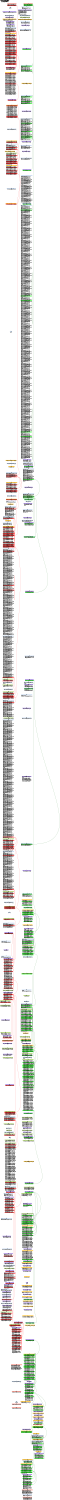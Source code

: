 digraph G {
	center=1;
	ranksep=.25; size = "7.5,10";
	node [shape=record]

labelloc=top;
labeljust=left;
label="FOUND BUG AVOIDING SCHEDULE:\nOW-_pos_610-0-1&Buffer.java@21\n should execute after \n OW-_pos_610-0-1&Buffer.java@21\n\n\n"

f0 [fontname="Helvetica", fontsize="11", shape=none, margin=0,
	label=<<table border="2" color="#A00000" cellspacing="0">
		<tr><td border="1" bgcolor="salmon"><font point-size="14">T0</font></td></tr>
		<tr><td align="left" border="1">Buffer.java LOW-_pos_610-0-1&amp;Buffer.java@21</td></tr>
		<tr><td align="left" border="1">Buffer.java LOW-_size_610-0-1&amp;Buffer.java@22</td></tr>
		<tr><td align="left" border="1" port="112" bgcolor="red">Buffer.java LOW-_count_610-0-1&amp;Buffer.java@24</td></tr>
	</table>>
]

f1 [fontname="Helvetica", fontsize="11", shape=none, margin=0,
	label=<<table border="0" cellspacing="0">
		<tr><td border="1" bgcolor="lightsteelblue2"><font point-size="14">T1</font></td></tr>
		<tr><td align="left" border="1">branch-1-0</td></tr>
	</table>>
]

f2 [fontname="Helvetica", fontsize="11", shape=none, margin=0,
	label=<<table border="0" cellspacing="0">
		<tr><td border="1" bgcolor="mediumpurple"><font point-size="14">T3</font></td></tr>
		<tr><td align="left" border="1">InstrumentationHandler.java LOS-start-3&amp;InstrumentationHandler.java@16</td></tr>
	</table>>
]

f3 [fontname="Helvetica", fontsize="11", shape=none, margin=0,
	label=<<table border="0" cellspacing="0">
		<tr><td border="1" bgcolor="lightsteelblue2"><font point-size="14">T1</font></td></tr>
		<tr><td align="left" border="1">Checker.java LOR-_buf_615-1-1&amp;Checker.java@26</td></tr>
	</table>>
]

f4 [fontname="Helvetica", fontsize="11", shape=none, margin=0,
	label=<<table border="0" cellspacing="0">
		<tr><td border="1" bgcolor="mediumpurple"><font point-size="14">T3</font></td></tr>
		<tr><td align="left" border="1">Writer.java LOR-_buf_87-3-1&amp;Writer.java@29</td></tr>
	</table>>
]

f5 [fontname="Helvetica", fontsize="11", shape=none, margin=0,
	label=<<table border="0" cellspacing="0">
		<tr><td border="1" bgcolor="darkgoldenrod1"><font point-size="14">T4</font></td></tr>
		<tr><td align="left" border="1">InstrumentationHandler.java LOS-start-4&amp;InstrumentationHandler.java@16</td></tr>
		<tr><td align="left" border="1">SyncWriter.java LOR-_buf_86-4-1&amp;SyncWriter.java@28</td></tr>
	</table>>
]

f6 [fontname="Helvetica", fontsize="11", shape=none, margin=0,
	label=<<table border="0" cellspacing="0">
		<tr><td border="1" bgcolor="mediumpurple"><font point-size="14">T3</font></td></tr>
		<tr><td align="left" border="1">Writer.java LOR-_pos_610-3-1&amp;Writer.java@29</td></tr>
		<tr><td align="left" border="1">Writer.java LOR-_buf_87-3-2&amp;Writer.java@29</td></tr>
		<tr><td align="left" border="1">Writer.java LOR-_size_610-3-1&amp;Writer.java@29</td></tr>
	</table>>
]

f7 [fontname="Helvetica", fontsize="11", shape=none, margin=0,
	label=<<table border="0" cellspacing="0">
		<tr><td border="1" bgcolor="mediumpurple"><font point-size="14">T3</font></td></tr>
		<tr><td align="left" border="1">branch-3-0</td></tr>
		<tr><td align="left" border="1">Writer.java LOR-_buf_87-3-3&amp;Writer.java@30</td></tr>
		<tr><td align="left" border="1">Writer.java LOR-_buf_87-3-4&amp;Writer.java@30</td></tr>
	</table>>
]

f8 [fontname="Helvetica", fontsize="11", shape=none, margin=0,
	label=<<table border="0" cellspacing="0">
		<tr><td border="1" bgcolor="lightsteelblue2"><font point-size="14">T1</font></td></tr>
		<tr><td align="left" border="1">Checker.java L26 lock(lock);</td></tr>
		<tr><td align="left" border="1">Checker.java LOR-_writtenCount_615-1-1&amp;Checker.java@28</td></tr>
		<tr><td align="left" border="1">Checker.java LOR-_buf_615-1-2&amp;Checker.java@28</td></tr>
		<tr><td align="left" border="1">Checker.java LOR-_pos_610-1-1&amp;Checker.java@28</td></tr>
		<tr><td align="left" border="1">Checker.java LOW-_writtenCount_615-1-1&amp;Checker.java@28</td></tr>
		<tr><td align="left" border="1">Checker.java LOR-_buf_615-1-3&amp;Checker.java@29</td></tr>
		<tr><td align="left" border="1" port="742" bgcolor="red">Checker.java LOW-_pos_610-1-1&amp;Checker.java@29</td></tr>
		<tr><td align="left" border="1">Checker.java L26 unlock(lock);</td></tr>
	</table>>
]

f9 [fontname="Helvetica", fontsize="11", shape=none, margin=0,
	label=<<table border="0" cellspacing="0">
		<tr><td border="1" bgcolor="darkgoldenrod1"><font point-size="14">T4</font></td></tr>
		<tr><td align="left" border="1">SyncWriter.java L28 lock(lock);</td></tr>
		<tr><td align="left" border="1">SyncWriter.java LOR-_buf_86-4-2&amp;SyncWriter.java@30</td></tr>
		<tr><td align="left" border="1" port="741" bgcolor="red">SyncWriter.java LOR-_pos_610-4-1&amp;SyncWriter.java@30</td></tr>
		<tr><td align="left" border="1">SyncWriter.java LOR-_buf_86-4-3&amp;SyncWriter.java@30</td></tr>
		<tr><td align="left" border="1">SyncWriter.java LOR-_size_610-4-1&amp;SyncWriter.java@30</td></tr>
		<tr><td align="left" border="1">branch-4-0</td></tr>
		<tr><td align="left" border="1">SyncWriter.java LOR-_buf_86-4-4&amp;SyncWriter.java@31</td></tr>
		<tr><td align="left" border="1">SyncWriter.java LOR-_buf_86-4-5&amp;SyncWriter.java@31</td></tr>
		<tr><td align="left" border="1" port="771" bgcolor="red">SyncWriter.java LOR-_pos_610-4-2&amp;SyncWriter.java@31</td></tr>
		<tr><td align="left" border="1">SyncWriter.java LOR-_writeVal_666-4-1&amp;SyncWriter.java@31</td></tr>
		<tr><td align="left" border="1">SyncWriter.java LOW-_writeVal_611-4-1&amp;SyncWriter.java@31</td></tr>
		<tr><td align="left" border="1">SyncWriter.java LOR-_buf_86-4-6&amp;SyncWriter.java@32</td></tr>
		<tr><td align="left" border="1" port="881" bgcolor="red">SyncWriter.java LOR-_pos_610-4-3&amp;SyncWriter.java@32</td></tr>
		<tr><td align="left" border="1" port="902" bgcolor="red">SyncWriter.java LOW-_pos_610-4-1&amp;SyncWriter.java@32</td></tr>
		<tr><td align="left" border="1">SyncWriter.java LOR-_buf_86-4-7&amp;SyncWriter.java@33</td></tr>
		<tr><td align="left" border="1" port="111" bgcolor="red">SyncWriter.java LOR-_count_610-4-1&amp;SyncWriter.java@33</td></tr>
		<tr><td align="left" border="1" port="132" bgcolor="red">SyncWriter.java LOW-_count_610-4-1&amp;SyncWriter.java@33</td></tr>
		<tr><td align="left" border="1">SyncWriter.java L28 unlock(lock);</td></tr>
		<tr><td align="left" border="1">SyncWriter.java LOR-_buf_86-4-8&amp;SyncWriter.java@28</td></tr>
		<tr><td align="left" border="1">SyncWriter.java L28 lock(lock);</td></tr>
		<tr><td align="left" border="1">SyncWriter.java LOR-_buf_86-4-9&amp;SyncWriter.java@30</td></tr>
		<tr><td align="left" border="1" port="901" bgcolor="red">SyncWriter.java LOR-_pos_610-4-4&amp;SyncWriter.java@30</td></tr>
		<tr><td align="left" border="1">SyncWriter.java LOR-_buf_86-4-10&amp;SyncWriter.java@30</td></tr>
		<tr><td align="left" border="1">SyncWriter.java LOR-_size_610-4-2&amp;SyncWriter.java@30</td></tr>
		<tr><td align="left" border="1">branch-4-1</td></tr>
		<tr><td align="left" border="1">SyncWriter.java LOR-_buf_86-4-11&amp;SyncWriter.java@31</td></tr>
		<tr><td align="left" border="1">SyncWriter.java LOR-_buf_86-4-12&amp;SyncWriter.java@31</td></tr>
		<tr><td align="left" border="1" port="911" bgcolor="red">SyncWriter.java LOR-_pos_610-4-5&amp;SyncWriter.java@31</td></tr>
		<tr><td align="left" border="1">SyncWriter.java LOR-_writeVal_666-4-2&amp;SyncWriter.java@31</td></tr>
		<tr><td align="left" border="1">SyncWriter.java LOW-_writeVal_611-4-2&amp;SyncWriter.java@31</td></tr>
		<tr><td align="left" border="1">SyncWriter.java LOR-_buf_86-4-13&amp;SyncWriter.java@32</td></tr>
		<tr><td align="left" border="1" port="921" bgcolor="red">SyncWriter.java LOR-_pos_610-4-6&amp;SyncWriter.java@32</td></tr>
		<tr><td align="left" border="1" port="932" bgcolor="red">SyncWriter.java LOW-_pos_610-4-2&amp;SyncWriter.java@32</td></tr>
		<tr><td align="left" border="1">SyncWriter.java LOR-_buf_86-4-14&amp;SyncWriter.java@33</td></tr>
		<tr><td align="left" border="1" port="131" bgcolor="red">SyncWriter.java LOR-_count_610-4-2&amp;SyncWriter.java@33</td></tr>
		<tr><td align="left" border="1" port="142" bgcolor="red">SyncWriter.java LOW-_count_610-4-2&amp;SyncWriter.java@33</td></tr>
		<tr><td align="left" border="1">SyncWriter.java L28 unlock(lock);</td></tr>
		<tr><td align="left" border="1">SyncWriter.java LOR-_buf_86-4-15&amp;SyncWriter.java@28</td></tr>
		<tr><td align="left" border="1">SyncWriter.java L28 lock(lock);</td></tr>
		<tr><td align="left" border="1">SyncWriter.java LOR-_buf_86-4-16&amp;SyncWriter.java@30</td></tr>
		<tr><td align="left" border="1" port="931" bgcolor="red">SyncWriter.java LOR-_pos_610-4-7&amp;SyncWriter.java@30</td></tr>
		<tr><td align="left" border="1">SyncWriter.java LOR-_buf_86-4-17&amp;SyncWriter.java@30</td></tr>
		<tr><td align="left" border="1">SyncWriter.java LOR-_size_610-4-3&amp;SyncWriter.java@30</td></tr>
		<tr><td align="left" border="1">branch-4-2</td></tr>
		<tr><td align="left" border="1">SyncWriter.java LOR-_buf_86-4-18&amp;SyncWriter.java@31</td></tr>
		<tr><td align="left" border="1">SyncWriter.java LOR-_buf_86-4-19&amp;SyncWriter.java@31</td></tr>
		<tr><td align="left" border="1" port="941" bgcolor="red">SyncWriter.java LOR-_pos_610-4-8&amp;SyncWriter.java@31</td></tr>
		<tr><td align="left" border="1">SyncWriter.java LOR-_writeVal_666-4-3&amp;SyncWriter.java@31</td></tr>
		<tr><td align="left" border="1">SyncWriter.java LOW-_writeVal_611-4-3&amp;SyncWriter.java@31</td></tr>
		<tr><td align="left" border="1">SyncWriter.java LOR-_buf_86-4-20&amp;SyncWriter.java@32</td></tr>
		<tr><td align="left" border="1" port="951" bgcolor="red">SyncWriter.java LOR-_pos_610-4-9&amp;SyncWriter.java@32</td></tr>
		<tr><td align="left" border="1" port="612" bgcolor="red">SyncWriter.java LOW-_pos_610-4-3&amp;SyncWriter.java@32</td></tr>
	</table>>
]

f10 [fontname="Helvetica", fontsize="11", shape=none, margin=0,
	label=<<table border="0" cellspacing="0">
		<tr><td border="1" bgcolor="mediumpurple"><font point-size="14">T3</font></td></tr>
		<tr><td align="left" border="1" port="611" bgcolor="red">Writer.java LOR-_pos_610-3-2&amp;Writer.java@30</td></tr>
		<tr><td align="left" border="1">Writer.java LOR-_writeVal_659-3-1&amp;Writer.java@30</td></tr>
		<tr><td align="left" border="1">Writer.java LOW-_writeVal_611-3-1&amp;Writer.java@30</td></tr>
		<tr><td align="left" border="1">Writer.java LOR-_buf_87-3-5&amp;Writer.java@31</td></tr>
	</table>>
]

f11 [fontname="Helvetica", fontsize="11", shape=none, margin=0,
	label=<<table border="0" cellspacing="0">
		<tr><td border="1" bgcolor="darkgoldenrod1"><font point-size="14">T4</font></td></tr>
		<tr><td align="left" border="1">SyncWriter.java LOR-_buf_86-4-21&amp;SyncWriter.java@33</td></tr>
		<tr><td align="left" border="1" port="141" bgcolor="red">SyncWriter.java LOR-_count_610-4-3&amp;SyncWriter.java@33</td></tr>
		<tr><td align="left" border="1">SyncWriter.java LOW-_count_610-4-3&amp;SyncWriter.java@33</td></tr>
		<tr><td align="left" border="1">SyncWriter.java L28 unlock(lock);</td></tr>
		<tr><td align="left" border="1">SyncWriter.java LOR-_buf_86-4-22&amp;SyncWriter.java@28</td></tr>
		<tr><td align="left" border="1">SyncWriter.java L28 lock(lock);</td></tr>
		<tr><td align="left" border="1">SyncWriter.java LOR-_buf_86-4-23&amp;SyncWriter.java@30</td></tr>
		<tr><td align="left" border="1">SyncWriter.java LOR-_pos_610-4-10&amp;SyncWriter.java@30</td></tr>
		<tr><td align="left" border="1">SyncWriter.java LOR-_buf_86-4-24&amp;SyncWriter.java@30</td></tr>
		<tr><td align="left" border="1">SyncWriter.java LOR-_size_610-4-4&amp;SyncWriter.java@30</td></tr>
		<tr><td align="left" border="1">branch-4-3</td></tr>
		<tr><td align="left" border="1">SyncWriter.java LOR-_buf_86-4-25&amp;SyncWriter.java@31</td></tr>
		<tr><td align="left" border="1">SyncWriter.java LOR-_buf_86-4-26&amp;SyncWriter.java@31</td></tr>
		<tr><td align="left" border="1">SyncWriter.java LOR-_pos_610-4-11&amp;SyncWriter.java@31</td></tr>
		<tr><td align="left" border="1">SyncWriter.java LOR-_writeVal_666-4-4&amp;SyncWriter.java@31</td></tr>
		<tr><td align="left" border="1">SyncWriter.java LOW-_writeVal_611-4-4&amp;SyncWriter.java@31</td></tr>
		<tr><td align="left" border="1">SyncWriter.java LOR-_buf_86-4-27&amp;SyncWriter.java@32</td></tr>
		<tr><td align="left" border="1">SyncWriter.java LOR-_pos_610-4-12&amp;SyncWriter.java@32</td></tr>
		<tr><td align="left" border="1" port="692" bgcolor="red">SyncWriter.java LOW-_pos_610-4-4&amp;SyncWriter.java@32</td></tr>
		<tr><td align="left" border="1">SyncWriter.java LOR-_buf_86-4-28&amp;SyncWriter.java@33</td></tr>
		<tr><td align="left" border="1">SyncWriter.java LOR-_count_610-4-4&amp;SyncWriter.java@33</td></tr>
		<tr><td align="left" border="1">SyncWriter.java LOW-_count_610-4-4&amp;SyncWriter.java@33</td></tr>
		<tr><td align="left" border="1">SyncWriter.java L28 unlock(lock);</td></tr>
		<tr><td align="left" border="1">SyncWriter.java LOR-_buf_86-4-29&amp;SyncWriter.java@28</td></tr>
		<tr><td align="left" border="1">SyncWriter.java L28 lock(lock);</td></tr>
		<tr><td align="left" border="1">SyncWriter.java LOR-_buf_86-4-30&amp;SyncWriter.java@30</td></tr>
		<tr><td align="left" border="1">SyncWriter.java LOR-_pos_610-4-13&amp;SyncWriter.java@30</td></tr>
		<tr><td align="left" border="1">SyncWriter.java LOR-_buf_86-4-31&amp;SyncWriter.java@30</td></tr>
		<tr><td align="left" border="1">SyncWriter.java LOR-_size_610-4-5&amp;SyncWriter.java@30</td></tr>
		<tr><td align="left" border="1">branch-4-4</td></tr>
		<tr><td align="left" border="1">SyncWriter.java LOR-_buf_86-4-32&amp;SyncWriter.java@31</td></tr>
		<tr><td align="left" border="1">SyncWriter.java LOR-_buf_86-4-33&amp;SyncWriter.java@31</td></tr>
		<tr><td align="left" border="1">SyncWriter.java LOR-_pos_610-4-14&amp;SyncWriter.java@31</td></tr>
		<tr><td align="left" border="1">SyncWriter.java LOR-_writeVal_666-4-5&amp;SyncWriter.java@31</td></tr>
		<tr><td align="left" border="1">SyncWriter.java LOW-_writeVal_611-4-5&amp;SyncWriter.java@31</td></tr>
		<tr><td align="left" border="1">SyncWriter.java LOR-_buf_86-4-34&amp;SyncWriter.java@32</td></tr>
		<tr><td align="left" border="1">SyncWriter.java LOR-_pos_610-4-15&amp;SyncWriter.java@32</td></tr>
	</table>>
]

f12 [fontname="Helvetica", fontsize="11", shape=none, margin=0,
	label=<<table border="0" cellspacing="0">
		<tr><td border="1" bgcolor="mediumpurple"><font point-size="14">T3</font></td></tr>
		<tr><td align="left" border="1" port="691" bgcolor="red">Writer.java LOR-_pos_610-3-3&amp;Writer.java@31</td></tr>
	</table>>
]

f13 [fontname="Helvetica", fontsize="11", shape=none, margin=0,
	label=<<table border="0" cellspacing="0">
		<tr><td border="1" bgcolor="darkgoldenrod1"><font point-size="14">T4</font></td></tr>
		<tr><td align="left" border="1" port="752" bgcolor="red">SyncWriter.java LOW-_pos_610-4-5&amp;SyncWriter.java@32</td></tr>
		<tr><td align="left" border="1">SyncWriter.java LOR-_buf_86-4-35&amp;SyncWriter.java@33</td></tr>
		<tr><td align="left" border="1">SyncWriter.java LOR-_count_610-4-5&amp;SyncWriter.java@33</td></tr>
		<tr><td align="left" border="1">SyncWriter.java LOW-_count_610-4-5&amp;SyncWriter.java@33</td></tr>
		<tr><td align="left" border="1">SyncWriter.java L28 unlock(lock);</td></tr>
		<tr><td align="left" border="1">SyncWriter.java LOR-_buf_86-4-36&amp;SyncWriter.java@28</td></tr>
		<tr><td align="left" border="1">SyncWriter.java L28 lock(lock);</td></tr>
		<tr><td align="left" border="1">SyncWriter.java LOR-_buf_86-4-37&amp;SyncWriter.java@30</td></tr>
		<tr><td align="left" border="1">SyncWriter.java LOR-_pos_610-4-16&amp;SyncWriter.java@30</td></tr>
		<tr><td align="left" border="1">SyncWriter.java LOR-_buf_86-4-38&amp;SyncWriter.java@30</td></tr>
		<tr><td align="left" border="1">SyncWriter.java LOR-_size_610-4-6&amp;SyncWriter.java@30</td></tr>
		<tr><td align="left" border="1">branch-4-5</td></tr>
		<tr><td align="left" border="1">SyncWriter.java LOR-_buf_86-4-39&amp;SyncWriter.java@31</td></tr>
		<tr><td align="left" border="1">SyncWriter.java LOR-_buf_86-4-40&amp;SyncWriter.java@31</td></tr>
		<tr><td align="left" border="1">SyncWriter.java LOR-_pos_610-4-17&amp;SyncWriter.java@31</td></tr>
		<tr><td align="left" border="1">SyncWriter.java LOR-_writeVal_666-4-6&amp;SyncWriter.java@31</td></tr>
		<tr><td align="left" border="1">SyncWriter.java LOW-_writeVal_611-4-6&amp;SyncWriter.java@31</td></tr>
		<tr><td align="left" border="1">SyncWriter.java LOR-_buf_86-4-41&amp;SyncWriter.java@32</td></tr>
		<tr><td align="left" border="1" port="751" bgcolor="red">SyncWriter.java LOR-_pos_610-4-18&amp;SyncWriter.java@32</td></tr>
		<tr><td align="left" border="1" port="182" bgcolor="red">SyncWriter.java LOW-_pos_610-4-6&amp;SyncWriter.java@32</td></tr>
		<tr><td align="left" border="1">SyncWriter.java LOR-_buf_86-4-42&amp;SyncWriter.java@33</td></tr>
	</table>>
]

f14 [fontname="Helvetica", fontsize="11", shape=none, margin=0,
	label=<<table border="0" cellspacing="0">
		<tr><td border="1" bgcolor="lightsteelblue2"><font point-size="14">T1</font></td></tr>
		<tr><td align="left" border="1">Checker.java LOR-stop_615-1-2&amp;Checker.java@24</td></tr>
	</table>>
]

f15 [fontname="Helvetica", fontsize="11", shape=none, margin=0,
	label=<<table border="0" cellspacing="0">
		<tr><td border="1" bgcolor="darkgoldenrod1"><font point-size="14">T4</font></td></tr>
		<tr><td align="left" border="1">SyncWriter.java LOR-_count_610-4-6&amp;SyncWriter.java@33</td></tr>
		<tr><td align="left" border="1" port="12" bgcolor="red">SyncWriter.java LOW-_count_610-4-6&amp;SyncWriter.java@33</td></tr>
		<tr><td align="left" border="1">SyncWriter.java L28 unlock(lock);</td></tr>
	</table>>
]

f16 [fontname="Helvetica", fontsize="11", shape=none, margin=0,
	label=<<table border="0" cellspacing="0">
		<tr><td border="1" bgcolor="lightsteelblue2"><font point-size="14">T1</font></td></tr>
		<tr><td align="left" border="1">branch-1-1</td></tr>
		<tr><td align="left" border="1">Checker.java LOR-_buf_615-1-4&amp;Checker.java@26</td></tr>
		<tr><td align="left" border="1">Checker.java L26 lock(lock);</td></tr>
		<tr><td align="left" border="1">Checker.java LOR-_writtenCount_615-1-2&amp;Checker.java@28</td></tr>
		<tr><td align="left" border="1">Checker.java LOR-_buf_615-1-5&amp;Checker.java@28</td></tr>
		<tr><td align="left" border="1" port="181" bgcolor="red">Checker.java LOR-_pos_610-1-2&amp;Checker.java@28</td></tr>
		<tr><td align="left" border="1">Checker.java LOW-_writtenCount_615-1-2&amp;Checker.java@28</td></tr>
		<tr><td align="left" border="1">Checker.java LOR-_buf_615-1-6&amp;Checker.java@29</td></tr>
		<tr><td align="left" border="1" port="302" bgcolor="red">Checker.java LOW-_pos_610-1-2&amp;Checker.java@29</td></tr>
		<tr><td align="left" border="1">Checker.java L26 unlock(lock);</td></tr>
	</table>>
]

f17 [fontname="Helvetica", fontsize="11", shape=none, margin=0,
	label=<<table border="0" cellspacing="0">
		<tr><td border="1" bgcolor="darkgoldenrod1"><font point-size="14">T4</font></td></tr>
		<tr><td align="left" border="1">SyncWriter.java LOR-_buf_86-4-43&amp;SyncWriter.java@28</td></tr>
	</table>>
]

f18 [fontname="Helvetica", fontsize="11", shape=none, margin=0,
	label=<<table border="0" cellspacing="0">
		<tr><td border="1" bgcolor="darkolivegreen3"><font point-size="14">T2</font></td></tr>
		<tr><td align="left" border="1">SyncWriter.java LOR-_buf_86-2-1&amp;SyncWriter.java@28</td></tr>
		<tr><td align="left" border="1">SyncWriter.java L28 lock(lock);</td></tr>
		<tr><td align="left" border="1">SyncWriter.java LOR-_buf_86-2-2&amp;SyncWriter.java@30</td></tr>
		<tr><td align="left" border="1" port="301" bgcolor="red">SyncWriter.java LOR-_pos_610-2-1&amp;SyncWriter.java@30</td></tr>
		<tr><td align="left" border="1">SyncWriter.java LOR-_buf_86-2-3&amp;SyncWriter.java@30</td></tr>
		<tr><td align="left" border="1">SyncWriter.java LOR-_size_610-2-1&amp;SyncWriter.java@30</td></tr>
		<tr><td align="left" border="1">branch-2-0</td></tr>
		<tr><td align="left" border="1">SyncWriter.java LOR-_buf_86-2-4&amp;SyncWriter.java@31</td></tr>
		<tr><td align="left" border="1">SyncWriter.java LOR-_buf_86-2-5&amp;SyncWriter.java@31</td></tr>
		<tr><td align="left" border="1" port="401" bgcolor="red">SyncWriter.java LOR-_pos_610-2-2&amp;SyncWriter.java@31</td></tr>
		<tr><td align="left" border="1">SyncWriter.java LOR-_writeVal_649-2-1&amp;SyncWriter.java@31</td></tr>
		<tr><td align="left" border="1">SyncWriter.java LOW-_writeVal_611-2-1&amp;SyncWriter.java@31</td></tr>
		<tr><td align="left" border="1">SyncWriter.java LOR-_buf_86-2-6&amp;SyncWriter.java@32</td></tr>
		<tr><td align="left" border="1" port="431" bgcolor="red">SyncWriter.java LOR-_pos_610-2-3&amp;SyncWriter.java@32</td></tr>
		<tr><td align="left" border="1" port="762" bgcolor="red">SyncWriter.java LOW-_pos_610-2-1&amp;SyncWriter.java@32</td></tr>
		<tr><td align="left" border="1">SyncWriter.java LOR-_buf_86-2-7&amp;SyncWriter.java@33</td></tr>
		<tr><td align="left" border="1" port="11" bgcolor="red">SyncWriter.java LOR-_count_610-2-1&amp;SyncWriter.java@33</td></tr>
		<tr><td align="left" border="1" port="152" bgcolor="red">SyncWriter.java LOW-_count_610-2-1&amp;SyncWriter.java@33</td></tr>
		<tr><td align="left" border="1">SyncWriter.java L28 unlock(lock);</td></tr>
	</table>>
]

f19 [fontname="Helvetica", fontsize="11", shape=none, margin=0,
	label=<<table border="0" cellspacing="0">
		<tr><td border="1" bgcolor="darkgoldenrod1"><font point-size="14">T4</font></td></tr>
		<tr><td align="left" border="1">SyncWriter.java L28 lock(lock);</td></tr>
		<tr><td align="left" border="1">SyncWriter.java LOR-_buf_86-4-44&amp;SyncWriter.java@30</td></tr>
		<tr><td align="left" border="1" port="761" bgcolor="red">SyncWriter.java LOR-_pos_610-4-19&amp;SyncWriter.java@30</td></tr>
		<tr><td align="left" border="1">SyncWriter.java LOR-_buf_86-4-45&amp;SyncWriter.java@30</td></tr>
		<tr><td align="left" border="1">SyncWriter.java LOR-_size_610-4-7&amp;SyncWriter.java@30</td></tr>
		<tr><td align="left" border="1">branch-4-6</td></tr>
		<tr><td align="left" border="1">SyncWriter.java LOR-_buf_86-4-46&amp;SyncWriter.java@31</td></tr>
		<tr><td align="left" border="1">SyncWriter.java LOR-_buf_86-4-47&amp;SyncWriter.java@31</td></tr>
		<tr><td align="left" border="1" port="781" bgcolor="red">SyncWriter.java LOR-_pos_610-4-20&amp;SyncWriter.java@31</td></tr>
		<tr><td align="left" border="1">SyncWriter.java LOR-_writeVal_666-4-7&amp;SyncWriter.java@31</td></tr>
		<tr><td align="left" border="1">SyncWriter.java LOW-_writeVal_611-4-7&amp;SyncWriter.java@31</td></tr>
		<tr><td align="left" border="1">SyncWriter.java LOR-_buf_86-4-48&amp;SyncWriter.java@32</td></tr>
		<tr><td align="left" border="1" port="791" bgcolor="red">SyncWriter.java LOR-_pos_610-4-21&amp;SyncWriter.java@32</td></tr>
		<tr><td align="left" border="1" port="202" bgcolor="red">SyncWriter.java LOW-_pos_610-4-7&amp;SyncWriter.java@32</td></tr>
		<tr><td align="left" border="1">SyncWriter.java LOR-_buf_86-4-49&amp;SyncWriter.java@33</td></tr>
	</table>>
]

f20 [fontname="Helvetica", fontsize="11", shape=none, margin=0,
	label=<<table border="0" cellspacing="0">
		<tr><td border="1" bgcolor="lightsteelblue2"><font point-size="14">T1</font></td></tr>
		<tr><td align="left" border="1">Checker.java LOR-stop_615-1-3&amp;Checker.java@24</td></tr>
	</table>>
]

f21 [fontname="Helvetica", fontsize="11", shape=none, margin=0,
	label=<<table border="0" cellspacing="0">
		<tr><td border="1" bgcolor="darkgoldenrod1"><font point-size="14">T4</font></td></tr>
		<tr><td align="left" border="1" port="151" bgcolor="red">SyncWriter.java LOR-_count_610-4-7&amp;SyncWriter.java@33</td></tr>
	</table>>
]

f22 [fontname="Helvetica", fontsize="11", shape=none, margin=0,
	label=<<table border="0" cellspacing="0">
		<tr><td border="1" bgcolor="lightsteelblue2"><font point-size="14">T1</font></td></tr>
		<tr><td align="left" border="1">branch-1-2</td></tr>
	</table>>
]

f23 [fontname="Helvetica", fontsize="11", shape=none, margin=0,
	label=<<table border="0" cellspacing="0">
		<tr><td border="1" bgcolor="darkgoldenrod1"><font point-size="14">T4</font></td></tr>
		<tr><td align="left" border="1">SyncWriter.java LOW-_count_610-4-7&amp;SyncWriter.java@33</td></tr>
	</table>>
]

f24 [fontname="Helvetica", fontsize="11", shape=none, margin=0,
	label=<<table border="0" cellspacing="0">
		<tr><td border="1" bgcolor="lightsteelblue2"><font point-size="14">T1</font></td></tr>
		<tr><td align="left" border="1">Checker.java LOR-_buf_615-1-7&amp;Checker.java@26</td></tr>
	</table>>
]

f25 [fontname="Helvetica", fontsize="11", shape=none, margin=0,
	label=<<table border="0" cellspacing="0">
		<tr><td border="1" bgcolor="darkgoldenrod1"><font point-size="14">T4</font></td></tr>
		<tr><td align="left" border="1">SyncWriter.java L28 unlock(lock);</td></tr>
	</table>>
]

f26 [fontname="Helvetica", fontsize="11", shape=none, margin=0,
	label=<<table border="0" cellspacing="0">
		<tr><td border="1" bgcolor="lightsteelblue2"><font point-size="14">T1</font></td></tr>
		<tr><td align="left" border="1">Checker.java L26 lock(lock);</td></tr>
		<tr><td align="left" border="1">Checker.java LOR-_writtenCount_615-1-3&amp;Checker.java@28</td></tr>
		<tr><td align="left" border="1">Checker.java LOR-_buf_615-1-8&amp;Checker.java@28</td></tr>
		<tr><td align="left" border="1" port="201" bgcolor="red">Checker.java LOR-_pos_610-1-3&amp;Checker.java@28</td></tr>
		<tr><td align="left" border="1">Checker.java LOW-_writtenCount_615-1-3&amp;Checker.java@28</td></tr>
		<tr><td align="left" border="1">Checker.java LOR-_buf_615-1-9&amp;Checker.java@29</td></tr>
		<tr><td align="left" border="1" port="802" bgcolor="red">Checker.java LOW-_pos_610-1-3&amp;Checker.java@29</td></tr>
		<tr><td align="left" border="1">Checker.java L26 unlock(lock);</td></tr>
	</table>>
]

f27 [fontname="Helvetica", fontsize="11", shape=none, margin=0,
	label=<<table border="0" cellspacing="0">
		<tr><td border="1" bgcolor="darkgoldenrod1"><font point-size="14">T4</font></td></tr>
		<tr><td align="left" border="1">SyncWriter.java LOR-_buf_86-4-50&amp;SyncWriter.java@28</td></tr>
		<tr><td align="left" border="1">SyncWriter.java L28 lock(lock);</td></tr>
		<tr><td align="left" border="1">SyncWriter.java LOR-_buf_86-4-51&amp;SyncWriter.java@30</td></tr>
		<tr><td align="left" border="1" port="801" bgcolor="red">SyncWriter.java LOR-_pos_610-4-22&amp;SyncWriter.java@30</td></tr>
		<tr><td align="left" border="1">SyncWriter.java LOR-_buf_86-4-52&amp;SyncWriter.java@30</td></tr>
		<tr><td align="left" border="1">SyncWriter.java LOR-_size_610-4-8&amp;SyncWriter.java@30</td></tr>
		<tr><td align="left" border="1">branch-4-7</td></tr>
		<tr><td align="left" border="1">SyncWriter.java LOR-_buf_86-4-53&amp;SyncWriter.java@31</td></tr>
		<tr><td align="left" border="1">SyncWriter.java LOR-_buf_86-4-54&amp;SyncWriter.java@31</td></tr>
		<tr><td align="left" border="1" port="811" bgcolor="red">SyncWriter.java LOR-_pos_610-4-23&amp;SyncWriter.java@31</td></tr>
		<tr><td align="left" border="1">SyncWriter.java LOR-_writeVal_666-4-8&amp;SyncWriter.java@31</td></tr>
		<tr><td align="left" border="1">SyncWriter.java LOW-_writeVal_611-4-8&amp;SyncWriter.java@31</td></tr>
		<tr><td align="left" border="1">SyncWriter.java LOR-_buf_86-4-55&amp;SyncWriter.java@32</td></tr>
		<tr><td align="left" border="1" port="821" bgcolor="red">SyncWriter.java LOR-_pos_610-4-24&amp;SyncWriter.java@32</td></tr>
		<tr><td align="left" border="1" port="212" bgcolor="red">SyncWriter.java LOW-_pos_610-4-8&amp;SyncWriter.java@32</td></tr>
		<tr><td align="left" border="1">SyncWriter.java LOR-_buf_86-4-56&amp;SyncWriter.java@33</td></tr>
		<tr><td align="left" border="1">SyncWriter.java LOR-_count_610-4-8&amp;SyncWriter.java@33</td></tr>
	</table>>
]

f28 [fontname="Helvetica", fontsize="11", shape=none, margin=0,
	label=<<table border="0" cellspacing="0">
		<tr><td border="1" bgcolor="lightsteelblue2"><font point-size="14">T1</font></td></tr>
		<tr><td align="left" border="1">Checker.java LOR-stop_615-1-4&amp;Checker.java@24</td></tr>
	</table>>
]

f29 [fontname="Helvetica", fontsize="11", shape=none, margin=0,
	label=<<table border="0" cellspacing="0">
		<tr><td border="1" bgcolor="darkgoldenrod1"><font point-size="14">T4</font></td></tr>
		<tr><td align="left" border="1" port="162" bgcolor="red">SyncWriter.java LOW-_count_610-4-8&amp;SyncWriter.java@33</td></tr>
	</table>>
]

f30 [fontname="Helvetica", fontsize="11", shape=none, margin=0,
	label=<<table border="0" cellspacing="0">
		<tr><td border="1" bgcolor="lightsteelblue2"><font point-size="14">T1</font></td></tr>
		<tr><td align="left" border="1">branch-1-3</td></tr>
		<tr><td align="left" border="1">Checker.java LOR-_buf_615-1-10&amp;Checker.java@26</td></tr>
	</table>>
]

f31 [fontname="Helvetica", fontsize="11", shape=none, margin=0,
	label=<<table border="0" cellspacing="0">
		<tr><td border="1" bgcolor="darkgoldenrod1"><font point-size="14">T4</font></td></tr>
		<tr><td align="left" border="1">SyncWriter.java L28 unlock(lock);</td></tr>
	</table>>
]

f32 [fontname="Helvetica", fontsize="11", shape=none, margin=0,
	label=<<table border="0" cellspacing="0">
		<tr><td border="1" bgcolor="lightsteelblue2"><font point-size="14">T1</font></td></tr>
		<tr><td align="left" border="1">Checker.java L26 lock(lock);</td></tr>
		<tr><td align="left" border="1">Checker.java LOR-_writtenCount_615-1-4&amp;Checker.java@28</td></tr>
		<tr><td align="left" border="1">Checker.java LOR-_buf_615-1-11&amp;Checker.java@28</td></tr>
		<tr><td align="left" border="1" port="211" bgcolor="red">Checker.java LOR-_pos_610-1-4&amp;Checker.java@28</td></tr>
		<tr><td align="left" border="1">Checker.java LOW-_writtenCount_615-1-4&amp;Checker.java@28</td></tr>
		<tr><td align="left" border="1">Checker.java LOR-_buf_615-1-12&amp;Checker.java@29</td></tr>
		<tr><td align="left" border="1">Checker.java LOW-_pos_610-1-4&amp;Checker.java@29</td></tr>
		<tr><td align="left" border="1">Checker.java L26 unlock(lock);</td></tr>
		<tr><td align="left" border="1">Checker.java LOR-stop_615-1-5&amp;Checker.java@24</td></tr>
		<tr><td align="left" border="1">branch-1-4</td></tr>
		<tr><td align="left" border="1">Checker.java LOR-_buf_615-1-13&amp;Checker.java@26</td></tr>
		<tr><td align="left" border="1">Checker.java L26 lock(lock);</td></tr>
		<tr><td align="left" border="1">Checker.java LOR-_writtenCount_615-1-5&amp;Checker.java@28</td></tr>
		<tr><td align="left" border="1">Checker.java LOR-_buf_615-1-14&amp;Checker.java@28</td></tr>
		<tr><td align="left" border="1">Checker.java LOR-_pos_610-1-5&amp;Checker.java@28</td></tr>
	</table>>
]

f33 [fontname="Helvetica", fontsize="11", shape=none, margin=0,
	label=<<table border="0" cellspacing="0">
		<tr><td border="1" bgcolor="lightsteelblue2"><font point-size="14">T1</font></td></tr>
		<tr><td align="left" border="1">Checker.java LOW-_writtenCount_615-1-5&amp;Checker.java@28</td></tr>
		<tr><td align="left" border="1">Checker.java LOR-_buf_615-1-15&amp;Checker.java@29</td></tr>
		<tr><td align="left" border="1" port="832" bgcolor="red">Checker.java LOW-_pos_610-1-5&amp;Checker.java@29</td></tr>
		<tr><td align="left" border="1">Checker.java L26 unlock(lock);</td></tr>
	</table>>
]

f34 [fontname="Helvetica", fontsize="11", shape=none, margin=0,
	label=<<table border="0" cellspacing="0">
		<tr><td border="1" bgcolor="darkgoldenrod1"><font point-size="14">T4</font></td></tr>
		<tr><td align="left" border="1">SyncWriter.java L28 lock(lock);</td></tr>
	</table>>
]

f35 [fontname="Helvetica", fontsize="11", shape=none, margin=0,
	label=<<table border="0" cellspacing="0">
		<tr><td border="1" bgcolor="lightsteelblue2"><font point-size="14">T1</font></td></tr>
		<tr><td align="left" border="1">Checker.java LOR-stop_615-1-6&amp;Checker.java@24</td></tr>
		<tr><td align="left" border="1">branch-1-5</td></tr>
		<tr><td align="left" border="1">Checker.java LOR-_buf_615-1-16&amp;Checker.java@26</td></tr>
	</table>>
]

f36 [fontname="Helvetica", fontsize="11", shape=none, margin=0,
	label=<<table border="0" cellspacing="0">
		<tr><td border="1" bgcolor="darkgoldenrod1"><font point-size="14">T4</font></td></tr>
		<tr><td align="left" border="1">SyncWriter.java LOR-_buf_86-4-58&amp;SyncWriter.java@30</td></tr>
		<tr><td align="left" border="1" port="831" bgcolor="red">SyncWriter.java LOR-_pos_610-4-25&amp;SyncWriter.java@30</td></tr>
		<tr><td align="left" border="1">SyncWriter.java LOR-_buf_86-4-59&amp;SyncWriter.java@30</td></tr>
		<tr><td align="left" border="1">SyncWriter.java LOR-_size_610-4-9&amp;SyncWriter.java@30</td></tr>
		<tr><td align="left" border="1">branch-4-8</td></tr>
		<tr><td align="left" border="1">SyncWriter.java LOR-_buf_86-4-60&amp;SyncWriter.java@31</td></tr>
		<tr><td align="left" border="1">SyncWriter.java LOR-_buf_86-4-61&amp;SyncWriter.java@31</td></tr>
		<tr><td align="left" border="1" port="841" bgcolor="red">SyncWriter.java LOR-_pos_610-4-26&amp;SyncWriter.java@31</td></tr>
		<tr><td align="left" border="1">SyncWriter.java LOR-_writeVal_666-4-9&amp;SyncWriter.java@31</td></tr>
		<tr><td align="left" border="1">SyncWriter.java LOW-_writeVal_611-4-9&amp;SyncWriter.java@31</td></tr>
		<tr><td align="left" border="1">SyncWriter.java LOR-_buf_86-4-62&amp;SyncWriter.java@32</td></tr>
		<tr><td align="left" border="1" port="851" bgcolor="red">SyncWriter.java LOR-_pos_610-4-27&amp;SyncWriter.java@32</td></tr>
		<tr><td align="left" border="1" port="862" bgcolor="red">SyncWriter.java LOW-_pos_610-4-9&amp;SyncWriter.java@32</td></tr>
		<tr><td align="left" border="1">SyncWriter.java LOR-_buf_86-4-63&amp;SyncWriter.java@33</td></tr>
		<tr><td align="left" border="1" port="161" bgcolor="red">SyncWriter.java LOR-_count_610-4-9&amp;SyncWriter.java@33</td></tr>
		<tr><td align="left" border="1" port="122" bgcolor="red">SyncWriter.java LOW-_count_610-4-9&amp;SyncWriter.java@33</td></tr>
		<tr><td align="left" border="1">SyncWriter.java L28 unlock(lock);</td></tr>
		<tr><td align="left" border="1">SyncWriter.java LOR-_buf_86-4-64&amp;SyncWriter.java@28</td></tr>
		<tr><td align="left" border="1">SyncWriter.java L28 lock(lock);</td></tr>
		<tr><td align="left" border="1">SyncWriter.java LOR-_buf_86-4-65&amp;SyncWriter.java@30</td></tr>
		<tr><td align="left" border="1" port="861" bgcolor="red">SyncWriter.java LOR-_pos_610-4-28&amp;SyncWriter.java@30</td></tr>
		<tr><td align="left" border="1">SyncWriter.java LOR-_buf_86-4-66&amp;SyncWriter.java@30</td></tr>
		<tr><td align="left" border="1">SyncWriter.java LOR-_size_610-4-10&amp;SyncWriter.java@30</td></tr>
		<tr><td align="left" border="1">branch-4-9</td></tr>
		<tr><td align="left" border="1">SyncWriter.java LOR-_buf_86-4-67&amp;SyncWriter.java@31</td></tr>
		<tr><td align="left" border="1">SyncWriter.java LOR-_buf_86-4-68&amp;SyncWriter.java@31</td></tr>
		<tr><td align="left" border="1" port="871" bgcolor="red">SyncWriter.java LOR-_pos_610-4-29&amp;SyncWriter.java@31</td></tr>
		<tr><td align="left" border="1">SyncWriter.java LOR-_writeVal_666-4-10&amp;SyncWriter.java@31</td></tr>
		<tr><td align="left" border="1">SyncWriter.java LOW-_writeVal_611-4-10&amp;SyncWriter.java@31</td></tr>
		<tr><td align="left" border="1">SyncWriter.java LOR-_buf_86-4-69&amp;SyncWriter.java@32</td></tr>
		<tr><td align="left" border="1" port="891" bgcolor="red">SyncWriter.java LOR-_pos_610-4-30&amp;SyncWriter.java@32</td></tr>
		<tr><td align="left" border="1" port="292" bgcolor="red">SyncWriter.java LOW-_pos_610-4-10&amp;SyncWriter.java@32</td></tr>
		<tr><td align="left" border="1">SyncWriter.java LOR-_buf_86-4-70&amp;SyncWriter.java@33</td></tr>
		<tr><td align="left" border="1" port="121" bgcolor="red">SyncWriter.java LOR-_count_610-4-10&amp;SyncWriter.java@33</td></tr>
		<tr><td align="left" border="1" port="32" bgcolor="red">SyncWriter.java LOW-_count_610-4-10&amp;SyncWriter.java@33</td></tr>
		<tr><td align="left" border="1">SyncWriter.java L28 unlock(lock);</td></tr>
	</table>>
]

f37 [fontname="Helvetica", fontsize="11", shape=none, margin=0,
	label=<<table border="0" cellspacing="0">
		<tr><td border="1" bgcolor="lightsteelblue2"><font point-size="14">T1</font></td></tr>
		<tr><td align="left" border="1">Checker.java L26 lock(lock);</td></tr>
		<tr><td align="left" border="1">Checker.java LOR-_writtenCount_615-1-6&amp;Checker.java@28</td></tr>
		<tr><td align="left" border="1">Checker.java LOR-_buf_615-1-17&amp;Checker.java@28</td></tr>
		<tr><td align="left" border="1" port="291" bgcolor="red">Checker.java LOR-_pos_610-1-6&amp;Checker.java@28</td></tr>
		<tr><td align="left" border="1">Checker.java LOW-_writtenCount_615-1-6&amp;Checker.java@28</td></tr>
		<tr><td align="left" border="1">Checker.java LOR-_buf_615-1-18&amp;Checker.java@29</td></tr>
		<tr><td align="left" border="1">Checker.java LOW-_pos_610-1-6&amp;Checker.java@29</td></tr>
		<tr><td align="left" border="1">Checker.java L26 unlock(lock);</td></tr>
		<tr><td align="left" border="1">Checker.java LOR-stop_615-1-7&amp;Checker.java@24</td></tr>
		<tr><td align="left" border="1">branch-1-6</td></tr>
		<tr><td align="left" border="1">Checker.java LOR-_buf_615-1-19&amp;Checker.java@26</td></tr>
		<tr><td align="left" border="1">Checker.java L26 lock(lock);</td></tr>
		<tr><td align="left" border="1">Checker.java LOR-_writtenCount_615-1-7&amp;Checker.java@28</td></tr>
		<tr><td align="left" border="1">Checker.java LOR-_buf_615-1-20&amp;Checker.java@28</td></tr>
		<tr><td align="left" border="1">Checker.java LOR-_pos_610-1-7&amp;Checker.java@28</td></tr>
		<tr><td align="left" border="1">Checker.java LOW-_writtenCount_615-1-7&amp;Checker.java@28</td></tr>
		<tr><td align="left" border="1">Checker.java LOR-_buf_615-1-21&amp;Checker.java@29</td></tr>
		<tr><td align="left" border="1">Checker.java LOW-_pos_610-1-7&amp;Checker.java@29</td></tr>
		<tr><td align="left" border="1">Checker.java L26 unlock(lock);</td></tr>
		<tr><td align="left" border="1">Checker.java LOR-stop_615-1-8&amp;Checker.java@24</td></tr>
		<tr><td align="left" border="1">branch-1-7</td></tr>
		<tr><td align="left" border="1">Checker.java LOR-_buf_615-1-22&amp;Checker.java@26</td></tr>
		<tr><td align="left" border="1">Checker.java L26 lock(lock);</td></tr>
		<tr><td align="left" border="1">Checker.java LOR-_writtenCount_615-1-8&amp;Checker.java@28</td></tr>
		<tr><td align="left" border="1">Checker.java LOR-_buf_615-1-23&amp;Checker.java@28</td></tr>
		<tr><td align="left" border="1">Checker.java LOR-_pos_610-1-8&amp;Checker.java@28</td></tr>
		<tr><td align="left" border="1">Checker.java LOW-_writtenCount_615-1-8&amp;Checker.java@28</td></tr>
		<tr><td align="left" border="1">Checker.java LOR-_buf_615-1-24&amp;Checker.java@29</td></tr>
		<tr><td align="left" border="1">Checker.java LOW-_pos_610-1-8&amp;Checker.java@29</td></tr>
		<tr><td align="left" border="1">Checker.java L26 unlock(lock);</td></tr>
		<tr><td align="left" border="1">Checker.java LOR-stop_615-1-9&amp;Checker.java@24</td></tr>
		<tr><td align="left" border="1">branch-1-8</td></tr>
		<tr><td align="left" border="1">Checker.java LOR-_buf_615-1-25&amp;Checker.java@26</td></tr>
		<tr><td align="left" border="1">Checker.java L26 lock(lock);</td></tr>
		<tr><td align="left" border="1">Checker.java LOR-_writtenCount_615-1-9&amp;Checker.java@28</td></tr>
		<tr><td align="left" border="1">Checker.java LOR-_buf_615-1-26&amp;Checker.java@28</td></tr>
		<tr><td align="left" border="1">Checker.java LOR-_pos_610-1-9&amp;Checker.java@28</td></tr>
		<tr><td align="left" border="1">Checker.java LOW-_writtenCount_615-1-9&amp;Checker.java@28</td></tr>
		<tr><td align="left" border="1">Checker.java LOR-_buf_615-1-27&amp;Checker.java@29</td></tr>
		<tr><td align="left" border="1">Checker.java LOW-_pos_610-1-9&amp;Checker.java@29</td></tr>
		<tr><td align="left" border="1">Checker.java L26 unlock(lock);</td></tr>
		<tr><td align="left" border="1">Checker.java LOR-stop_615-1-10&amp;Checker.java@24</td></tr>
		<tr><td align="left" border="1">branch-1-9</td></tr>
		<tr><td align="left" border="1">Checker.java LOR-_buf_615-1-28&amp;Checker.java@26</td></tr>
		<tr><td align="left" border="1">Checker.java L26 lock(lock);</td></tr>
		<tr><td align="left" border="1">Checker.java LOR-_writtenCount_615-1-10&amp;Checker.java@28</td></tr>
		<tr><td align="left" border="1">Checker.java LOR-_buf_615-1-29&amp;Checker.java@28</td></tr>
		<tr><td align="left" border="1">Checker.java LOR-_pos_610-1-10&amp;Checker.java@28</td></tr>
		<tr><td align="left" border="1">Checker.java LOW-_writtenCount_615-1-10&amp;Checker.java@28</td></tr>
		<tr><td align="left" border="1">Checker.java LOR-_buf_615-1-30&amp;Checker.java@29</td></tr>
		<tr><td align="left" border="1">Checker.java LOW-_pos_610-1-10&amp;Checker.java@29</td></tr>
		<tr><td align="left" border="1">Checker.java L26 unlock(lock);</td></tr>
		<tr><td align="left" border="1">Checker.java LOR-stop_615-1-11&amp;Checker.java@24</td></tr>
		<tr><td align="left" border="1">branch-1-10</td></tr>
		<tr><td align="left" border="1">Checker.java LOR-_buf_615-1-31&amp;Checker.java@26</td></tr>
		<tr><td align="left" border="1">Checker.java L26 lock(lock);</td></tr>
		<tr><td align="left" border="1">Checker.java LOR-_writtenCount_615-1-11&amp;Checker.java@28</td></tr>
		<tr><td align="left" border="1">Checker.java LOR-_buf_615-1-32&amp;Checker.java@28</td></tr>
		<tr><td align="left" border="1">Checker.java LOR-_pos_610-1-11&amp;Checker.java@28</td></tr>
		<tr><td align="left" border="1">Checker.java LOW-_writtenCount_615-1-11&amp;Checker.java@28</td></tr>
		<tr><td align="left" border="1">Checker.java LOR-_buf_615-1-33&amp;Checker.java@29</td></tr>
		<tr><td align="left" border="1" port="172" bgcolor="red">Checker.java LOW-_pos_610-1-11&amp;Checker.java@29</td></tr>
		<tr><td align="left" border="1">Checker.java L26 unlock(lock);</td></tr>
		<tr><td align="left" border="1">Checker.java LOR-stop_615-1-12&amp;Checker.java@24</td></tr>
		<tr><td align="left" border="1">branch-1-11</td></tr>
		<tr><td align="left" border="1">Checker.java LOR-_buf_615-1-34&amp;Checker.java@26</td></tr>
		<tr><td align="left" border="1">Checker.java L26 lock(lock);</td></tr>
		<tr><td align="left" border="1">Checker.java LOR-_writtenCount_615-1-12&amp;Checker.java@28</td></tr>
		<tr><td align="left" border="1">Checker.java LOR-_buf_615-1-35&amp;Checker.java@28</td></tr>
		<tr><td align="left" border="1" port="171" bgcolor="red">Checker.java LOR-_pos_610-1-12&amp;Checker.java@28</td></tr>
		<tr><td align="left" border="1">Checker.java LOW-_writtenCount_615-1-12&amp;Checker.java@28</td></tr>
		<tr><td align="left" border="1">Checker.java LOR-_buf_615-1-36&amp;Checker.java@29</td></tr>
		<tr><td align="left" border="1">Checker.java LOW-_pos_610-1-12&amp;Checker.java@29</td></tr>
		<tr><td align="left" border="1">Checker.java L26 unlock(lock);</td></tr>
		<tr><td align="left" border="1">Checker.java LOR-stop_615-1-13&amp;Checker.java@24</td></tr>
		<tr><td align="left" border="1">branch-1-12</td></tr>
		<tr><td align="left" border="1">Checker.java LOR-_buf_615-1-37&amp;Checker.java@26</td></tr>
		<tr><td align="left" border="1">Checker.java L26 lock(lock);</td></tr>
		<tr><td align="left" border="1">Checker.java LOR-_writtenCount_615-1-13&amp;Checker.java@28</td></tr>
		<tr><td align="left" border="1">Checker.java LOR-_buf_615-1-38&amp;Checker.java@28</td></tr>
		<tr><td align="left" border="1">Checker.java LOR-_pos_610-1-13&amp;Checker.java@28</td></tr>
		<tr><td align="left" border="1">Checker.java LOW-_writtenCount_615-1-13&amp;Checker.java@28</td></tr>
		<tr><td align="left" border="1">Checker.java LOR-_buf_615-1-39&amp;Checker.java@29</td></tr>
		<tr><td align="left" border="1">Checker.java LOW-_pos_610-1-13&amp;Checker.java@29</td></tr>
		<tr><td align="left" border="1">Checker.java L26 unlock(lock);</td></tr>
		<tr><td align="left" border="1">Checker.java LOR-stop_615-1-14&amp;Checker.java@24</td></tr>
		<tr><td align="left" border="1">branch-1-13</td></tr>
		<tr><td align="left" border="1">Checker.java LOR-_buf_615-1-40&amp;Checker.java@26</td></tr>
		<tr><td align="left" border="1">Checker.java L26 lock(lock);</td></tr>
		<tr><td align="left" border="1">Checker.java LOR-_writtenCount_615-1-14&amp;Checker.java@28</td></tr>
		<tr><td align="left" border="1">Checker.java LOR-_buf_615-1-41&amp;Checker.java@28</td></tr>
		<tr><td align="left" border="1">Checker.java LOR-_pos_610-1-14&amp;Checker.java@28</td></tr>
		<tr><td align="left" border="1">Checker.java LOW-_writtenCount_615-1-14&amp;Checker.java@28</td></tr>
		<tr><td align="left" border="1">Checker.java LOR-_buf_615-1-42&amp;Checker.java@29</td></tr>
		<tr><td align="left" border="1">Checker.java LOW-_pos_610-1-14&amp;Checker.java@29</td></tr>
		<tr><td align="left" border="1">Checker.java L26 unlock(lock);</td></tr>
		<tr><td align="left" border="1">Checker.java LOR-stop_615-1-15&amp;Checker.java@24</td></tr>
		<tr><td align="left" border="1">branch-1-14</td></tr>
		<tr><td align="left" border="1">Checker.java LOR-_buf_615-1-43&amp;Checker.java@26</td></tr>
		<tr><td align="left" border="1">Checker.java L26 lock(lock);</td></tr>
		<tr><td align="left" border="1">Checker.java LOR-_writtenCount_615-1-15&amp;Checker.java@28</td></tr>
		<tr><td align="left" border="1">Checker.java LOR-_buf_615-1-44&amp;Checker.java@28</td></tr>
		<tr><td align="left" border="1">Checker.java LOR-_pos_610-1-15&amp;Checker.java@28</td></tr>
		<tr><td align="left" border="1">Checker.java LOW-_writtenCount_615-1-15&amp;Checker.java@28</td></tr>
		<tr><td align="left" border="1">Checker.java LOR-_buf_615-1-45&amp;Checker.java@29</td></tr>
		<tr><td align="left" border="1">Checker.java LOW-_pos_610-1-15&amp;Checker.java@29</td></tr>
		<tr><td align="left" border="1">Checker.java L26 unlock(lock);</td></tr>
		<tr><td align="left" border="1">Checker.java LOR-stop_615-1-16&amp;Checker.java@24</td></tr>
		<tr><td align="left" border="1">branch-1-15</td></tr>
		<tr><td align="left" border="1">Checker.java LOR-_buf_615-1-46&amp;Checker.java@26</td></tr>
		<tr><td align="left" border="1">Checker.java L26 lock(lock);</td></tr>
		<tr><td align="left" border="1">Checker.java LOR-_writtenCount_615-1-16&amp;Checker.java@28</td></tr>
		<tr><td align="left" border="1">Checker.java LOR-_buf_615-1-47&amp;Checker.java@28</td></tr>
		<tr><td align="left" border="1">Checker.java LOR-_pos_610-1-16&amp;Checker.java@28</td></tr>
		<tr><td align="left" border="1">Checker.java LOW-_writtenCount_615-1-16&amp;Checker.java@28</td></tr>
		<tr><td align="left" border="1">Checker.java LOR-_buf_615-1-48&amp;Checker.java@29</td></tr>
		<tr><td align="left" border="1">Checker.java LOW-_pos_610-1-16&amp;Checker.java@29</td></tr>
		<tr><td align="left" border="1">Checker.java L26 unlock(lock);</td></tr>
		<tr><td align="left" border="1">Checker.java LOR-stop_615-1-17&amp;Checker.java@24</td></tr>
		<tr><td align="left" border="1">branch-1-16</td></tr>
		<tr><td align="left" border="1">Checker.java LOR-_buf_615-1-49&amp;Checker.java@26</td></tr>
		<tr><td align="left" border="1">Checker.java L26 lock(lock);</td></tr>
		<tr><td align="left" border="1">Checker.java LOR-_writtenCount_615-1-17&amp;Checker.java@28</td></tr>
		<tr><td align="left" border="1">Checker.java LOR-_buf_615-1-50&amp;Checker.java@28</td></tr>
		<tr><td align="left" border="1">Checker.java LOR-_pos_610-1-17&amp;Checker.java@28</td></tr>
		<tr><td align="left" border="1">Checker.java LOW-_writtenCount_615-1-17&amp;Checker.java@28</td></tr>
		<tr><td align="left" border="1">Checker.java LOR-_buf_615-1-51&amp;Checker.java@29</td></tr>
		<tr><td align="left" border="1">Checker.java LOW-_pos_610-1-17&amp;Checker.java@29</td></tr>
		<tr><td align="left" border="1">Checker.java L26 unlock(lock);</td></tr>
		<tr><td align="left" border="1">Checker.java LOR-stop_615-1-18&amp;Checker.java@24</td></tr>
		<tr><td align="left" border="1">branch-1-17</td></tr>
		<tr><td align="left" border="1">Checker.java LOR-_buf_615-1-52&amp;Checker.java@26</td></tr>
		<tr><td align="left" border="1">Checker.java L26 lock(lock);</td></tr>
		<tr><td align="left" border="1">Checker.java LOR-_writtenCount_615-1-18&amp;Checker.java@28</td></tr>
		<tr><td align="left" border="1">Checker.java LOR-_buf_615-1-53&amp;Checker.java@28</td></tr>
		<tr><td align="left" border="1">Checker.java LOR-_pos_610-1-18&amp;Checker.java@28</td></tr>
		<tr><td align="left" border="1">Checker.java LOW-_writtenCount_615-1-18&amp;Checker.java@28</td></tr>
		<tr><td align="left" border="1">Checker.java LOR-_buf_615-1-54&amp;Checker.java@29</td></tr>
		<tr><td align="left" border="1">Checker.java LOW-_pos_610-1-18&amp;Checker.java@29</td></tr>
		<tr><td align="left" border="1">Checker.java L26 unlock(lock);</td></tr>
		<tr><td align="left" border="1">Checker.java LOR-stop_615-1-19&amp;Checker.java@24</td></tr>
		<tr><td align="left" border="1">branch-1-18</td></tr>
		<tr><td align="left" border="1">Checker.java LOR-_buf_615-1-55&amp;Checker.java@26</td></tr>
		<tr><td align="left" border="1">Checker.java L26 lock(lock);</td></tr>
		<tr><td align="left" border="1">Checker.java LOR-_writtenCount_615-1-19&amp;Checker.java@28</td></tr>
		<tr><td align="left" border="1">Checker.java LOR-_buf_615-1-56&amp;Checker.java@28</td></tr>
	</table>>
]

f38 [fontname="Helvetica", fontsize="11", shape=none, margin=0,
	label=<<table border="0" cellspacing="0">
		<tr><td border="1" bgcolor="lightsteelblue2"><font point-size="14">T1</font></td></tr>
		<tr><td align="left" border="1">Checker.java LOR-_pos_610-1-19&amp;Checker.java@28</td></tr>
		<tr><td align="left" border="1">Checker.java LOW-_writtenCount_615-1-19&amp;Checker.java@28</td></tr>
		<tr><td align="left" border="1">Checker.java LOR-_buf_615-1-57&amp;Checker.java@29</td></tr>
		<tr><td align="left" border="1">Checker.java LOW-_pos_610-1-19&amp;Checker.java@29</td></tr>
		<tr><td align="left" border="1">Checker.java L26 unlock(lock);</td></tr>
		<tr><td align="left" border="1">Checker.java LOR-stop_615-1-20&amp;Checker.java@24</td></tr>
		<tr><td align="left" border="1">branch-1-19</td></tr>
		<tr><td align="left" border="1">Checker.java LOR-_buf_615-1-58&amp;Checker.java@26</td></tr>
		<tr><td align="left" border="1">Checker.java L26 lock(lock);</td></tr>
		<tr><td align="left" border="1">Checker.java LOR-_writtenCount_615-1-20&amp;Checker.java@28</td></tr>
		<tr><td align="left" border="1">Checker.java LOR-_buf_615-1-59&amp;Checker.java@28</td></tr>
		<tr><td align="left" border="1">Checker.java LOR-_pos_610-1-20&amp;Checker.java@28</td></tr>
		<tr><td align="left" border="1">Checker.java LOW-_writtenCount_615-1-20&amp;Checker.java@28</td></tr>
		<tr><td align="left" border="1">Checker.java LOR-_buf_615-1-60&amp;Checker.java@29</td></tr>
		<tr><td align="left" border="1">Checker.java LOW-_pos_610-1-20&amp;Checker.java@29</td></tr>
		<tr><td align="left" border="1">Checker.java L26 unlock(lock);</td></tr>
		<tr><td align="left" border="1">Checker.java LOR-stop_615-1-21&amp;Checker.java@24</td></tr>
		<tr><td align="left" border="1">branch-1-20</td></tr>
		<tr><td align="left" border="1">Checker.java LOR-_buf_615-1-61&amp;Checker.java@26</td></tr>
		<tr><td align="left" border="1">Checker.java L26 lock(lock);</td></tr>
		<tr><td align="left" border="1">Checker.java LOR-_writtenCount_615-1-21&amp;Checker.java@28</td></tr>
		<tr><td align="left" border="1">Checker.java LOR-_buf_615-1-62&amp;Checker.java@28</td></tr>
		<tr><td align="left" border="1">Checker.java LOR-_pos_610-1-21&amp;Checker.java@28</td></tr>
		<tr><td align="left" border="1">Checker.java LOW-_writtenCount_615-1-21&amp;Checker.java@28</td></tr>
		<tr><td align="left" border="1">Checker.java LOR-_buf_615-1-63&amp;Checker.java@29</td></tr>
		<tr><td align="left" border="1">Checker.java LOW-_pos_610-1-21&amp;Checker.java@29</td></tr>
		<tr><td align="left" border="1">Checker.java L26 unlock(lock);</td></tr>
		<tr><td align="left" border="1">Checker.java LOR-stop_615-1-22&amp;Checker.java@24</td></tr>
		<tr><td align="left" border="1">branch-1-21</td></tr>
		<tr><td align="left" border="1">Checker.java LOR-_buf_615-1-64&amp;Checker.java@26</td></tr>
		<tr><td align="left" border="1">Checker.java L26 lock(lock);</td></tr>
		<tr><td align="left" border="1">Checker.java LOR-_writtenCount_615-1-22&amp;Checker.java@28</td></tr>
		<tr><td align="left" border="1">Checker.java LOR-_buf_615-1-65&amp;Checker.java@28</td></tr>
		<tr><td align="left" border="1">Checker.java LOR-_pos_610-1-22&amp;Checker.java@28</td></tr>
		<tr><td align="left" border="1">Checker.java LOW-_writtenCount_615-1-22&amp;Checker.java@28</td></tr>
		<tr><td align="left" border="1">Checker.java LOR-_buf_615-1-66&amp;Checker.java@29</td></tr>
		<tr><td align="left" border="1">Checker.java LOW-_pos_610-1-22&amp;Checker.java@29</td></tr>
		<tr><td align="left" border="1">Checker.java L26 unlock(lock);</td></tr>
		<tr><td align="left" border="1">Checker.java LOR-stop_615-1-23&amp;Checker.java@24</td></tr>
		<tr><td align="left" border="1">branch-1-22</td></tr>
		<tr><td align="left" border="1">Checker.java LOR-_buf_615-1-67&amp;Checker.java@26</td></tr>
		<tr><td align="left" border="1">Checker.java L26 lock(lock);</td></tr>
		<tr><td align="left" border="1">Checker.java LOR-_writtenCount_615-1-23&amp;Checker.java@28</td></tr>
		<tr><td align="left" border="1">Checker.java LOR-_buf_615-1-68&amp;Checker.java@28</td></tr>
		<tr><td align="left" border="1">Checker.java LOR-_pos_610-1-23&amp;Checker.java@28</td></tr>
		<tr><td align="left" border="1">Checker.java LOW-_writtenCount_615-1-23&amp;Checker.java@28</td></tr>
		<tr><td align="left" border="1">Checker.java LOR-_buf_615-1-69&amp;Checker.java@29</td></tr>
		<tr><td align="left" border="1">Checker.java LOW-_pos_610-1-23&amp;Checker.java@29</td></tr>
		<tr><td align="left" border="1">Checker.java L26 unlock(lock);</td></tr>
		<tr><td align="left" border="1">Checker.java LOR-stop_615-1-24&amp;Checker.java@24</td></tr>
		<tr><td align="left" border="1">branch-1-23</td></tr>
		<tr><td align="left" border="1">Checker.java LOR-_buf_615-1-70&amp;Checker.java@26</td></tr>
		<tr><td align="left" border="1">Checker.java L26 lock(lock);</td></tr>
		<tr><td align="left" border="1">Checker.java LOR-_writtenCount_615-1-24&amp;Checker.java@28</td></tr>
		<tr><td align="left" border="1">Checker.java LOR-_buf_615-1-71&amp;Checker.java@28</td></tr>
		<tr><td align="left" border="1">Checker.java LOR-_pos_610-1-24&amp;Checker.java@28</td></tr>
		<tr><td align="left" border="1">Checker.java LOW-_writtenCount_615-1-24&amp;Checker.java@28</td></tr>
		<tr><td align="left" border="1">Checker.java LOR-_buf_615-1-72&amp;Checker.java@29</td></tr>
		<tr><td align="left" border="1">Checker.java LOW-_pos_610-1-24&amp;Checker.java@29</td></tr>
		<tr><td align="left" border="1">Checker.java L26 unlock(lock);</td></tr>
		<tr><td align="left" border="1">Checker.java LOR-stop_615-1-25&amp;Checker.java@24</td></tr>
		<tr><td align="left" border="1">branch-1-24</td></tr>
		<tr><td align="left" border="1">Checker.java LOR-_buf_615-1-73&amp;Checker.java@26</td></tr>
		<tr><td align="left" border="1">Checker.java L26 lock(lock);</td></tr>
		<tr><td align="left" border="1">Checker.java LOR-_writtenCount_615-1-25&amp;Checker.java@28</td></tr>
		<tr><td align="left" border="1">Checker.java LOR-_buf_615-1-74&amp;Checker.java@28</td></tr>
		<tr><td align="left" border="1">Checker.java LOR-_pos_610-1-25&amp;Checker.java@28</td></tr>
		<tr><td align="left" border="1">Checker.java LOW-_writtenCount_615-1-25&amp;Checker.java@28</td></tr>
		<tr><td align="left" border="1">Checker.java LOR-_buf_615-1-75&amp;Checker.java@29</td></tr>
		<tr><td align="left" border="1" port="452" bgcolor="red">Checker.java LOW-_pos_610-1-25&amp;Checker.java@29</td></tr>
		<tr><td align="left" border="1">Checker.java L26 unlock(lock);</td></tr>
	</table>>
]

f39 [fontname="Helvetica", fontsize="11", shape=none, margin=0,
	label=<<table border="0" cellspacing="0">
		<tr><td border="1" bgcolor="darkolivegreen3"><font point-size="14">T2</font></td></tr>
		<tr><td align="left" border="1">SyncWriter.java L28 lock(lock);</td></tr>
		<tr><td align="left" border="1">SyncWriter.java LOR-_buf_86-2-9&amp;SyncWriter.java@30</td></tr>
		<tr><td align="left" border="1" port="451" bgcolor="red">SyncWriter.java LOR-_pos_610-2-4&amp;SyncWriter.java@30</td></tr>
	</table>>
]

f40 [fontname="Helvetica", fontsize="11", shape=none, margin=0,
	label=<<table border="0" cellspacing="0">
		<tr><td border="1" bgcolor="lightsteelblue2"><font point-size="14">T1</font></td></tr>
		<tr><td align="left" border="1">Checker.java LOR-stop_615-1-26&amp;Checker.java@24</td></tr>
		<tr><td align="left" border="1">branch-1-25</td></tr>
	</table>>
]

f41 [fontname="Helvetica", fontsize="11", shape=none, margin=0,
	label=<<table border="0" cellspacing="0">
		<tr><td border="1" bgcolor="darkolivegreen3"><font point-size="14">T2</font></td></tr>
		<tr><td align="left" border="1">SyncWriter.java LOR-_buf_86-2-10&amp;SyncWriter.java@30</td></tr>
		<tr><td align="left" border="1">SyncWriter.java LOR-_size_610-2-2&amp;SyncWriter.java@30</td></tr>
		<tr><td align="left" border="1">branch-2-1</td></tr>
	</table>>
]

f42 [fontname="Helvetica", fontsize="11", shape=none, margin=0,
	label=<<table border="0" cellspacing="0">
		<tr><td border="1" bgcolor="lightsteelblue2"><font point-size="14">T1</font></td></tr>
		<tr><td align="left" border="1">Checker.java LOR-_buf_615-1-76&amp;Checker.java@26</td></tr>
	</table>>
]

f43 [fontname="Helvetica", fontsize="11", shape=none, margin=0,
	label=<<table border="0" cellspacing="0">
		<tr><td border="1" bgcolor="darkolivegreen3"><font point-size="14">T2</font></td></tr>
		<tr><td align="left" border="1">SyncWriter.java LOR-_buf_86-2-11&amp;SyncWriter.java@31</td></tr>
		<tr><td align="left" border="1">SyncWriter.java LOR-_buf_86-2-12&amp;SyncWriter.java@31</td></tr>
		<tr><td align="left" border="1" port="461" bgcolor="red">SyncWriter.java LOR-_pos_610-2-5&amp;SyncWriter.java@31</td></tr>
		<tr><td align="left" border="1">SyncWriter.java LOR-_writeVal_649-2-2&amp;SyncWriter.java@31</td></tr>
		<tr><td align="left" border="1">SyncWriter.java LOW-_writeVal_611-2-2&amp;SyncWriter.java@31</td></tr>
		<tr><td align="left" border="1">SyncWriter.java LOR-_buf_86-2-13&amp;SyncWriter.java@32</td></tr>
		<tr><td align="left" border="1" port="471" bgcolor="red">SyncWriter.java LOR-_pos_610-2-6&amp;SyncWriter.java@32</td></tr>
		<tr><td align="left" border="1" port="192" bgcolor="red">SyncWriter.java LOW-_pos_610-2-2&amp;SyncWriter.java@32</td></tr>
		<tr><td align="left" border="1">SyncWriter.java LOR-_buf_86-2-14&amp;SyncWriter.java@33</td></tr>
		<tr><td align="left" border="1" port="31" bgcolor="red">SyncWriter.java LOR-_count_610-2-2&amp;SyncWriter.java@33</td></tr>
		<tr><td align="left" border="1">SyncWriter.java LOW-_count_610-2-2&amp;SyncWriter.java@33</td></tr>
		<tr><td align="left" border="1">SyncWriter.java L28 unlock(lock);</td></tr>
	</table>>
]

f44 [fontname="Helvetica", fontsize="11", shape=none, margin=0,
	label=<<table border="0" cellspacing="0">
		<tr><td border="1" bgcolor="lightsteelblue2"><font point-size="14">T1</font></td></tr>
		<tr><td align="left" border="1">Checker.java L26 lock(lock);</td></tr>
		<tr><td align="left" border="1">Checker.java LOR-_writtenCount_615-1-26&amp;Checker.java@28</td></tr>
		<tr><td align="left" border="1">Checker.java LOR-_buf_615-1-77&amp;Checker.java@28</td></tr>
		<tr><td align="left" border="1" port="191" bgcolor="red">Checker.java LOR-_pos_610-1-26&amp;Checker.java@28</td></tr>
		<tr><td align="left" border="1">Checker.java LOW-_writtenCount_615-1-26&amp;Checker.java@28</td></tr>
		<tr><td align="left" border="1">Checker.java LOR-_buf_615-1-78&amp;Checker.java@29</td></tr>
		<tr><td align="left" border="1">Checker.java LOW-_pos_610-1-26&amp;Checker.java@29</td></tr>
		<tr><td align="left" border="1">Checker.java L26 unlock(lock);</td></tr>
		<tr><td align="left" border="1">Checker.java LOR-stop_615-1-27&amp;Checker.java@24</td></tr>
		<tr><td align="left" border="1">branch-1-26</td></tr>
		<tr><td align="left" border="1">Checker.java LOR-_buf_615-1-79&amp;Checker.java@26</td></tr>
		<tr><td align="left" border="1">Checker.java L26 lock(lock);</td></tr>
		<tr><td align="left" border="1">Checker.java LOR-_writtenCount_615-1-27&amp;Checker.java@28</td></tr>
		<tr><td align="left" border="1">Checker.java LOR-_buf_615-1-80&amp;Checker.java@28</td></tr>
		<tr><td align="left" border="1">Checker.java LOR-_pos_610-1-27&amp;Checker.java@28</td></tr>
		<tr><td align="left" border="1">Checker.java LOW-_writtenCount_615-1-27&amp;Checker.java@28</td></tr>
		<tr><td align="left" border="1">Checker.java LOR-_buf_615-1-81&amp;Checker.java@29</td></tr>
		<tr><td align="left" border="1">Checker.java LOW-_pos_610-1-27&amp;Checker.java@29</td></tr>
		<tr><td align="left" border="1">Checker.java L26 unlock(lock);</td></tr>
		<tr><td align="left" border="1">Checker.java LOR-stop_615-1-28&amp;Checker.java@24</td></tr>
		<tr><td align="left" border="1">branch-1-27</td></tr>
		<tr><td align="left" border="1">Checker.java LOR-_buf_615-1-82&amp;Checker.java@26</td></tr>
		<tr><td align="left" border="1">Checker.java L26 lock(lock);</td></tr>
		<tr><td align="left" border="1">Checker.java LOR-_writtenCount_615-1-28&amp;Checker.java@28</td></tr>
		<tr><td align="left" border="1">Checker.java LOR-_buf_615-1-83&amp;Checker.java@28</td></tr>
		<tr><td align="left" border="1">Checker.java LOR-_pos_610-1-28&amp;Checker.java@28</td></tr>
		<tr><td align="left" border="1">Checker.java LOW-_writtenCount_615-1-28&amp;Checker.java@28</td></tr>
		<tr><td align="left" border="1">Checker.java LOR-_buf_615-1-84&amp;Checker.java@29</td></tr>
	</table>>
]

f45 [fontname="Helvetica", fontsize="11", shape=none, margin=0,
	label=<<table border="0" cellspacing="0">
		<tr><td border="1" bgcolor="darkolivegreen3"><font point-size="14">T2</font></td></tr>
		<tr><td align="left" border="1">SyncWriter.java LOR-_buf_86-2-15&amp;SyncWriter.java@28</td></tr>
	</table>>
]

f46 [fontname="Helvetica", fontsize="11", shape=none, margin=0,
	label=<<table border="0" cellspacing="0">
		<tr><td border="1" bgcolor="lightsteelblue2"><font point-size="14">T1</font></td></tr>
		<tr><td align="left" border="1">Checker.java LOW-_pos_610-1-28&amp;Checker.java@29</td></tr>
		<tr><td align="left" border="1">Checker.java L26 unlock(lock);</td></tr>
		<tr><td align="left" border="1">Checker.java LOR-stop_615-1-29&amp;Checker.java@24</td></tr>
		<tr><td align="left" border="1">branch-1-28</td></tr>
		<tr><td align="left" border="1">Checker.java LOR-_buf_615-1-85&amp;Checker.java@26</td></tr>
		<tr><td align="left" border="1">Checker.java L26 lock(lock);</td></tr>
		<tr><td align="left" border="1">Checker.java LOR-_writtenCount_615-1-29&amp;Checker.java@28</td></tr>
		<tr><td align="left" border="1">Checker.java LOR-_buf_615-1-86&amp;Checker.java@28</td></tr>
		<tr><td align="left" border="1">Checker.java LOR-_pos_610-1-29&amp;Checker.java@28</td></tr>
		<tr><td align="left" border="1">Checker.java LOW-_writtenCount_615-1-29&amp;Checker.java@28</td></tr>
		<tr><td align="left" border="1">Checker.java LOR-_buf_615-1-87&amp;Checker.java@29</td></tr>
		<tr><td align="left" border="1">Checker.java LOW-_pos_610-1-29&amp;Checker.java@29</td></tr>
		<tr><td align="left" border="1">Checker.java L26 unlock(lock);</td></tr>
		<tr><td align="left" border="1">Checker.java LOR-stop_615-1-30&amp;Checker.java@24</td></tr>
		<tr><td align="left" border="1">branch-1-29</td></tr>
		<tr><td align="left" border="1">Checker.java LOR-_buf_615-1-88&amp;Checker.java@26</td></tr>
		<tr><td align="left" border="1">Checker.java L26 lock(lock);</td></tr>
		<tr><td align="left" border="1">Checker.java LOR-_writtenCount_615-1-30&amp;Checker.java@28</td></tr>
		<tr><td align="left" border="1">Checker.java LOR-_buf_615-1-89&amp;Checker.java@28</td></tr>
		<tr><td align="left" border="1">Checker.java LOR-_pos_610-1-30&amp;Checker.java@28</td></tr>
		<tr><td align="left" border="1">Checker.java LOW-_writtenCount_615-1-30&amp;Checker.java@28</td></tr>
		<tr><td align="left" border="1">Checker.java LOR-_buf_615-1-90&amp;Checker.java@29</td></tr>
		<tr><td align="left" border="1">Checker.java LOW-_pos_610-1-30&amp;Checker.java@29</td></tr>
		<tr><td align="left" border="1">Checker.java L26 unlock(lock);</td></tr>
		<tr><td align="left" border="1">Checker.java LOR-stop_615-1-31&amp;Checker.java@24</td></tr>
		<tr><td align="left" border="1">branch-1-30</td></tr>
		<tr><td align="left" border="1">Checker.java LOR-_buf_615-1-91&amp;Checker.java@26</td></tr>
		<tr><td align="left" border="1">Checker.java L26 lock(lock);</td></tr>
		<tr><td align="left" border="1">Checker.java LOR-_writtenCount_615-1-31&amp;Checker.java@28</td></tr>
		<tr><td align="left" border="1">Checker.java LOR-_buf_615-1-92&amp;Checker.java@28</td></tr>
		<tr><td align="left" border="1">Checker.java LOR-_pos_610-1-31&amp;Checker.java@28</td></tr>
		<tr><td align="left" border="1">Checker.java LOW-_writtenCount_615-1-31&amp;Checker.java@28</td></tr>
		<tr><td align="left" border="1">Checker.java LOR-_buf_615-1-93&amp;Checker.java@29</td></tr>
		<tr><td align="left" border="1">Checker.java LOW-_pos_610-1-31&amp;Checker.java@29</td></tr>
		<tr><td align="left" border="1">Checker.java L26 unlock(lock);</td></tr>
		<tr><td align="left" border="1">Checker.java LOR-stop_615-1-32&amp;Checker.java@24</td></tr>
		<tr><td align="left" border="1">branch-1-31</td></tr>
		<tr><td align="left" border="1">Checker.java LOR-_buf_615-1-94&amp;Checker.java@26</td></tr>
		<tr><td align="left" border="1">Checker.java L26 lock(lock);</td></tr>
		<tr><td align="left" border="1">Checker.java LOR-_writtenCount_615-1-32&amp;Checker.java@28</td></tr>
		<tr><td align="left" border="1">Checker.java LOR-_buf_615-1-95&amp;Checker.java@28</td></tr>
		<tr><td align="left" border="1">Checker.java LOR-_pos_610-1-32&amp;Checker.java@28</td></tr>
		<tr><td align="left" border="1">Checker.java LOW-_writtenCount_615-1-32&amp;Checker.java@28</td></tr>
		<tr><td align="left" border="1">Checker.java LOR-_buf_615-1-96&amp;Checker.java@29</td></tr>
		<tr><td align="left" border="1">Checker.java LOW-_pos_610-1-32&amp;Checker.java@29</td></tr>
		<tr><td align="left" border="1">Checker.java L26 unlock(lock);</td></tr>
		<tr><td align="left" border="1">Checker.java LOR-stop_615-1-33&amp;Checker.java@24</td></tr>
		<tr><td align="left" border="1">branch-1-32</td></tr>
		<tr><td align="left" border="1">Checker.java LOR-_buf_615-1-97&amp;Checker.java@26</td></tr>
		<tr><td align="left" border="1">Checker.java L26 lock(lock);</td></tr>
		<tr><td align="left" border="1">Checker.java LOR-_writtenCount_615-1-33&amp;Checker.java@28</td></tr>
		<tr><td align="left" border="1">Checker.java LOR-_buf_615-1-98&amp;Checker.java@28</td></tr>
		<tr><td align="left" border="1">Checker.java LOR-_pos_610-1-33&amp;Checker.java@28</td></tr>
		<tr><td align="left" border="1">Checker.java LOW-_writtenCount_615-1-33&amp;Checker.java@28</td></tr>
		<tr><td align="left" border="1">Checker.java LOR-_buf_615-1-99&amp;Checker.java@29</td></tr>
		<tr><td align="left" border="1">Checker.java LOW-_pos_610-1-33&amp;Checker.java@29</td></tr>
		<tr><td align="left" border="1">Checker.java L26 unlock(lock);</td></tr>
		<tr><td align="left" border="1">Checker.java LOR-stop_615-1-34&amp;Checker.java@24</td></tr>
		<tr><td align="left" border="1">branch-1-33</td></tr>
		<tr><td align="left" border="1">Checker.java LOR-_buf_615-1-100&amp;Checker.java@26</td></tr>
		<tr><td align="left" border="1">Checker.java L26 lock(lock);</td></tr>
		<tr><td align="left" border="1">Checker.java LOR-_writtenCount_615-1-34&amp;Checker.java@28</td></tr>
		<tr><td align="left" border="1">Checker.java LOR-_buf_615-1-101&amp;Checker.java@28</td></tr>
		<tr><td align="left" border="1">Checker.java LOR-_pos_610-1-34&amp;Checker.java@28</td></tr>
		<tr><td align="left" border="1">Checker.java LOW-_writtenCount_615-1-34&amp;Checker.java@28</td></tr>
		<tr><td align="left" border="1">Checker.java LOR-_buf_615-1-102&amp;Checker.java@29</td></tr>
		<tr><td align="left" border="1">Checker.java LOW-_pos_610-1-34&amp;Checker.java@29</td></tr>
		<tr><td align="left" border="1">Checker.java L26 unlock(lock);</td></tr>
		<tr><td align="left" border="1">Checker.java LOR-stop_615-1-35&amp;Checker.java@24</td></tr>
		<tr><td align="left" border="1">branch-1-34</td></tr>
		<tr><td align="left" border="1">Checker.java LOR-_buf_615-1-103&amp;Checker.java@26</td></tr>
		<tr><td align="left" border="1">Checker.java L26 lock(lock);</td></tr>
		<tr><td align="left" border="1">Checker.java LOR-_writtenCount_615-1-35&amp;Checker.java@28</td></tr>
		<tr><td align="left" border="1">Checker.java LOR-_buf_615-1-104&amp;Checker.java@28</td></tr>
		<tr><td align="left" border="1">Checker.java LOR-_pos_610-1-35&amp;Checker.java@28</td></tr>
		<tr><td align="left" border="1">Checker.java LOW-_writtenCount_615-1-35&amp;Checker.java@28</td></tr>
		<tr><td align="left" border="1">Checker.java LOR-_buf_615-1-105&amp;Checker.java@29</td></tr>
		<tr><td align="left" border="1">Checker.java LOW-_pos_610-1-35&amp;Checker.java@29</td></tr>
		<tr><td align="left" border="1">Checker.java L26 unlock(lock);</td></tr>
		<tr><td align="left" border="1">Checker.java LOR-stop_615-1-36&amp;Checker.java@24</td></tr>
		<tr><td align="left" border="1">branch-1-35</td></tr>
		<tr><td align="left" border="1">Checker.java LOR-_buf_615-1-106&amp;Checker.java@26</td></tr>
		<tr><td align="left" border="1">Checker.java L26 lock(lock);</td></tr>
		<tr><td align="left" border="1">Checker.java LOR-_writtenCount_615-1-36&amp;Checker.java@28</td></tr>
		<tr><td align="left" border="1">Checker.java LOR-_buf_615-1-107&amp;Checker.java@28</td></tr>
		<tr><td align="left" border="1">Checker.java LOR-_pos_610-1-36&amp;Checker.java@28</td></tr>
		<tr><td align="left" border="1">Checker.java LOW-_writtenCount_615-1-36&amp;Checker.java@28</td></tr>
		<tr><td align="left" border="1">Checker.java LOR-_buf_615-1-108&amp;Checker.java@29</td></tr>
		<tr><td align="left" border="1">Checker.java LOW-_pos_610-1-36&amp;Checker.java@29</td></tr>
		<tr><td align="left" border="1">Checker.java L26 unlock(lock);</td></tr>
		<tr><td align="left" border="1">Checker.java LOR-stop_615-1-37&amp;Checker.java@24</td></tr>
		<tr><td align="left" border="1">branch-1-36</td></tr>
		<tr><td align="left" border="1">Checker.java LOR-_buf_615-1-109&amp;Checker.java@26</td></tr>
		<tr><td align="left" border="1">Checker.java L26 lock(lock);</td></tr>
		<tr><td align="left" border="1">Checker.java LOR-_writtenCount_615-1-37&amp;Checker.java@28</td></tr>
		<tr><td align="left" border="1">Checker.java LOR-_buf_615-1-110&amp;Checker.java@28</td></tr>
		<tr><td align="left" border="1">Checker.java LOR-_pos_610-1-37&amp;Checker.java@28</td></tr>
		<tr><td align="left" border="1">Checker.java LOW-_writtenCount_615-1-37&amp;Checker.java@28</td></tr>
		<tr><td align="left" border="1">Checker.java LOR-_buf_615-1-111&amp;Checker.java@29</td></tr>
		<tr><td align="left" border="1">Checker.java LOW-_pos_610-1-37&amp;Checker.java@29</td></tr>
		<tr><td align="left" border="1">Checker.java L26 unlock(lock);</td></tr>
		<tr><td align="left" border="1">Checker.java LOR-stop_615-1-38&amp;Checker.java@24</td></tr>
		<tr><td align="left" border="1">branch-1-37</td></tr>
		<tr><td align="left" border="1">Checker.java LOR-_buf_615-1-112&amp;Checker.java@26</td></tr>
		<tr><td align="left" border="1">Checker.java L26 lock(lock);</td></tr>
		<tr><td align="left" border="1">Checker.java LOR-_writtenCount_615-1-38&amp;Checker.java@28</td></tr>
		<tr><td align="left" border="1">Checker.java LOR-_buf_615-1-113&amp;Checker.java@28</td></tr>
		<tr><td align="left" border="1">Checker.java LOR-_pos_610-1-38&amp;Checker.java@28</td></tr>
		<tr><td align="left" border="1">Checker.java LOW-_writtenCount_615-1-38&amp;Checker.java@28</td></tr>
		<tr><td align="left" border="1">Checker.java LOR-_buf_615-1-114&amp;Checker.java@29</td></tr>
		<tr><td align="left" border="1">Checker.java LOW-_pos_610-1-38&amp;Checker.java@29</td></tr>
		<tr><td align="left" border="1">Checker.java L26 unlock(lock);</td></tr>
		<tr><td align="left" border="1">Checker.java LOR-stop_615-1-39&amp;Checker.java@24</td></tr>
		<tr><td align="left" border="1">branch-1-38</td></tr>
		<tr><td align="left" border="1">Checker.java LOR-_buf_615-1-115&amp;Checker.java@26</td></tr>
		<tr><td align="left" border="1">Checker.java L26 lock(lock);</td></tr>
		<tr><td align="left" border="1">Checker.java LOR-_writtenCount_615-1-39&amp;Checker.java@28</td></tr>
		<tr><td align="left" border="1">Checker.java LOR-_buf_615-1-116&amp;Checker.java@28</td></tr>
		<tr><td align="left" border="1">Checker.java LOR-_pos_610-1-39&amp;Checker.java@28</td></tr>
		<tr><td align="left" border="1">Checker.java LOW-_writtenCount_615-1-39&amp;Checker.java@28</td></tr>
		<tr><td align="left" border="1">Checker.java LOR-_buf_615-1-117&amp;Checker.java@29</td></tr>
		<tr><td align="left" border="1">Checker.java LOW-_pos_610-1-39&amp;Checker.java@29</td></tr>
		<tr><td align="left" border="1">Checker.java L26 unlock(lock);</td></tr>
		<tr><td align="left" border="1">Checker.java LOR-stop_615-1-40&amp;Checker.java@24</td></tr>
		<tr><td align="left" border="1">branch-1-39</td></tr>
		<tr><td align="left" border="1">Checker.java LOR-_buf_615-1-118&amp;Checker.java@26</td></tr>
		<tr><td align="left" border="1">Checker.java L26 lock(lock);</td></tr>
		<tr><td align="left" border="1">Checker.java LOR-_writtenCount_615-1-40&amp;Checker.java@28</td></tr>
		<tr><td align="left" border="1">Checker.java LOR-_buf_615-1-119&amp;Checker.java@28</td></tr>
		<tr><td align="left" border="1">Checker.java LOR-_pos_610-1-40&amp;Checker.java@28</td></tr>
		<tr><td align="left" border="1">Checker.java LOW-_writtenCount_615-1-40&amp;Checker.java@28</td></tr>
		<tr><td align="left" border="1">Checker.java LOR-_buf_615-1-120&amp;Checker.java@29</td></tr>
		<tr><td align="left" border="1">Checker.java LOW-_pos_610-1-40&amp;Checker.java@29</td></tr>
		<tr><td align="left" border="1">Checker.java L26 unlock(lock);</td></tr>
		<tr><td align="left" border="1">Checker.java LOR-stop_615-1-41&amp;Checker.java@24</td></tr>
		<tr><td align="left" border="1">branch-1-40</td></tr>
		<tr><td align="left" border="1">Checker.java LOR-_buf_615-1-121&amp;Checker.java@26</td></tr>
		<tr><td align="left" border="1">Checker.java L26 lock(lock);</td></tr>
		<tr><td align="left" border="1">Checker.java LOR-_writtenCount_615-1-41&amp;Checker.java@28</td></tr>
		<tr><td align="left" border="1">Checker.java LOR-_buf_615-1-122&amp;Checker.java@28</td></tr>
		<tr><td align="left" border="1">Checker.java LOR-_pos_610-1-41&amp;Checker.java@28</td></tr>
		<tr><td align="left" border="1">Checker.java LOW-_writtenCount_615-1-41&amp;Checker.java@28</td></tr>
		<tr><td align="left" border="1">Checker.java LOR-_buf_615-1-123&amp;Checker.java@29</td></tr>
		<tr><td align="left" border="1">Checker.java LOW-_pos_610-1-41&amp;Checker.java@29</td></tr>
		<tr><td align="left" border="1">Checker.java L26 unlock(lock);</td></tr>
		<tr><td align="left" border="1">Checker.java LOR-stop_615-1-42&amp;Checker.java@24</td></tr>
		<tr><td align="left" border="1">branch-1-41</td></tr>
		<tr><td align="left" border="1">Checker.java LOR-_buf_615-1-124&amp;Checker.java@26</td></tr>
		<tr><td align="left" border="1">Checker.java L26 lock(lock);</td></tr>
		<tr><td align="left" border="1">Checker.java LOR-_writtenCount_615-1-42&amp;Checker.java@28</td></tr>
		<tr><td align="left" border="1">Checker.java LOR-_buf_615-1-125&amp;Checker.java@28</td></tr>
		<tr><td align="left" border="1">Checker.java LOR-_pos_610-1-42&amp;Checker.java@28</td></tr>
		<tr><td align="left" border="1">Checker.java LOW-_writtenCount_615-1-42&amp;Checker.java@28</td></tr>
		<tr><td align="left" border="1">Checker.java LOR-_buf_615-1-126&amp;Checker.java@29</td></tr>
		<tr><td align="left" border="1">Checker.java LOW-_pos_610-1-42&amp;Checker.java@29</td></tr>
		<tr><td align="left" border="1">Checker.java L26 unlock(lock);</td></tr>
		<tr><td align="left" border="1">Checker.java LOR-stop_615-1-43&amp;Checker.java@24</td></tr>
		<tr><td align="left" border="1">branch-1-42</td></tr>
		<tr><td align="left" border="1">Checker.java LOR-_buf_615-1-127&amp;Checker.java@26</td></tr>
		<tr><td align="left" border="1">Checker.java L26 lock(lock);</td></tr>
		<tr><td align="left" border="1">Checker.java LOR-_writtenCount_615-1-43&amp;Checker.java@28</td></tr>
		<tr><td align="left" border="1">Checker.java LOR-_buf_615-1-128&amp;Checker.java@28</td></tr>
		<tr><td align="left" border="1">Checker.java LOR-_pos_610-1-43&amp;Checker.java@28</td></tr>
		<tr><td align="left" border="1">Checker.java LOW-_writtenCount_615-1-43&amp;Checker.java@28</td></tr>
		<tr><td align="left" border="1">Checker.java LOR-_buf_615-1-129&amp;Checker.java@29</td></tr>
		<tr><td align="left" border="1">Checker.java LOW-_pos_610-1-43&amp;Checker.java@29</td></tr>
		<tr><td align="left" border="1">Checker.java L26 unlock(lock);</td></tr>
		<tr><td align="left" border="1">Checker.java LOR-stop_615-1-44&amp;Checker.java@24</td></tr>
		<tr><td align="left" border="1">branch-1-43</td></tr>
		<tr><td align="left" border="1">Checker.java LOR-_buf_615-1-130&amp;Checker.java@26</td></tr>
		<tr><td align="left" border="1">Checker.java L26 lock(lock);</td></tr>
		<tr><td align="left" border="1">Checker.java LOR-_writtenCount_615-1-44&amp;Checker.java@28</td></tr>
		<tr><td align="left" border="1">Checker.java LOR-_buf_615-1-131&amp;Checker.java@28</td></tr>
		<tr><td align="left" border="1">Checker.java LOR-_pos_610-1-44&amp;Checker.java@28</td></tr>
		<tr><td align="left" border="1">Checker.java LOW-_writtenCount_615-1-44&amp;Checker.java@28</td></tr>
		<tr><td align="left" border="1">Checker.java LOR-_buf_615-1-132&amp;Checker.java@29</td></tr>
		<tr><td align="left" border="1">Checker.java LOW-_pos_610-1-44&amp;Checker.java@29</td></tr>
		<tr><td align="left" border="1">Checker.java L26 unlock(lock);</td></tr>
		<tr><td align="left" border="1">Checker.java LOR-stop_615-1-45&amp;Checker.java@24</td></tr>
		<tr><td align="left" border="1">branch-1-44</td></tr>
		<tr><td align="left" border="1">Checker.java LOR-_buf_615-1-133&amp;Checker.java@26</td></tr>
		<tr><td align="left" border="1">Checker.java L26 lock(lock);</td></tr>
		<tr><td align="left" border="1">Checker.java LOR-_writtenCount_615-1-45&amp;Checker.java@28</td></tr>
		<tr><td align="left" border="1">Checker.java LOR-_buf_615-1-134&amp;Checker.java@28</td></tr>
		<tr><td align="left" border="1">Checker.java LOR-_pos_610-1-45&amp;Checker.java@28</td></tr>
		<tr><td align="left" border="1">Checker.java LOW-_writtenCount_615-1-45&amp;Checker.java@28</td></tr>
		<tr><td align="left" border="1">Checker.java LOR-_buf_615-1-135&amp;Checker.java@29</td></tr>
		<tr><td align="left" border="1">Checker.java LOW-_pos_610-1-45&amp;Checker.java@29</td></tr>
		<tr><td align="left" border="1">Checker.java L26 unlock(lock);</td></tr>
		<tr><td align="left" border="1">Checker.java LOR-stop_615-1-46&amp;Checker.java@24</td></tr>
		<tr><td align="left" border="1">branch-1-45</td></tr>
		<tr><td align="left" border="1">Checker.java LOR-_buf_615-1-136&amp;Checker.java@26</td></tr>
		<tr><td align="left" border="1">Checker.java L26 lock(lock);</td></tr>
		<tr><td align="left" border="1">Checker.java LOR-_writtenCount_615-1-46&amp;Checker.java@28</td></tr>
		<tr><td align="left" border="1">Checker.java LOR-_buf_615-1-137&amp;Checker.java@28</td></tr>
		<tr><td align="left" border="1">Checker.java LOR-_pos_610-1-46&amp;Checker.java@28</td></tr>
		<tr><td align="left" border="1">Checker.java LOW-_writtenCount_615-1-46&amp;Checker.java@28</td></tr>
		<tr><td align="left" border="1">Checker.java LOR-_buf_615-1-138&amp;Checker.java@29</td></tr>
		<tr><td align="left" border="1" port="482" bgcolor="red">Checker.java LOW-_pos_610-1-46&amp;Checker.java@29</td></tr>
		<tr><td align="left" border="1">Checker.java L26 unlock(lock);</td></tr>
	</table>>
]

f47 [fontname="Helvetica", fontsize="11", shape=none, margin=0,
	label=<<table border="0" cellspacing="0">
		<tr><td border="1" bgcolor="darkolivegreen3"><font point-size="14">T2</font></td></tr>
		<tr><td align="left" border="1">SyncWriter.java L28 lock(lock);</td></tr>
		<tr><td align="left" border="1">SyncWriter.java LOR-_buf_86-2-16&amp;SyncWriter.java@30</td></tr>
		<tr><td align="left" border="1" port="481" bgcolor="red">SyncWriter.java LOR-_pos_610-2-7&amp;SyncWriter.java@30</td></tr>
		<tr><td align="left" border="1">SyncWriter.java LOR-_buf_86-2-17&amp;SyncWriter.java@30</td></tr>
		<tr><td align="left" border="1">SyncWriter.java LOR-_size_610-2-3&amp;SyncWriter.java@30</td></tr>
		<tr><td align="left" border="1">branch-2-2</td></tr>
		<tr><td align="left" border="1">SyncWriter.java LOR-_buf_86-2-18&amp;SyncWriter.java@31</td></tr>
		<tr><td align="left" border="1">SyncWriter.java LOR-_buf_86-2-19&amp;SyncWriter.java@31</td></tr>
		<tr><td align="left" border="1" port="491" bgcolor="red">SyncWriter.java LOR-_pos_610-2-8&amp;SyncWriter.java@31</td></tr>
		<tr><td align="left" border="1">SyncWriter.java LOR-_writeVal_649-2-3&amp;SyncWriter.java@31</td></tr>
		<tr><td align="left" border="1">SyncWriter.java LOW-_writeVal_611-2-3&amp;SyncWriter.java@31</td></tr>
		<tr><td align="left" border="1">SyncWriter.java LOR-_buf_86-2-20&amp;SyncWriter.java@32</td></tr>
		<tr><td align="left" border="1" port="501" bgcolor="red">SyncWriter.java LOR-_pos_610-2-9&amp;SyncWriter.java@32</td></tr>
		<tr><td align="left" border="1" port="222" bgcolor="red">SyncWriter.java LOW-_pos_610-2-3&amp;SyncWriter.java@32</td></tr>
		<tr><td align="left" border="1">SyncWriter.java LOR-_buf_86-2-21&amp;SyncWriter.java@33</td></tr>
		<tr><td align="left" border="1">SyncWriter.java LOR-_count_610-2-3&amp;SyncWriter.java@33</td></tr>
		<tr><td align="left" border="1" port="42" bgcolor="red">SyncWriter.java LOW-_count_610-2-3&amp;SyncWriter.java@33</td></tr>
		<tr><td align="left" border="1">SyncWriter.java L28 unlock(lock);</td></tr>
		<tr><td align="left" border="1">SyncWriter.java LOR-_buf_86-2-22&amp;SyncWriter.java@28</td></tr>
	</table>>
]

f48 [fontname="Helvetica", fontsize="11", shape=none, margin=0,
	label=<<table border="0" cellspacing="0">
		<tr><td border="1" bgcolor="lightsteelblue2"><font point-size="14">T1</font></td></tr>
		<tr><td align="left" border="1">Checker.java LOR-stop_615-1-47&amp;Checker.java@24</td></tr>
		<tr><td align="left" border="1">branch-1-46</td></tr>
		<tr><td align="left" border="1">Checker.java LOR-_buf_615-1-139&amp;Checker.java@26</td></tr>
		<tr><td align="left" border="1">Checker.java L26 lock(lock);</td></tr>
		<tr><td align="left" border="1">Checker.java LOR-_writtenCount_615-1-47&amp;Checker.java@28</td></tr>
		<tr><td align="left" border="1">Checker.java LOR-_buf_615-1-140&amp;Checker.java@28</td></tr>
		<tr><td align="left" border="1" port="221" bgcolor="red">Checker.java LOR-_pos_610-1-47&amp;Checker.java@28</td></tr>
		<tr><td align="left" border="1">Checker.java LOW-_writtenCount_615-1-47&amp;Checker.java@28</td></tr>
		<tr><td align="left" border="1">Checker.java LOR-_buf_615-1-141&amp;Checker.java@29</td></tr>
		<tr><td align="left" border="1">Checker.java LOW-_pos_610-1-47&amp;Checker.java@29</td></tr>
		<tr><td align="left" border="1">Checker.java L26 unlock(lock);</td></tr>
		<tr><td align="left" border="1">Checker.java LOR-stop_615-1-48&amp;Checker.java@24</td></tr>
		<tr><td align="left" border="1">branch-1-47</td></tr>
		<tr><td align="left" border="1">Checker.java LOR-_buf_615-1-142&amp;Checker.java@26</td></tr>
		<tr><td align="left" border="1">Checker.java L26 lock(lock);</td></tr>
		<tr><td align="left" border="1">Checker.java LOR-_writtenCount_615-1-48&amp;Checker.java@28</td></tr>
		<tr><td align="left" border="1">Checker.java LOR-_buf_615-1-143&amp;Checker.java@28</td></tr>
		<tr><td align="left" border="1">Checker.java LOR-_pos_610-1-48&amp;Checker.java@28</td></tr>
		<tr><td align="left" border="1">Checker.java LOW-_writtenCount_615-1-48&amp;Checker.java@28</td></tr>
		<tr><td align="left" border="1">Checker.java LOR-_buf_615-1-144&amp;Checker.java@29</td></tr>
		<tr><td align="left" border="1">Checker.java LOW-_pos_610-1-48&amp;Checker.java@29</td></tr>
		<tr><td align="left" border="1">Checker.java L26 unlock(lock);</td></tr>
		<tr><td align="left" border="1">Checker.java LOR-stop_615-1-49&amp;Checker.java@24</td></tr>
		<tr><td align="left" border="1">branch-1-48</td></tr>
		<tr><td align="left" border="1">Checker.java LOR-_buf_615-1-145&amp;Checker.java@26</td></tr>
		<tr><td align="left" border="1">Checker.java L26 lock(lock);</td></tr>
		<tr><td align="left" border="1">Checker.java LOR-_writtenCount_615-1-49&amp;Checker.java@28</td></tr>
		<tr><td align="left" border="1">Checker.java LOR-_buf_615-1-146&amp;Checker.java@28</td></tr>
		<tr><td align="left" border="1">Checker.java LOR-_pos_610-1-49&amp;Checker.java@28</td></tr>
		<tr><td align="left" border="1">Checker.java LOW-_writtenCount_615-1-49&amp;Checker.java@28</td></tr>
		<tr><td align="left" border="1">Checker.java LOR-_buf_615-1-147&amp;Checker.java@29</td></tr>
		<tr><td align="left" border="1">Checker.java LOW-_pos_610-1-49&amp;Checker.java@29</td></tr>
		<tr><td align="left" border="1">Checker.java L26 unlock(lock);</td></tr>
		<tr><td align="left" border="1">Checker.java LOR-stop_615-1-50&amp;Checker.java@24</td></tr>
		<tr><td align="left" border="1">branch-1-49</td></tr>
		<tr><td align="left" border="1">Checker.java LOR-_buf_615-1-148&amp;Checker.java@26</td></tr>
		<tr><td align="left" border="1">Checker.java L26 lock(lock);</td></tr>
		<tr><td align="left" border="1">Checker.java LOR-_writtenCount_615-1-50&amp;Checker.java@28</td></tr>
		<tr><td align="left" border="1">Checker.java LOR-_buf_615-1-149&amp;Checker.java@28</td></tr>
		<tr><td align="left" border="1">Checker.java LOR-_pos_610-1-50&amp;Checker.java@28</td></tr>
		<tr><td align="left" border="1">Checker.java LOW-_writtenCount_615-1-50&amp;Checker.java@28</td></tr>
		<tr><td align="left" border="1">Checker.java LOR-_buf_615-1-150&amp;Checker.java@29</td></tr>
		<tr><td align="left" border="1">Checker.java LOW-_pos_610-1-50&amp;Checker.java@29</td></tr>
		<tr><td align="left" border="1">Checker.java L26 unlock(lock);</td></tr>
		<tr><td align="left" border="1">Checker.java LOR-stop_615-1-51&amp;Checker.java@24</td></tr>
		<tr><td align="left" border="1">branch-1-50</td></tr>
		<tr><td align="left" border="1">Checker.java LOR-_buf_615-1-151&amp;Checker.java@26</td></tr>
		<tr><td align="left" border="1">Checker.java L26 lock(lock);</td></tr>
		<tr><td align="left" border="1">Checker.java LOR-_writtenCount_615-1-51&amp;Checker.java@28</td></tr>
		<tr><td align="left" border="1">Checker.java LOR-_buf_615-1-152&amp;Checker.java@28</td></tr>
		<tr><td align="left" border="1">Checker.java LOR-_pos_610-1-51&amp;Checker.java@28</td></tr>
		<tr><td align="left" border="1">Checker.java LOW-_writtenCount_615-1-51&amp;Checker.java@28</td></tr>
		<tr><td align="left" border="1">Checker.java LOR-_buf_615-1-153&amp;Checker.java@29</td></tr>
		<tr><td align="left" border="1">Checker.java LOW-_pos_610-1-51&amp;Checker.java@29</td></tr>
		<tr><td align="left" border="1">Checker.java L26 unlock(lock);</td></tr>
		<tr><td align="left" border="1">Checker.java LOR-stop_615-1-52&amp;Checker.java@24</td></tr>
		<tr><td align="left" border="1">branch-1-51</td></tr>
		<tr><td align="left" border="1">Checker.java LOR-_buf_615-1-154&amp;Checker.java@26</td></tr>
		<tr><td align="left" border="1">Checker.java L26 lock(lock);</td></tr>
		<tr><td align="left" border="1">Checker.java LOR-_writtenCount_615-1-52&amp;Checker.java@28</td></tr>
		<tr><td align="left" border="1">Checker.java LOR-_buf_615-1-155&amp;Checker.java@28</td></tr>
		<tr><td align="left" border="1">Checker.java LOR-_pos_610-1-52&amp;Checker.java@28</td></tr>
		<tr><td align="left" border="1">Checker.java LOW-_writtenCount_615-1-52&amp;Checker.java@28</td></tr>
		<tr><td align="left" border="1">Checker.java LOR-_buf_615-1-156&amp;Checker.java@29</td></tr>
		<tr><td align="left" border="1" port="312" bgcolor="red">Checker.java LOW-_pos_610-1-52&amp;Checker.java@29</td></tr>
		<tr><td align="left" border="1">Checker.java L26 unlock(lock);</td></tr>
	</table>>
]

f49 [fontname="Helvetica", fontsize="11", shape=none, margin=0,
	label=<<table border="0" cellspacing="0">
		<tr><td border="1" bgcolor="darkolivegreen3"><font point-size="14">T2</font></td></tr>
		<tr><td align="left" border="1">SyncWriter.java L28 lock(lock);</td></tr>
		<tr><td align="left" border="1">SyncWriter.java LOR-_buf_86-2-23&amp;SyncWriter.java@30</td></tr>
		<tr><td align="left" border="1" port="311" bgcolor="red">SyncWriter.java LOR-_pos_610-2-10&amp;SyncWriter.java@30</td></tr>
		<tr><td align="left" border="1">SyncWriter.java LOR-_buf_86-2-24&amp;SyncWriter.java@30</td></tr>
		<tr><td align="left" border="1">SyncWriter.java LOR-_size_610-2-4&amp;SyncWriter.java@30</td></tr>
		<tr><td align="left" border="1">branch-2-3</td></tr>
		<tr><td align="left" border="1">SyncWriter.java LOR-_buf_86-2-25&amp;SyncWriter.java@31</td></tr>
		<tr><td align="left" border="1">SyncWriter.java LOR-_buf_86-2-26&amp;SyncWriter.java@31</td></tr>
		<tr><td align="left" border="1" port="321" bgcolor="red">SyncWriter.java LOR-_pos_610-2-11&amp;SyncWriter.java@31</td></tr>
		<tr><td align="left" border="1">SyncWriter.java LOR-_writeVal_649-2-4&amp;SyncWriter.java@31</td></tr>
		<tr><td align="left" border="1">SyncWriter.java LOW-_writeVal_611-2-4&amp;SyncWriter.java@31</td></tr>
		<tr><td align="left" border="1">SyncWriter.java LOR-_buf_86-2-27&amp;SyncWriter.java@32</td></tr>
	</table>>
]

f50 [fontname="Helvetica", fontsize="11", shape=none, margin=0,
	label=<<table border="0" cellspacing="0">
		<tr><td border="1" bgcolor="lightsteelblue2"><font point-size="14">T1</font></td></tr>
		<tr><td align="left" border="1">Checker.java LOR-stop_615-1-53&amp;Checker.java@24</td></tr>
	</table>>
]

f51 [fontname="Helvetica", fontsize="11", shape=none, margin=0,
	label=<<table border="0" cellspacing="0">
		<tr><td border="1" bgcolor="darkolivegreen3"><font point-size="14">T2</font></td></tr>
		<tr><td align="left" border="1" port="331" bgcolor="red">SyncWriter.java LOR-_pos_610-2-12&amp;SyncWriter.java@32</td></tr>
		<tr><td align="left" border="1" port="232" bgcolor="red">SyncWriter.java LOW-_pos_610-2-4&amp;SyncWriter.java@32</td></tr>
		<tr><td align="left" border="1">SyncWriter.java LOR-_buf_86-2-28&amp;SyncWriter.java@33</td></tr>
		<tr><td align="left" border="1" port="41" bgcolor="red">SyncWriter.java LOR-_count_610-2-4&amp;SyncWriter.java@33</td></tr>
	</table>>
]

f52 [fontname="Helvetica", fontsize="11", shape=none, margin=0,
	label=<<table border="0" cellspacing="0">
		<tr><td border="1" bgcolor="lightsteelblue2"><font point-size="14">T1</font></td></tr>
		<tr><td align="left" border="1">branch-1-52</td></tr>
	</table>>
]

f53 [fontname="Helvetica", fontsize="11", shape=none, margin=0,
	label=<<table border="0" cellspacing="0">
		<tr><td border="1" bgcolor="darkolivegreen3"><font point-size="14">T2</font></td></tr>
		<tr><td align="left" border="1" port="62" bgcolor="red">SyncWriter.java LOW-_count_610-2-4&amp;SyncWriter.java@33</td></tr>
		<tr><td align="left" border="1">SyncWriter.java L28 unlock(lock);</td></tr>
	</table>>
]

f54 [fontname="Helvetica", fontsize="11", shape=none, margin=0,
	label=<<table border="0" cellspacing="0">
		<tr><td border="1" bgcolor="lightsteelblue2"><font point-size="14">T1</font></td></tr>
		<tr><td align="left" border="1">Checker.java L26 lock(lock);</td></tr>
		<tr><td align="left" border="1">Checker.java LOR-_writtenCount_615-1-53&amp;Checker.java@28</td></tr>
		<tr><td align="left" border="1">Checker.java LOR-_buf_615-1-158&amp;Checker.java@28</td></tr>
		<tr><td align="left" border="1" port="231" bgcolor="red">Checker.java LOR-_pos_610-1-53&amp;Checker.java@28</td></tr>
		<tr><td align="left" border="1">Checker.java LOW-_writtenCount_615-1-53&amp;Checker.java@28</td></tr>
		<tr><td align="left" border="1">Checker.java LOR-_buf_615-1-159&amp;Checker.java@29</td></tr>
		<tr><td align="left" border="1">Checker.java LOW-_pos_610-1-53&amp;Checker.java@29</td></tr>
	</table>>
]

f55 [fontname="Helvetica", fontsize="11", shape=none, margin=0,
	label=<<table border="0" cellspacing="0">
		<tr><td border="1" bgcolor="mediumpurple"><font point-size="14">T3</font></td></tr>
		<tr><td align="left" border="1" port="712" bgcolor="red">Writer.java LOW-_pos_610-3-1&amp;Writer.java@31</td></tr>
		<tr><td align="left" border="1">Writer.java LOR-_buf_87-3-6&amp;Writer.java@32</td></tr>
	</table>>
]

f56 [fontname="Helvetica", fontsize="11", shape=none, margin=0,
	label=<<table border="0" cellspacing="0">
		<tr><td border="1" bgcolor="lightsteelblue2"><font point-size="14">T1</font></td></tr>
		<tr><td align="left" border="1">Checker.java L26 unlock(lock);</td></tr>
		<tr><td align="left" border="1">Checker.java LOR-stop_615-1-54&amp;Checker.java@24</td></tr>
	</table>>
]

f57 [fontname="Helvetica", fontsize="11", shape=none, margin=0,
	label=<<table border="0" cellspacing="0">
		<tr><td border="1" bgcolor="mediumpurple"><font point-size="14">T3</font></td></tr>
		<tr><td align="left" border="1">Writer.java L32 lock(lock);</td></tr>
	</table>>
]

f58 [fontname="Helvetica", fontsize="11", shape=none, margin=0,
	label=<<table border="0" cellspacing="0">
		<tr><td border="1" bgcolor="lightsteelblue2"><font point-size="14">T1</font></td></tr>
		<tr><td align="left" border="1">branch-1-53</td></tr>
		<tr><td align="left" border="1">Checker.java LOR-_buf_615-1-160&amp;Checker.java@26</td></tr>
	</table>>
]

f59 [fontname="Helvetica", fontsize="11", shape=none, margin=0,
	label=<<table border="0" cellspacing="0">
		<tr><td border="1" bgcolor="mediumpurple"><font point-size="14">T3</font></td></tr>
		<tr><td align="left" border="1">Writer.java LOR-_buf_87-3-7&amp;Writer.java@34</td></tr>
		<tr><td align="left" border="1" port="61" bgcolor="red">Writer.java LOR-_count_610-3-1&amp;Writer.java@34</td></tr>
		<tr><td align="left" border="1">Writer.java LOW-_count_610-3-1&amp;Writer.java@34</td></tr>
		<tr><td align="left" border="1">Writer.java L32 unlock(lock);</td></tr>
		<tr><td align="left" border="1">Writer.java LOR-_buf_87-3-8&amp;Writer.java@29</td></tr>
		<tr><td align="left" border="1" port="711" bgcolor="red">Writer.java LOR-_pos_610-3-4&amp;Writer.java@29</td></tr>
		<tr><td align="left" border="1">Writer.java LOR-_buf_87-3-9&amp;Writer.java@29</td></tr>
		<tr><td align="left" border="1">Writer.java LOR-_size_610-3-2&amp;Writer.java@29</td></tr>
		<tr><td align="left" border="1">branch-3-1</td></tr>
		<tr><td align="left" border="1">Writer.java LOR-_buf_87-3-10&amp;Writer.java@30</td></tr>
		<tr><td align="left" border="1">Writer.java LOR-_buf_87-3-11&amp;Writer.java@30</td></tr>
		<tr><td align="left" border="1" port="721" bgcolor="red">Writer.java LOR-_pos_610-3-5&amp;Writer.java@30</td></tr>
		<tr><td align="left" border="1">Writer.java LOR-_writeVal_659-3-2&amp;Writer.java@30</td></tr>
		<tr><td align="left" border="1">Writer.java LOW-_writeVal_611-3-2&amp;Writer.java@30</td></tr>
		<tr><td align="left" border="1">Writer.java LOR-_buf_87-3-12&amp;Writer.java@31</td></tr>
		<tr><td align="left" border="1" port="731" bgcolor="red">Writer.java LOR-_pos_610-3-6&amp;Writer.java@31</td></tr>
		<tr><td align="left" border="1">Writer.java LOW-_pos_610-3-2&amp;Writer.java@31</td></tr>
		<tr><td align="left" border="1">Writer.java LOR-_buf_87-3-13&amp;Writer.java@32</td></tr>
		<tr><td align="left" border="1">Writer.java L32 lock(lock);</td></tr>
		<tr><td align="left" border="1">Writer.java LOR-_buf_87-3-14&amp;Writer.java@34</td></tr>
		<tr><td align="left" border="1">Writer.java LOR-_count_610-3-2&amp;Writer.java@34</td></tr>
		<tr><td align="left" border="1" port="72" bgcolor="red">Writer.java LOW-_count_610-3-2&amp;Writer.java@34</td></tr>
		<tr><td align="left" border="1">Writer.java L32 unlock(lock);</td></tr>
		<tr><td align="left" border="1">Writer.java LOR-_buf_87-3-15&amp;Writer.java@29</td></tr>
		<tr><td align="left" border="1">Writer.java LOR-_pos_610-3-7&amp;Writer.java@29</td></tr>
		<tr><td align="left" border="1">Writer.java LOR-_buf_87-3-16&amp;Writer.java@29</td></tr>
		<tr><td align="left" border="1">Writer.java LOR-_size_610-3-3&amp;Writer.java@29</td></tr>
		<tr><td align="left" border="1">branch-3-2</td></tr>
		<tr><td align="left" border="1">Writer.java LOR-_buf_87-3-17&amp;Writer.java@30</td></tr>
		<tr><td align="left" border="1">Writer.java LOR-_buf_87-3-18&amp;Writer.java@30</td></tr>
		<tr><td align="left" border="1">Writer.java LOR-_pos_610-3-8&amp;Writer.java@30</td></tr>
		<tr><td align="left" border="1">Writer.java LOR-_writeVal_659-3-3&amp;Writer.java@30</td></tr>
		<tr><td align="left" border="1">Writer.java LOW-_writeVal_611-3-3&amp;Writer.java@30</td></tr>
		<tr><td align="left" border="1">Writer.java LOR-_buf_87-3-19&amp;Writer.java@31</td></tr>
		<tr><td align="left" border="1">Writer.java LOR-_pos_610-3-9&amp;Writer.java@31</td></tr>
		<tr><td align="left" border="1" port="512" bgcolor="red">Writer.java LOW-_pos_610-3-3&amp;Writer.java@31</td></tr>
		<tr><td align="left" border="1">Writer.java LOR-_buf_87-3-20&amp;Writer.java@32</td></tr>
		<tr><td align="left" border="1">Writer.java L32 lock(lock);</td></tr>
		<tr><td align="left" border="1">Writer.java LOR-_buf_87-3-21&amp;Writer.java@34</td></tr>
		<tr><td align="left" border="1" port="71" bgcolor="red">Writer.java LOR-_count_610-3-3&amp;Writer.java@34</td></tr>
		<tr><td align="left" border="1">Writer.java LOW-_count_610-3-3&amp;Writer.java@34</td></tr>
		<tr><td align="left" border="1">Writer.java L32 unlock(lock);</td></tr>
		<tr><td align="left" border="1">Writer.java LOR-_buf_87-3-22&amp;Writer.java@29</td></tr>
		<tr><td align="left" border="1" port="511" bgcolor="red">Writer.java LOR-_pos_610-3-10&amp;Writer.java@29</td></tr>
		<tr><td align="left" border="1">Writer.java LOR-_buf_87-3-23&amp;Writer.java@29</td></tr>
		<tr><td align="left" border="1">Writer.java LOR-_size_610-3-4&amp;Writer.java@29</td></tr>
		<tr><td align="left" border="1">branch-3-3</td></tr>
		<tr><td align="left" border="1">Writer.java LOR-_buf_87-3-24&amp;Writer.java@30</td></tr>
		<tr><td align="left" border="1">Writer.java LOR-_buf_87-3-25&amp;Writer.java@30</td></tr>
		<tr><td align="left" border="1" port="521" bgcolor="red">Writer.java LOR-_pos_610-3-11&amp;Writer.java@30</td></tr>
		<tr><td align="left" border="1">Writer.java LOR-_writeVal_659-3-4&amp;Writer.java@30</td></tr>
	</table>>
]

f60 [fontname="Helvetica", fontsize="11", shape=none, margin=0,
	label=<<table border="0" cellspacing="0">
		<tr><td border="1" bgcolor="darkolivegreen3"><font point-size="14">T2</font></td></tr>
		<tr><td align="left" border="1">SyncWriter.java LOR-_buf_86-2-29&amp;SyncWriter.java@28</td></tr>
	</table>>
]

f61 [fontname="Helvetica", fontsize="11", shape=none, margin=0,
	label=<<table border="0" cellspacing="0">
		<tr><td border="1" bgcolor="mediumpurple"><font point-size="14">T3</font></td></tr>
		<tr><td align="left" border="1">Writer.java LOW-_writeVal_611-3-4&amp;Writer.java@30</td></tr>
		<tr><td align="left" border="1">Writer.java LOR-_buf_87-3-26&amp;Writer.java@31</td></tr>
		<tr><td align="left" border="1" port="531" bgcolor="red">Writer.java LOR-_pos_610-3-12&amp;Writer.java@31</td></tr>
		<tr><td align="left" border="1" port="342" bgcolor="red">Writer.java LOW-_pos_610-3-4&amp;Writer.java@31</td></tr>
		<tr><td align="left" border="1">Writer.java LOR-_buf_87-3-27&amp;Writer.java@32</td></tr>
		<tr><td align="left" border="1">Writer.java L32 lock(lock);</td></tr>
		<tr><td align="left" border="1">Writer.java LOR-_buf_87-3-28&amp;Writer.java@34</td></tr>
		<tr><td align="left" border="1">Writer.java LOR-_count_610-3-4&amp;Writer.java@34</td></tr>
		<tr><td align="left" border="1" port="52" bgcolor="red">Writer.java LOW-_count_610-3-4&amp;Writer.java@34</td></tr>
		<tr><td align="left" border="1">Writer.java L32 unlock(lock);</td></tr>
		<tr><td align="left" border="1">Writer.java LOR-_buf_87-3-29&amp;Writer.java@29</td></tr>
		<tr><td align="left" border="1" port="541" bgcolor="red">Writer.java LOR-_pos_610-3-13&amp;Writer.java@29</td></tr>
	</table>>
]

f62 [fontname="Helvetica", fontsize="11", shape=none, margin=0,
	label=<<table border="0" cellspacing="0">
		<tr><td border="1" bgcolor="darkolivegreen3"><font point-size="14">T2</font></td></tr>
		<tr><td align="left" border="1">SyncWriter.java L28 lock(lock);</td></tr>
		<tr><td align="left" border="1">SyncWriter.java LOR-_buf_86-2-30&amp;SyncWriter.java@30</td></tr>
		<tr><td align="left" border="1" port="341" bgcolor="red">SyncWriter.java LOR-_pos_610-2-13&amp;SyncWriter.java@30</td></tr>
	</table>>
]

f63 [fontname="Helvetica", fontsize="11", shape=none, margin=0,
	label=<<table border="0" cellspacing="0">
		<tr><td border="1" bgcolor="darkolivegreen3"><font point-size="14">T2</font></td></tr>
		<tr><td align="left" border="1">SyncWriter.java LOR-_buf_86-2-31&amp;SyncWriter.java@30</td></tr>
		<tr><td align="left" border="1">SyncWriter.java LOR-_size_610-2-5&amp;SyncWriter.java@30</td></tr>
	</table>>
]

f64 [fontname="Helvetica", fontsize="11", shape=none, margin=0,
	label=<<table border="0" cellspacing="0">
		<tr><td border="1" bgcolor="mediumpurple"><font point-size="14">T3</font></td></tr>
		<tr><td align="left" border="1">Writer.java LOR-_size_610-3-5&amp;Writer.java@29</td></tr>
	</table>>
]

f65 [fontname="Helvetica", fontsize="11", shape=none, margin=0,
	label=<<table border="0" cellspacing="0">
		<tr><td border="1" bgcolor="darkolivegreen3"><font point-size="14">T2</font></td></tr>
		<tr><td align="left" border="1">branch-2-4</td></tr>
		<tr><td align="left" border="1">SyncWriter.java LOR-_buf_86-2-32&amp;SyncWriter.java@31</td></tr>
		<tr><td align="left" border="1">SyncWriter.java LOR-_buf_86-2-33&amp;SyncWriter.java@31</td></tr>
	</table>>
]

f66 [fontname="Helvetica", fontsize="11", shape=none, margin=0,
	label=<<table border="0" cellspacing="0">
		<tr><td border="1" bgcolor="mediumpurple"><font point-size="14">T3</font></td></tr>
		<tr><td align="left" border="1">branch-3-4</td></tr>
		<tr><td align="left" border="1">Writer.java LOR-_buf_87-3-31&amp;Writer.java@30</td></tr>
		<tr><td align="left" border="1">Writer.java LOR-_buf_87-3-32&amp;Writer.java@30</td></tr>
		<tr><td align="left" border="1" port="551" bgcolor="red">Writer.java LOR-_pos_610-3-14&amp;Writer.java@30</td></tr>
	</table>>
]

f67 [fontname="Helvetica", fontsize="11", shape=none, margin=0,
	label=<<table border="0" cellspacing="0">
		<tr><td border="1" bgcolor="darkolivegreen3"><font point-size="14">T2</font></td></tr>
		<tr><td align="left" border="1" port="351" bgcolor="red">SyncWriter.java LOR-_pos_610-2-14&amp;SyncWriter.java@31</td></tr>
	</table>>
]

f68 [fontname="Helvetica", fontsize="11", shape=none, margin=0,
	label=<<table border="0" cellspacing="0">
		<tr><td border="1" bgcolor="mediumpurple"><font point-size="14">T3</font></td></tr>
		<tr><td align="left" border="1">Writer.java LOR-_writeVal_659-3-5&amp;Writer.java@30</td></tr>
	</table>>
]

f69 [fontname="Helvetica", fontsize="11", shape=none, margin=0,
	label=<<table border="0" cellspacing="0">
		<tr><td border="1" bgcolor="darkolivegreen3"><font point-size="14">T2</font></td></tr>
		<tr><td align="left" border="1">SyncWriter.java LOR-_writeVal_649-2-5&amp;SyncWriter.java@31</td></tr>
		<tr><td align="left" border="1">SyncWriter.java LOW-_writeVal_611-2-5&amp;SyncWriter.java@31</td></tr>
	</table>>
]

f70 [fontname="Helvetica", fontsize="11", shape=none, margin=0,
	label=<<table border="0" cellspacing="0">
		<tr><td border="1" bgcolor="mediumpurple"><font point-size="14">T3</font></td></tr>
		<tr><td align="left" border="1">Writer.java LOW-_writeVal_611-3-5&amp;Writer.java@30</td></tr>
		<tr><td align="left" border="1">Writer.java LOR-_buf_87-3-33&amp;Writer.java@31</td></tr>
	</table>>
]

f71 [fontname="Helvetica", fontsize="11", shape=none, margin=0,
	label=<<table border="0" cellspacing="0">
		<tr><td border="1" bgcolor="darkolivegreen3"><font point-size="14">T2</font></td></tr>
		<tr><td align="left" border="1">SyncWriter.java LOR-_buf_86-2-34&amp;SyncWriter.java@32</td></tr>
	</table>>
]

f72 [fontname="Helvetica", fontsize="11", shape=none, margin=0,
	label=<<table border="0" cellspacing="0">
		<tr><td border="1" bgcolor="mediumpurple"><font point-size="14">T3</font></td></tr>
		<tr><td align="left" border="1" port="561" bgcolor="red">Writer.java LOR-_pos_610-3-15&amp;Writer.java@31</td></tr>
	</table>>
]

f73 [fontname="Helvetica", fontsize="11", shape=none, margin=0,
	label=<<table border="0" cellspacing="0">
		<tr><td border="1" bgcolor="darkolivegreen3"><font point-size="14">T2</font></td></tr>
		<tr><td align="left" border="1" port="361" bgcolor="red">SyncWriter.java LOR-_pos_610-2-15&amp;SyncWriter.java@32</td></tr>
		<tr><td align="left" border="1" port="242" bgcolor="red">SyncWriter.java LOW-_pos_610-2-5&amp;SyncWriter.java@32</td></tr>
		<tr><td align="left" border="1">SyncWriter.java LOR-_buf_86-2-35&amp;SyncWriter.java@33</td></tr>
		<tr><td align="left" border="1" port="51" bgcolor="red">SyncWriter.java LOR-_count_610-2-5&amp;SyncWriter.java@33</td></tr>
		<tr><td align="left" border="1">SyncWriter.java LOW-_count_610-2-5&amp;SyncWriter.java@33</td></tr>
		<tr><td align="left" border="1">SyncWriter.java L28 unlock(lock);</td></tr>
	</table>>
]

f74 [fontname="Helvetica", fontsize="11", shape=none, margin=0,
	label=<<table border="0" cellspacing="0">
		<tr><td border="1" bgcolor="lightsteelblue2"><font point-size="14">T1</font></td></tr>
		<tr><td align="left" border="1">Checker.java L26 lock(lock);</td></tr>
		<tr><td align="left" border="1">Checker.java LOR-_writtenCount_615-1-54&amp;Checker.java@28</td></tr>
		<tr><td align="left" border="1">Checker.java LOR-_buf_615-1-161&amp;Checker.java@28</td></tr>
		<tr><td align="left" border="1" port="241" bgcolor="red">Checker.java LOR-_pos_610-1-54&amp;Checker.java@28</td></tr>
		<tr><td align="left" border="1">Checker.java LOW-_writtenCount_615-1-54&amp;Checker.java@28</td></tr>
		<tr><td align="left" border="1">Checker.java LOR-_buf_615-1-162&amp;Checker.java@29</td></tr>
		<tr><td align="left" border="1" port="372" bgcolor="red">Checker.java LOW-_pos_610-1-54&amp;Checker.java@29</td></tr>
	</table>>
]

f75 [fontname="Helvetica", fontsize="11", shape=none, margin=0,
	label=<<table border="0" cellspacing="0">
		<tr><td border="1" bgcolor="darkolivegreen3"><font point-size="14">T2</font></td></tr>
		<tr><td align="left" border="1">SyncWriter.java LOR-_buf_86-2-36&amp;SyncWriter.java@28</td></tr>
	</table>>
]

f76 [fontname="Helvetica", fontsize="11", shape=none, margin=0,
	label=<<table border="0" cellspacing="0">
		<tr><td border="1" bgcolor="lightsteelblue2"><font point-size="14">T1</font></td></tr>
		<tr><td align="left" border="1">Checker.java L26 unlock(lock);</td></tr>
	</table>>
]

f77 [fontname="Helvetica", fontsize="11", shape=none, margin=0,
	label=<<table border="0" cellspacing="0">
		<tr><td border="1" bgcolor="darkolivegreen3"><font point-size="14">T2</font></td></tr>
		<tr><td align="left" border="1">SyncWriter.java L28 lock(lock);</td></tr>
	</table>>
]

f78 [fontname="Helvetica", fontsize="11", shape=none, margin=0,
	label=<<table border="0" cellspacing="0">
		<tr><td border="1" bgcolor="lightsteelblue2"><font point-size="14">T1</font></td></tr>
		<tr><td align="left" border="1">Checker.java LOR-stop_615-1-55&amp;Checker.java@24</td></tr>
	</table>>
]

f79 [fontname="Helvetica", fontsize="11", shape=none, margin=0,
	label=<<table border="0" cellspacing="0">
		<tr><td border="1" bgcolor="darkolivegreen3"><font point-size="14">T2</font></td></tr>
		<tr><td align="left" border="1">SyncWriter.java LOR-_buf_86-2-37&amp;SyncWriter.java@30</td></tr>
		<tr><td align="left" border="1" port="371" bgcolor="red">SyncWriter.java LOR-_pos_610-2-16&amp;SyncWriter.java@30</td></tr>
	</table>>
]

f80 [fontname="Helvetica", fontsize="11", shape=none, margin=0,
	label=<<table border="0" cellspacing="0">
		<tr><td border="1" bgcolor="lightsteelblue2"><font point-size="14">T1</font></td></tr>
		<tr><td align="left" border="1">branch-1-54</td></tr>
	</table>>
]

f81 [fontname="Helvetica", fontsize="11", shape=none, margin=0,
	label=<<table border="0" cellspacing="0">
		<tr><td border="1" bgcolor="darkolivegreen3"><font point-size="14">T2</font></td></tr>
		<tr><td align="left" border="1">SyncWriter.java LOR-_buf_86-2-38&amp;SyncWriter.java@30</td></tr>
		<tr><td align="left" border="1">SyncWriter.java LOR-_size_610-2-6&amp;SyncWriter.java@30</td></tr>
		<tr><td align="left" border="1">branch-2-5</td></tr>
	</table>>
]

f82 [fontname="Helvetica", fontsize="11", shape=none, margin=0,
	label=<<table border="0" cellspacing="0">
		<tr><td border="1" bgcolor="darkolivegreen3"><font point-size="14">T2</font></td></tr>
		<tr><td align="left" border="1">SyncWriter.java LOR-_buf_86-2-39&amp;SyncWriter.java@31</td></tr>
		<tr><td align="left" border="1">SyncWriter.java LOR-_buf_86-2-40&amp;SyncWriter.java@31</td></tr>
		<tr><td align="left" border="1" port="381" bgcolor="red">SyncWriter.java LOR-_pos_610-2-17&amp;SyncWriter.java@31</td></tr>
		<tr><td align="left" border="1">SyncWriter.java LOR-_writeVal_649-2-6&amp;SyncWriter.java@31</td></tr>
		<tr><td align="left" border="1">SyncWriter.java LOW-_writeVal_611-2-6&amp;SyncWriter.java@31</td></tr>
		<tr><td align="left" border="1">SyncWriter.java LOR-_buf_86-2-41&amp;SyncWriter.java@32</td></tr>
		<tr><td align="left" border="1" port="391" bgcolor="red">SyncWriter.java LOR-_pos_610-2-18&amp;SyncWriter.java@32</td></tr>
		<tr><td align="left" border="1">SyncWriter.java LOW-_pos_610-2-6&amp;SyncWriter.java@32</td></tr>
		<tr><td align="left" border="1">SyncWriter.java LOR-_buf_86-2-42&amp;SyncWriter.java@33</td></tr>
		<tr><td align="left" border="1">SyncWriter.java LOR-_count_610-2-6&amp;SyncWriter.java@33</td></tr>
		<tr><td align="left" border="1">SyncWriter.java LOW-_count_610-2-6&amp;SyncWriter.java@33</td></tr>
		<tr><td align="left" border="1">SyncWriter.java L28 unlock(lock);</td></tr>
		<tr><td align="left" border="1">SyncWriter.java LOR-_buf_86-2-43&amp;SyncWriter.java@28</td></tr>
		<tr><td align="left" border="1">SyncWriter.java L28 lock(lock);</td></tr>
		<tr><td align="left" border="1">SyncWriter.java LOR-_buf_86-2-44&amp;SyncWriter.java@30</td></tr>
		<tr><td align="left" border="1">SyncWriter.java LOR-_pos_610-2-19&amp;SyncWriter.java@30</td></tr>
		<tr><td align="left" border="1">SyncWriter.java LOR-_buf_86-2-45&amp;SyncWriter.java@30</td></tr>
		<tr><td align="left" border="1">SyncWriter.java LOR-_size_610-2-7&amp;SyncWriter.java@30</td></tr>
		<tr><td align="left" border="1">branch-2-6</td></tr>
		<tr><td align="left" border="1">SyncWriter.java LOR-_buf_86-2-46&amp;SyncWriter.java@31</td></tr>
		<tr><td align="left" border="1">SyncWriter.java LOR-_buf_86-2-47&amp;SyncWriter.java@31</td></tr>
		<tr><td align="left" border="1">SyncWriter.java LOR-_pos_610-2-20&amp;SyncWriter.java@31</td></tr>
		<tr><td align="left" border="1">SyncWriter.java LOR-_writeVal_649-2-7&amp;SyncWriter.java@31</td></tr>
		<tr><td align="left" border="1">SyncWriter.java LOW-_writeVal_611-2-7&amp;SyncWriter.java@31</td></tr>
		<tr><td align="left" border="1">SyncWriter.java LOR-_buf_86-2-48&amp;SyncWriter.java@32</td></tr>
		<tr><td align="left" border="1">SyncWriter.java LOR-_pos_610-2-21&amp;SyncWriter.java@32</td></tr>
		<tr><td align="left" border="1">SyncWriter.java LOW-_pos_610-2-7&amp;SyncWriter.java@32</td></tr>
		<tr><td align="left" border="1">SyncWriter.java LOR-_buf_86-2-49&amp;SyncWriter.java@33</td></tr>
		<tr><td align="left" border="1">SyncWriter.java LOR-_count_610-2-7&amp;SyncWriter.java@33</td></tr>
		<tr><td align="left" border="1">SyncWriter.java LOW-_count_610-2-7&amp;SyncWriter.java@33</td></tr>
		<tr><td align="left" border="1">SyncWriter.java L28 unlock(lock);</td></tr>
		<tr><td align="left" border="1">SyncWriter.java LOR-_buf_86-2-50&amp;SyncWriter.java@28</td></tr>
		<tr><td align="left" border="1">SyncWriter.java L28 lock(lock);</td></tr>
		<tr><td align="left" border="1">SyncWriter.java LOR-_buf_86-2-51&amp;SyncWriter.java@30</td></tr>
		<tr><td align="left" border="1">SyncWriter.java LOR-_pos_610-2-22&amp;SyncWriter.java@30</td></tr>
		<tr><td align="left" border="1">SyncWriter.java LOR-_buf_86-2-52&amp;SyncWriter.java@30</td></tr>
		<tr><td align="left" border="1">SyncWriter.java LOR-_size_610-2-8&amp;SyncWriter.java@30</td></tr>
		<tr><td align="left" border="1">branch-2-7</td></tr>
		<tr><td align="left" border="1">SyncWriter.java LOR-_buf_86-2-53&amp;SyncWriter.java@31</td></tr>
		<tr><td align="left" border="1">SyncWriter.java LOR-_buf_86-2-54&amp;SyncWriter.java@31</td></tr>
		<tr><td align="left" border="1">SyncWriter.java LOR-_pos_610-2-23&amp;SyncWriter.java@31</td></tr>
		<tr><td align="left" border="1">SyncWriter.java LOR-_writeVal_649-2-8&amp;SyncWriter.java@31</td></tr>
		<tr><td align="left" border="1">SyncWriter.java LOW-_writeVal_611-2-8&amp;SyncWriter.java@31</td></tr>
		<tr><td align="left" border="1">SyncWriter.java LOR-_buf_86-2-55&amp;SyncWriter.java@32</td></tr>
		<tr><td align="left" border="1">SyncWriter.java LOR-_pos_610-2-24&amp;SyncWriter.java@32</td></tr>
		<tr><td align="left" border="1">SyncWriter.java LOW-_pos_610-2-8&amp;SyncWriter.java@32</td></tr>
		<tr><td align="left" border="1">SyncWriter.java LOR-_buf_86-2-56&amp;SyncWriter.java@33</td></tr>
		<tr><td align="left" border="1">SyncWriter.java LOR-_count_610-2-8&amp;SyncWriter.java@33</td></tr>
		<tr><td align="left" border="1">SyncWriter.java LOW-_count_610-2-8&amp;SyncWriter.java@33</td></tr>
		<tr><td align="left" border="1">SyncWriter.java L28 unlock(lock);</td></tr>
		<tr><td align="left" border="1">SyncWriter.java LOR-_buf_86-2-57&amp;SyncWriter.java@28</td></tr>
		<tr><td align="left" border="1">SyncWriter.java L28 lock(lock);</td></tr>
		<tr><td align="left" border="1">SyncWriter.java LOR-_buf_86-2-58&amp;SyncWriter.java@30</td></tr>
		<tr><td align="left" border="1">SyncWriter.java LOR-_pos_610-2-25&amp;SyncWriter.java@30</td></tr>
		<tr><td align="left" border="1">SyncWriter.java LOR-_buf_86-2-59&amp;SyncWriter.java@30</td></tr>
		<tr><td align="left" border="1">SyncWriter.java LOR-_size_610-2-9&amp;SyncWriter.java@30</td></tr>
		<tr><td align="left" border="1">branch-2-8</td></tr>
		<tr><td align="left" border="1">SyncWriter.java LOR-_buf_86-2-60&amp;SyncWriter.java@31</td></tr>
		<tr><td align="left" border="1">SyncWriter.java LOR-_buf_86-2-61&amp;SyncWriter.java@31</td></tr>
		<tr><td align="left" border="1">SyncWriter.java LOR-_pos_610-2-26&amp;SyncWriter.java@31</td></tr>
		<tr><td align="left" border="1">SyncWriter.java LOR-_writeVal_649-2-9&amp;SyncWriter.java@31</td></tr>
		<tr><td align="left" border="1">SyncWriter.java LOW-_writeVal_611-2-9&amp;SyncWriter.java@31</td></tr>
		<tr><td align="left" border="1">SyncWriter.java LOR-_buf_86-2-62&amp;SyncWriter.java@32</td></tr>
	</table>>
]

f83 [fontname="Helvetica", fontsize="11", shape=none, margin=0,
	label=<<table border="0" cellspacing="0">
		<tr><td border="1" bgcolor="darkolivegreen3"><font point-size="14">T2</font></td></tr>
		<tr><td align="left" border="1">SyncWriter.java LOR-_pos_610-2-27&amp;SyncWriter.java@32</td></tr>
		<tr><td align="left" border="1" port="252" bgcolor="red">SyncWriter.java LOW-_pos_610-2-9&amp;SyncWriter.java@32</td></tr>
		<tr><td align="left" border="1">SyncWriter.java LOR-_buf_86-2-63&amp;SyncWriter.java@33</td></tr>
		<tr><td align="left" border="1">SyncWriter.java LOR-_count_610-2-9&amp;SyncWriter.java@33</td></tr>
		<tr><td align="left" border="1">SyncWriter.java LOW-_count_610-2-9&amp;SyncWriter.java@33</td></tr>
		<tr><td align="left" border="1">SyncWriter.java L28 unlock(lock);</td></tr>
	</table>>
]

f84 [fontname="Helvetica", fontsize="11", shape=none, margin=0,
	label=<<table border="0" cellspacing="0">
		<tr><td border="1" bgcolor="lightsteelblue2"><font point-size="14">T1</font></td></tr>
		<tr><td align="left" border="1">Checker.java L26 lock(lock);</td></tr>
		<tr><td align="left" border="1">Checker.java LOR-_writtenCount_615-1-55&amp;Checker.java@28</td></tr>
		<tr><td align="left" border="1">Checker.java LOR-_buf_615-1-164&amp;Checker.java@28</td></tr>
		<tr><td align="left" border="1" port="251" bgcolor="red">Checker.java LOR-_pos_610-1-55&amp;Checker.java@28</td></tr>
		<tr><td align="left" border="1">Checker.java LOW-_writtenCount_615-1-55&amp;Checker.java@28</td></tr>
		<tr><td align="left" border="1">Checker.java LOR-_buf_615-1-165&amp;Checker.java@29</td></tr>
		<tr><td align="left" border="1">Checker.java LOW-_pos_610-1-55&amp;Checker.java@29</td></tr>
	</table>>
]

f85 [fontname="Helvetica", fontsize="11", shape=none, margin=0,
	label=<<table border="0" cellspacing="0">
		<tr><td border="1" bgcolor="mediumpurple"><font point-size="14">T3</font></td></tr>
		<tr><td align="left" border="1" port="572" bgcolor="red">Writer.java LOW-_pos_610-3-5&amp;Writer.java@31</td></tr>
	</table>>
]

f86 [fontname="Helvetica", fontsize="11", shape=none, margin=0,
	label=<<table border="0" cellspacing="0">
		<tr><td border="1" bgcolor="lightsteelblue2"><font point-size="14">T1</font></td></tr>
		<tr><td align="left" border="1">Checker.java L26 unlock(lock);</td></tr>
		<tr><td align="left" border="1">Checker.java LOR-stop_615-1-56&amp;Checker.java@24</td></tr>
		<tr><td align="left" border="1">branch-1-55</td></tr>
		<tr><td align="left" border="1">Checker.java LOR-_buf_615-1-166&amp;Checker.java@26</td></tr>
	</table>>
]

f87 [fontname="Helvetica", fontsize="11", shape=none, margin=0,
	label=<<table border="0" cellspacing="0">
		<tr><td border="1" bgcolor="mediumpurple"><font point-size="14">T3</font></td></tr>
		<tr><td align="left" border="1">Writer.java L32 lock(lock);</td></tr>
		<tr><td align="left" border="1">Writer.java LOR-_buf_87-3-35&amp;Writer.java@34</td></tr>
		<tr><td align="left" border="1">Writer.java LOR-_count_610-3-5&amp;Writer.java@34</td></tr>
		<tr><td align="left" border="1" port="82" bgcolor="red">Writer.java LOW-_count_610-3-5&amp;Writer.java@34</td></tr>
		<tr><td align="left" border="1">Writer.java L32 unlock(lock);</td></tr>
		<tr><td align="left" border="1">Writer.java LOR-_buf_87-3-36&amp;Writer.java@29</td></tr>
		<tr><td align="left" border="1" port="571" bgcolor="red">Writer.java LOR-_pos_610-3-16&amp;Writer.java@29</td></tr>
		<tr><td align="left" border="1">Writer.java LOR-_buf_87-3-37&amp;Writer.java@29</td></tr>
		<tr><td align="left" border="1">Writer.java LOR-_size_610-3-6&amp;Writer.java@29</td></tr>
		<tr><td align="left" border="1">branch-3-5</td></tr>
		<tr><td align="left" border="1">Writer.java LOR-_buf_87-3-38&amp;Writer.java@30</td></tr>
		<tr><td align="left" border="1">Writer.java LOR-_buf_87-3-39&amp;Writer.java@30</td></tr>
		<tr><td align="left" border="1" port="581" bgcolor="red">Writer.java LOR-_pos_610-3-17&amp;Writer.java@30</td></tr>
		<tr><td align="left" border="1">Writer.java LOR-_writeVal_659-3-6&amp;Writer.java@30</td></tr>
		<tr><td align="left" border="1">Writer.java LOW-_writeVal_611-3-6&amp;Writer.java@30</td></tr>
		<tr><td align="left" border="1">Writer.java LOR-_buf_87-3-40&amp;Writer.java@31</td></tr>
		<tr><td align="left" border="1" port="591" bgcolor="red">Writer.java LOR-_pos_610-3-18&amp;Writer.java@31</td></tr>
		<tr><td align="left" border="1" port="262" bgcolor="red">Writer.java LOW-_pos_610-3-6&amp;Writer.java@31</td></tr>
		<tr><td align="left" border="1">Writer.java LOR-_buf_87-3-41&amp;Writer.java@32</td></tr>
		<tr><td align="left" border="1">Writer.java L32 lock(lock);</td></tr>
		<tr><td align="left" border="1">Writer.java LOR-_buf_87-3-42&amp;Writer.java@34</td></tr>
		<tr><td align="left" border="1" port="81" bgcolor="red">Writer.java LOR-_count_610-3-6&amp;Writer.java@34</td></tr>
		<tr><td align="left" border="1">Writer.java LOW-_count_610-3-6&amp;Writer.java@34</td></tr>
		<tr><td align="left" border="1">Writer.java L32 unlock(lock);</td></tr>
		<tr><td align="left" border="1">Writer.java LOR-_buf_87-3-43&amp;Writer.java@29</td></tr>
		<tr><td align="left" border="1" port="601" bgcolor="red">Writer.java LOR-_pos_610-3-19&amp;Writer.java@29</td></tr>
	</table>>
]

f88 [fontname="Helvetica", fontsize="11", shape=none, margin=0,
	label=<<table border="0" cellspacing="0">
		<tr><td border="1" bgcolor="lightsteelblue2"><font point-size="14">T1</font></td></tr>
		<tr><td align="left" border="1">Checker.java L26 lock(lock);</td></tr>
		<tr><td align="left" border="1">Checker.java LOR-_writtenCount_615-1-56&amp;Checker.java@28</td></tr>
	</table>>
]

f89 [fontname="Helvetica", fontsize="11", shape=none, margin=0,
	label=<<table border="0" cellspacing="0">
		<tr><td border="1" bgcolor="mediumpurple"><font point-size="14">T3</font></td></tr>
		<tr><td align="left" border="1">Writer.java LOR-_buf_87-3-44&amp;Writer.java@29</td></tr>
		<tr><td align="left" border="1">Writer.java LOR-_size_610-3-7&amp;Writer.java@29</td></tr>
	</table>>
]

f90 [fontname="Helvetica", fontsize="11", shape=none, margin=0,
	label=<<table border="0" cellspacing="0">
		<tr><td border="1" bgcolor="lightsteelblue2"><font point-size="14">T1</font></td></tr>
		<tr><td align="left" border="1">Checker.java LOR-_buf_615-1-167&amp;Checker.java@28</td></tr>
	</table>>
]

f91 [fontname="Helvetica", fontsize="11", shape=none, margin=0,
	label=<<table border="0" cellspacing="0">
		<tr><td border="1" bgcolor="mediumpurple"><font point-size="14">T3</font></td></tr>
		<tr><td align="left" border="1">branch-3-6</td></tr>
		<tr><td align="left" border="1">Writer.java LOR-_buf_87-3-45&amp;Writer.java@30</td></tr>
		<tr><td align="left" border="1">Writer.java LOR-_buf_87-3-46&amp;Writer.java@30</td></tr>
		<tr><td align="left" border="1" port="621" bgcolor="red">Writer.java LOR-_pos_610-3-20&amp;Writer.java@30</td></tr>
		<tr><td align="left" border="1">Writer.java LOR-_writeVal_659-3-7&amp;Writer.java@30</td></tr>
	</table>>
]

f92 [fontname="Helvetica", fontsize="11", shape=none, margin=0,
	label=<<table border="0" cellspacing="0">
		<tr><td border="1" bgcolor="lightsteelblue2"><font point-size="14">T1</font></td></tr>
		<tr><td align="left" border="1" port="261" bgcolor="red">Checker.java LOR-_pos_610-1-56&amp;Checker.java@28</td></tr>
	</table>>
]

f93 [fontname="Helvetica", fontsize="11", shape=none, margin=0,
	label=<<table border="0" cellspacing="0">
		<tr><td border="1" bgcolor="mediumpurple"><font point-size="14">T3</font></td></tr>
		<tr><td align="left" border="1">Writer.java LOW-_writeVal_611-3-7&amp;Writer.java@30</td></tr>
		<tr><td align="left" border="1">Writer.java LOR-_buf_87-3-47&amp;Writer.java@31</td></tr>
	</table>>
]

f94 [fontname="Helvetica", fontsize="11", shape=none, margin=0,
	label=<<table border="0" cellspacing="0">
		<tr><td border="1" bgcolor="lightsteelblue2"><font point-size="14">T1</font></td></tr>
		<tr><td align="left" border="1">Checker.java LOW-_writtenCount_615-1-56&amp;Checker.java@28</td></tr>
		<tr><td align="left" border="1">Checker.java LOR-_buf_615-1-168&amp;Checker.java@29</td></tr>
	</table>>
]

f95 [fontname="Helvetica", fontsize="11", shape=none, margin=0,
	label=<<table border="0" cellspacing="0">
		<tr><td border="1" bgcolor="darkolivegreen3"><font point-size="14">T2</font></td></tr>
		<tr><td align="left" border="1">SyncWriter.java LOR-_buf_86-2-64&amp;SyncWriter.java@28</td></tr>
	</table>>
]

f96 [fontname="Helvetica", fontsize="11", shape=none, margin=0,
	label=<<table border="0" cellspacing="0">
		<tr><td border="1" bgcolor="mediumpurple"><font point-size="14">T3</font></td></tr>
		<tr><td align="left" border="1" port="631" bgcolor="red">Writer.java LOR-_pos_610-3-21&amp;Writer.java@31</td></tr>
	</table>>
]

f97 [fontname="Helvetica", fontsize="11", shape=none, margin=0,
	label=<<table border="0" cellspacing="0">
		<tr><td border="1" bgcolor="lightsteelblue2"><font point-size="14">T1</font></td></tr>
		<tr><td align="left" border="1" port="272" bgcolor="red">Checker.java LOW-_pos_610-1-56&amp;Checker.java@29</td></tr>
		<tr><td align="left" border="1">Checker.java L26 unlock(lock);</td></tr>
		<tr><td align="left" border="1">Checker.java LOR-stop_615-1-57&amp;Checker.java@24</td></tr>
		<tr><td align="left" border="1">branch-1-56</td></tr>
		<tr><td align="left" border="1">Checker.java LOR-_buf_615-1-169&amp;Checker.java@26</td></tr>
		<tr><td align="left" border="1">Checker.java L26 lock(lock);</td></tr>
		<tr><td align="left" border="1">Checker.java LOR-_writtenCount_615-1-57&amp;Checker.java@28</td></tr>
		<tr><td align="left" border="1">Checker.java LOR-_buf_615-1-170&amp;Checker.java@28</td></tr>
		<tr><td align="left" border="1" port="271" bgcolor="red">Checker.java LOR-_pos_610-1-57&amp;Checker.java@28</td></tr>
		<tr><td align="left" border="1">Checker.java LOW-_writtenCount_615-1-57&amp;Checker.java@28</td></tr>
		<tr><td align="left" border="1">Checker.java LOR-_buf_615-1-171&amp;Checker.java@29</td></tr>
		<tr><td align="left" border="1">Checker.java LOW-_pos_610-1-57&amp;Checker.java@29</td></tr>
		<tr><td align="left" border="1">Checker.java L26 unlock(lock);</td></tr>
		<tr><td align="left" border="1">Checker.java LOR-stop_615-1-58&amp;Checker.java@24</td></tr>
		<tr><td align="left" border="1">branch-1-57</td></tr>
	</table>>
]

f98 [fontname="Helvetica", fontsize="11", shape=none, margin=0,
	label=<<table border="0" cellspacing="0">
		<tr><td border="1" bgcolor="mediumpurple"><font point-size="14">T3</font></td></tr>
		<tr><td align="left" border="1" port="282" bgcolor="red">Writer.java LOW-_pos_610-3-7&amp;Writer.java@31</td></tr>
	</table>>
]

f99 [fontname="Helvetica", fontsize="11", shape=none, margin=0,
	label=<<table border="0" cellspacing="0">
		<tr><td border="1" bgcolor="mediumpurple"><font point-size="14">T3</font></td></tr>
		<tr><td align="left" border="1">Writer.java LOR-_buf_87-3-48&amp;Writer.java@32</td></tr>
		<tr><td align="left" border="1">Writer.java L32 lock(lock);</td></tr>
		<tr><td align="left" border="1">Writer.java LOR-_buf_87-3-49&amp;Writer.java@34</td></tr>
		<tr><td align="left" border="1">Writer.java LOR-_count_610-3-7&amp;Writer.java@34</td></tr>
		<tr><td align="left" border="1" port="22" bgcolor="red">Writer.java LOW-_count_610-3-7&amp;Writer.java@34</td></tr>
		<tr><td align="left" border="1">Writer.java L32 unlock(lock);</td></tr>
	</table>>
]

f100 [fontname="Helvetica", fontsize="11", shape=none, margin=0,
	label=<<table border="0" cellspacing="0">
		<tr><td border="1" bgcolor="lightsteelblue2"><font point-size="14">T1</font></td></tr>
		<tr><td align="left" border="1">Checker.java L26 lock(lock);</td></tr>
		<tr><td align="left" border="1">Checker.java LOR-_writtenCount_615-1-58&amp;Checker.java@28</td></tr>
	</table>>
]

f101 [fontname="Helvetica", fontsize="11", shape=none, margin=0,
	label=<<table border="0" cellspacing="0">
		<tr><td border="1" bgcolor="mediumpurple"><font point-size="14">T3</font></td></tr>
		<tr><td align="left" border="1">Writer.java LOR-_buf_87-3-50&amp;Writer.java@29</td></tr>
		<tr><td align="left" border="1">Writer.java LOR-_pos_610-3-22&amp;Writer.java@29</td></tr>
	</table>>
]

f102 [fontname="Helvetica", fontsize="11", shape=none, margin=0,
	label=<<table border="0" cellspacing="0">
		<tr><td border="1" bgcolor="lightsteelblue2"><font point-size="14">T1</font></td></tr>
		<tr><td align="left" border="1">Checker.java LOR-_buf_615-1-173&amp;Checker.java@28</td></tr>
	</table>>
]

f103 [fontname="Helvetica", fontsize="11", shape=none, margin=0,
	label=<<table border="0" cellspacing="0">
		<tr><td border="1" bgcolor="mediumpurple"><font point-size="14">T3</font></td></tr>
		<tr><td align="left" border="1">Writer.java LOR-_buf_87-3-51&amp;Writer.java@29</td></tr>
		<tr><td align="left" border="1">Writer.java LOR-_size_610-3-8&amp;Writer.java@29</td></tr>
		<tr><td align="left" border="1">branch-3-7</td></tr>
	</table>>
]

f104 [fontname="Helvetica", fontsize="11", shape=none, margin=0,
	label=<<table border="0" cellspacing="0">
		<tr><td border="1" bgcolor="lightsteelblue2"><font point-size="14">T1</font></td></tr>
		<tr><td align="left" border="1" port="281" bgcolor="red">Checker.java LOR-_pos_610-1-58&amp;Checker.java@28</td></tr>
	</table>>
]

f105 [fontname="Helvetica", fontsize="11", shape=none, margin=0,
	label=<<table border="0" cellspacing="0">
		<tr><td border="1" bgcolor="mediumpurple"><font point-size="14">T3</font></td></tr>
		<tr><td align="left" border="1">Writer.java LOR-_buf_87-3-52&amp;Writer.java@30</td></tr>
	</table>>
]

f106 [fontname="Helvetica", fontsize="11", shape=none, margin=0,
	label=<<table border="0" cellspacing="0">
		<tr><td border="1" bgcolor="lightsteelblue2"><font point-size="14">T1</font></td></tr>
		<tr><td align="left" border="1">Checker.java LOW-_writtenCount_615-1-58&amp;Checker.java@28</td></tr>
	</table>>
]

f107 [fontname="Helvetica", fontsize="11", shape=none, margin=0,
	label=<<table border="0" cellspacing="0">
		<tr><td border="1" bgcolor="mediumpurple"><font point-size="14">T3</font></td></tr>
		<tr><td align="left" border="1">Writer.java LOR-_writeVal_659-3-8&amp;Writer.java@30</td></tr>
		<tr><td align="left" border="1">Writer.java LOW-_writeVal_611-3-8&amp;Writer.java@30</td></tr>
		<tr><td align="left" border="1">Writer.java LOR-_buf_87-3-54&amp;Writer.java@31</td></tr>
		<tr><td align="left" border="1">Writer.java LOR-_pos_610-3-24&amp;Writer.java@31</td></tr>
	</table>>
]

f108 [fontname="Helvetica", fontsize="11", shape=none, margin=0,
	label=<<table border="0" cellspacing="0">
		<tr><td border="1" bgcolor="lightsteelblue2"><font point-size="14">T1</font></td></tr>
		<tr><td align="left" border="1">Checker.java LOR-_buf_615-1-174&amp;Checker.java@29</td></tr>
		<tr><td align="left" border="1" port="412" bgcolor="red">Checker.java LOW-_pos_610-1-58&amp;Checker.java@29</td></tr>
		<tr><td align="left" border="1">Checker.java L26 unlock(lock);</td></tr>
	</table>>
]

f109 [fontname="Helvetica", fontsize="11", shape=none, margin=0,
	label=<<table border="0" cellspacing="0">
		<tr><td border="1" bgcolor="darkolivegreen3"><font point-size="14">T2</font></td></tr>
		<tr><td align="left" border="1">SyncWriter.java L28 lock(lock);</td></tr>
		<tr><td align="left" border="1">SyncWriter.java LOR-_buf_86-2-65&amp;SyncWriter.java@30</td></tr>
		<tr><td align="left" border="1" port="411" bgcolor="red">SyncWriter.java LOR-_pos_610-2-28&amp;SyncWriter.java@30</td></tr>
		<tr><td align="left" border="1">SyncWriter.java LOR-_buf_86-2-66&amp;SyncWriter.java@30</td></tr>
		<tr><td align="left" border="1">SyncWriter.java LOR-_size_610-2-10&amp;SyncWriter.java@30</td></tr>
		<tr><td align="left" border="1">branch-2-9</td></tr>
		<tr><td align="left" border="1">SyncWriter.java LOR-_buf_86-2-67&amp;SyncWriter.java@31</td></tr>
		<tr><td align="left" border="1">SyncWriter.java LOR-_buf_86-2-68&amp;SyncWriter.java@31</td></tr>
		<tr><td align="left" border="1" port="421" bgcolor="red">SyncWriter.java LOR-_pos_610-2-29&amp;SyncWriter.java@31</td></tr>
		<tr><td align="left" border="1">SyncWriter.java LOR-_writeVal_649-2-10&amp;SyncWriter.java@31</td></tr>
		<tr><td align="left" border="1">SyncWriter.java LOW-_writeVal_611-2-10&amp;SyncWriter.java@31</td></tr>
		<tr><td align="left" border="1">SyncWriter.java LOR-_buf_86-2-69&amp;SyncWriter.java@32</td></tr>
		<tr><td align="left" border="1" port="441" bgcolor="red">SyncWriter.java LOR-_pos_610-2-30&amp;SyncWriter.java@32</td></tr>
		<tr><td align="left" border="1">SyncWriter.java LOW-_pos_610-2-10&amp;SyncWriter.java@32</td></tr>
		<tr><td align="left" border="1">SyncWriter.java LOR-_buf_86-2-70&amp;SyncWriter.java@33</td></tr>
	</table>>
]

f110 [fontname="Helvetica", fontsize="11", shape=none, margin=0,
	label=<<table border="0" cellspacing="0">
		<tr><td border="1" bgcolor="mediumpurple"><font point-size="14">T3</font></td></tr>
		<tr><td align="left" border="1" port="642" bgcolor="red">Writer.java LOW-_pos_610-3-8&amp;Writer.java@31</td></tr>
		<tr><td align="left" border="1">Writer.java LOR-_buf_87-3-55&amp;Writer.java@32</td></tr>
	</table>>
]

f111 [fontname="Helvetica", fontsize="11", shape=none, margin=0,
	label=<<table border="0" cellspacing="0">
		<tr><td border="1" bgcolor="darkolivegreen3"><font point-size="14">T2</font></td></tr>
		<tr><td align="left" border="1" port="21" bgcolor="red">SyncWriter.java LOR-_count_610-2-10&amp;SyncWriter.java@33</td></tr>
		<tr><td align="left" border="1" port="92" bgcolor="red">SyncWriter.java LOW-_count_610-2-10&amp;SyncWriter.java@33</td></tr>
		<tr><td align="left" border="1">SyncWriter.java L28 unlock(lock);</td></tr>
	</table>>
]

f112 [fontname="Helvetica", fontsize="11", shape=none, margin=0,
	label=<<table border="0" cellspacing="0">
		<tr><td border="1" bgcolor="mediumpurple"><font point-size="14">T3</font></td></tr>
		<tr><td align="left" border="1">Writer.java L32 lock(lock);</td></tr>
		<tr><td align="left" border="1">Writer.java LOR-_buf_87-3-56&amp;Writer.java@34</td></tr>
		<tr><td align="left" border="1" port="91" bgcolor="red">Writer.java LOR-_count_610-3-8&amp;Writer.java@34</td></tr>
		<tr><td align="left" border="1" port="102" bgcolor="red">Writer.java LOW-_count_610-3-8&amp;Writer.java@34</td></tr>
		<tr><td align="left" border="1">Writer.java L32 unlock(lock);</td></tr>
		<tr><td align="left" border="1">Writer.java LOR-_buf_87-3-57&amp;Writer.java@29</td></tr>
		<tr><td align="left" border="1" port="641" bgcolor="red">Writer.java LOR-_pos_610-3-25&amp;Writer.java@29</td></tr>
		<tr><td align="left" border="1">Writer.java LOR-_buf_87-3-58&amp;Writer.java@29</td></tr>
		<tr><td align="left" border="1">Writer.java LOR-_size_610-3-9&amp;Writer.java@29</td></tr>
		<tr><td align="left" border="1">branch-3-8</td></tr>
		<tr><td align="left" border="1">Writer.java LOR-_buf_87-3-59&amp;Writer.java@30</td></tr>
		<tr><td align="left" border="1">Writer.java LOR-_buf_87-3-60&amp;Writer.java@30</td></tr>
		<tr><td align="left" border="1" port="651" bgcolor="red">Writer.java LOR-_pos_610-3-26&amp;Writer.java@30</td></tr>
		<tr><td align="left" border="1">Writer.java LOR-_writeVal_659-3-9&amp;Writer.java@30</td></tr>
		<tr><td align="left" border="1">Writer.java LOW-_writeVal_611-3-9&amp;Writer.java@30</td></tr>
		<tr><td align="left" border="1">Writer.java LOR-_buf_87-3-61&amp;Writer.java@31</td></tr>
		<tr><td align="left" border="1" port="661" bgcolor="red">Writer.java LOR-_pos_610-3-27&amp;Writer.java@31</td></tr>
		<tr><td align="left" border="1" port="672" bgcolor="red">Writer.java LOW-_pos_610-3-9&amp;Writer.java@31</td></tr>
		<tr><td align="left" border="1">Writer.java LOR-_buf_87-3-62&amp;Writer.java@32</td></tr>
		<tr><td align="left" border="1">Writer.java L32 lock(lock);</td></tr>
		<tr><td align="left" border="1">Writer.java LOR-_buf_87-3-63&amp;Writer.java@34</td></tr>
		<tr><td align="left" border="1" port="101" bgcolor="red">Writer.java LOR-_count_610-3-9&amp;Writer.java@34</td></tr>
		<tr><td align="left" border="1">Writer.java LOW-_count_610-3-9&amp;Writer.java@34</td></tr>
		<tr><td align="left" border="1">Writer.java L32 unlock(lock);</td></tr>
		<tr><td align="left" border="1">Writer.java LOR-_buf_87-3-64&amp;Writer.java@29</td></tr>
		<tr><td align="left" border="1" port="671" bgcolor="red">Writer.java LOR-_pos_610-3-28&amp;Writer.java@29</td></tr>
		<tr><td align="left" border="1">Writer.java LOR-_buf_87-3-65&amp;Writer.java@29</td></tr>
		<tr><td align="left" border="1">Writer.java LOR-_size_610-3-10&amp;Writer.java@29</td></tr>
		<tr><td align="left" border="1">branch-3-9</td></tr>
		<tr><td align="left" border="1">Writer.java LOR-_buf_87-3-66&amp;Writer.java@30</td></tr>
		<tr><td align="left" border="1">Writer.java LOR-_buf_87-3-67&amp;Writer.java@30</td></tr>
		<tr><td align="left" border="1" port="681" bgcolor="red">Writer.java LOR-_pos_610-3-29&amp;Writer.java@30</td></tr>
		<tr><td align="left" border="1">Writer.java LOR-_writeVal_659-3-10&amp;Writer.java@30</td></tr>
		<tr><td align="left" border="1">Writer.java LOW-_writeVal_611-3-10&amp;Writer.java@30</td></tr>
		<tr><td align="left" border="1">Writer.java LOR-_buf_87-3-68&amp;Writer.java@31</td></tr>
		<tr><td align="left" border="1" port="701" bgcolor="red">Writer.java LOR-_pos_610-3-30&amp;Writer.java@31</td></tr>
		<tr><td align="left" border="1">Writer.java LOW-_pos_610-3-10&amp;Writer.java@31</td></tr>
		<tr><td align="left" border="1">Writer.java LOR-_buf_87-3-69&amp;Writer.java@32</td></tr>
		<tr><td align="left" border="1">Writer.java L32 lock(lock);</td></tr>
		<tr><td align="left" border="1">Writer.java LOR-_buf_87-3-70&amp;Writer.java@34</td></tr>
		<tr><td align="left" border="1">Writer.java LOR-_count_610-3-10&amp;Writer.java@34</td></tr>
		<tr><td align="left" border="1">Writer.java LOW-_count_610-3-10&amp;Writer.java@34</td></tr>
		<tr><td align="left" border="1">Writer.java L32 unlock(lock);</td></tr>
	</table>>
]

f113 [fontname="Helvetica", fontsize="11", shape=none, margin=0,
	label=<<table border="0" cellspacing="0">
		<tr><td border="1" bgcolor="salmon"><font point-size="14">T0</font></td></tr>
		<tr><td align="left" border="1">BufWriter.java LOS-join_2-0-0&amp;BufWriter.java@70</td></tr>
		<tr><td align="left" border="1">BufWriter.java LOS-join_3-0-0&amp;BufWriter.java@70</td></tr>
		<tr><td align="left" border="1">BufWriter.java LOS-join_4-0-0&amp;BufWriter.java@70</td></tr>
		<tr><td align="left" border="1">BufWriter.java LOW-stop_615-0-2&amp;BufWriter.java@74</td></tr>
		<tr><td align="left" border="1">BufWriter.java LOR-_count_610-0-1&amp;BufWriter.java@86</td></tr>
		<tr><td align="left" border="1">Checker.java LOR-_writtenCount_615-0-1&amp;Checker.java@36</td></tr>
		<tr><td align="left" border="1">BufWriter.java LOR-_pos_610-0-1&amp;BufWriter.java@86</td></tr>
		<tr><td align="left" border="1">BufWriter.java LOW-res_51-0-1&amp;BufWriter.java@86</td></tr>
	</table>>
]

f114 [fontname="Helvetica", fontsize="11", shape=none, margin=0,
	label=<<table border="0" cellspacing="0">
		<tr><td border="1" bgcolor="lightsteelblue2"><font point-size="14">T1</font></td></tr>
		<tr><td align="left" border="1">Checker.java LOR-stop_615-1-59&amp;Checker.java@24</td></tr>
	</table>>
]

f115 [fontname="Helvetica", fontsize="11", shape=none, margin=0,
	label=<<table border="0" cellspacing="0">
		<tr><td border="1" bgcolor="salmon"><font point-size="14">T0</font></td></tr>
		<tr><td align="left" border="1">BufWriter.java LOR-res_51-0-1&amp;BufWriter.java@87</td></tr>
	</table>>
]

f116 [fontname="Helvetica", fontsize="11", shape=none, margin=0,
	label=<<table border="0" cellspacing="0">
		<tr><td border="1" bgcolor="lightsteelblue2"><font point-size="14">T1</font></td></tr>
		<tr><td align="left" border="1">branch-1-58</td></tr>
	</table>>
]

f117 [fontname="Helvetica", fontsize="11", shape=none, margin=0,
	label=<<table border="0" cellspacing="0">
		<tr><td border="1" bgcolor="salmon"><font point-size="14">T0</font></td></tr>
		<tr><td align="left" border="1">BufWriter.java LOR-res_51-0-2&amp;BufWriter.java@90</td></tr>
	</table>>
]

f118 [fontname="Helvetica", fontsize="11", shape=none, margin=0,
	label=<<table border="0" cellspacing="0">
		<tr><td border="1" bgcolor="salmon"><font point-size="14">T0</font></td></tr>
		<tr><td align="left" border="1">BufWriter.java LOR-res_51-0-3&amp;BufWriter.java@91</td></tr>
	</table>>
]

f0 -> f1;
f1 -> f2;
f2 -> f3;
f3 -> f4;
f4 -> f5;
f5 -> f6;
f6 -> f7;
f7 -> f8;
f8 -> f9;
f9 -> f10;
f10 -> f11;
f11 -> f12;
f12 -> f13;
f13 -> f14;
f14 -> f15;
f15 -> f16;
f16 -> f17;
f17 -> f18;
f18 -> f19;
f19 -> f20;
f20 -> f21;
f21 -> f22;
f22 -> f23;
f23 -> f24;
f24 -> f25;
f25 -> f26;
f26 -> f27;
f27 -> f28;
f28 -> f29;
f29 -> f30;
f30 -> f31;
f31 -> f32;
f32 -> f33;
f33 -> f34;
f34 -> f35;
f35 -> f36;
f36 -> f37;
f37 -> f38;
f38 -> f39;
f39 -> f40;
f40 -> f41;
f41 -> f42;
f42 -> f43;
f43 -> f44;
f44 -> f45;
f45 -> f46;
f46 -> f47;
f47 -> f48;
f48 -> f49;
f49 -> f50;
f50 -> f51;
f51 -> f52;
f52 -> f53;
f53 -> f54;
f54 -> f55;
f55 -> f56;
f56 -> f57;
f57 -> f58;
f58 -> f59;
f59 -> f60;
f60 -> f61;
f61 -> f62;
f62 -> f63;
f63 -> f64;
f64 -> f65;
f65 -> f66;
f66 -> f67;
f67 -> f68;
f68 -> f69;
f69 -> f70;
f70 -> f71;
f71 -> f72;
f72 -> f73;
f73 -> f74;
f74 -> f75;
f75 -> f76;
f76 -> f77;
f77 -> f78;
f78 -> f79;
f79 -> f80;
f80 -> f81;
f81 -> f82;
f82 -> f83;
f83 -> f84;
f84 -> f85;
f85 -> f86;
f86 -> f87;
f87 -> f88;
f88 -> f89;
f89 -> f90;
f90 -> f91;
f91 -> f92;
f92 -> f93;
f93 -> f94;
f94 -> f95;
f95 -> f96;
f96 -> f97;
f97 -> f98;
f98 -> f99;
f99 -> f100;
f100 -> f101;
f101 -> f102;
f102 -> f103;
f103 -> f104;
f104 -> f105;
f105 -> f106;
f106 -> f107;
f107 -> f108;
f108 -> f109;
f109 -> f110;
f110 -> f111;
f111 -> f112;
f112 -> f113;
f113 -> f114;
f114 -> f115;
f115 -> f116;
f116 -> f117;
f117 -> f118;
f15:12:e -> f18:11:e [color="red", fontcolor="red", style=bold, label=""] ;


f99:22:e -> f111:21:e [color="red", fontcolor="red", style=bold, label=""] ;


f36:32:e -> f43:31:e [color="red", fontcolor="red", style=bold, label=""] ;


f47:42:e -> f51:41:e [color="red", fontcolor="red", style=bold, label=""] ;


f61:52:e -> f73:51:e [color="red", fontcolor="red", style=bold, label=""] ;


f53:62:e -> f59:61:e [color="red", fontcolor="red", style=bold, label=""] ;


f59:72:e -> f59:71:e [color="red", fontcolor="red", style=bold, label=""] ;


f87:82:e -> f87:81:e [color="red", fontcolor="red", style=bold, label=""] ;


f111:92:e -> f112:91:e [color="red", fontcolor="red", style=bold, label=""] ;


f112:102:e -> f112:101:e [color="red", fontcolor="red", style=bold, label=""] ;


f0:112:e -> f9:111:e [color="red", fontcolor="red", style=bold, label=""] ;


f36:122:e -> f36:121:e [color="red", fontcolor="red", style=bold, label=""] ;


f9:132:e -> f9:131:e [color="red", fontcolor="red", style=bold, label=""] ;


f9:142:e -> f11:141:e [color="red", fontcolor="red", style=bold, label=""] ;


f18:152:e -> f21:151:e [color="red", fontcolor="red", style=bold, label=""] ;


f29:162:e -> f36:161:e [color="red", fontcolor="red", style=bold, label=""] ;


f37:172:e -> f37:171:e [color="red", fontcolor="red", style=bold, label=""] ;


f13:182:e -> f16:181:e [color="red", fontcolor="red", style=bold, label=""] ;


f43:192:e -> f44:191:e [color="red", fontcolor="red", style=bold, label=""] ;


f19:202:e -> f26:201:e [color="red", fontcolor="red", style=bold, label=""] ;


f27:212:e -> f32:211:e [color="red", fontcolor="red", style=bold, label=""] ;


f47:222:e -> f48:221:e [color="red", fontcolor="red", style=bold, label=""] ;


f51:232:e -> f54:231:e [color="red", fontcolor="red", style=bold, label=""] ;


f73:242:e -> f74:241:e [color="red", fontcolor="red", style=bold, label=""] ;


f83:252:e -> f84:251:e [color="red", fontcolor="red", style=bold, label=""] ;


f87:262:e -> f92:261:e [color="red", fontcolor="red", style=bold, label=""] ;


f97:272:e -> f97:271:e [color="red", fontcolor="red", style=bold, label=""] ;


f98:282:e -> f104:281:e [color="red", fontcolor="red", style=bold, label=""] ;


f36:292:e -> f37:291:e [color="red", fontcolor="red", style=bold, label=""] ;


f16:302:e -> f18:301:e [color="red", fontcolor="red", style=bold, label=""] ;


f48:312:e -> f49:311:e [color="red", fontcolor="red", style=bold, label=""] ;


f48:312:e -> f49:321:e [color="red", fontcolor="red", style=bold, label=""] ;


f48:312:e -> f51:331:e [color="red", fontcolor="red", style=bold, label=""] ;


f61:342:e -> f62:341:e [color="red", fontcolor="red", style=bold, label=""] ;


f61:342:e -> f67:351:e [color="red", fontcolor="red", style=bold, label=""] ;


f61:342:e -> f73:361:e [color="red", fontcolor="red", style=bold, label=""] ;


f74:372:e -> f79:371:e [color="red", fontcolor="red", style=bold, label=""] ;


f74:372:e -> f82:381:e [color="red", fontcolor="red", style=bold, label=""] ;


f74:372:e -> f82:391:e [color="red", fontcolor="red", style=bold, label=""] ;


f16:302:e -> f18:401:e [color="red", fontcolor="red", style=bold, label=""] ;


f108:412:e -> f109:411:e [color="red", fontcolor="red", style=bold, label=""] ;


f108:412:e -> f109:421:e [color="red", fontcolor="red", style=bold, label=""] ;


f16:302:e -> f18:431:e [color="red", fontcolor="red", style=bold, label=""] ;


f108:412:e -> f109:441:e [color="red", fontcolor="red", style=bold, label=""] ;


f38:452:e -> f39:451:e [color="red", fontcolor="red", style=bold, label=""] ;


f38:452:e -> f43:461:e [color="red", fontcolor="red", style=bold, label=""] ;


f38:452:e -> f43:471:e [color="red", fontcolor="red", style=bold, label=""] ;


f46:482:e -> f47:481:e [color="red", fontcolor="red", style=bold, label=""] ;


f46:482:e -> f47:491:e [color="red", fontcolor="red", style=bold, label=""] ;


f46:482:e -> f47:501:e [color="red", fontcolor="red", style=bold, label=""] ;


f59:512:e -> f59:511:e [color="red", fontcolor="red", style=bold, label=""] ;


f59:512:e -> f59:521:e [color="red", fontcolor="red", style=bold, label=""] ;


f59:512:e -> f61:531:e [color="red", fontcolor="red", style=bold, label=""] ;


f61:342:e -> f61:541:e [color="red", fontcolor="red", style=bold, label=""] ;


f61:342:e -> f66:551:e [color="red", fontcolor="red", style=bold, label=""] ;


f61:342:e -> f72:561:e [color="red", fontcolor="red", style=bold, label=""] ;


f85:572:e -> f87:571:e [color="red", fontcolor="red", style=bold, label=""] ;


f85:572:e -> f87:581:e [color="red", fontcolor="red", style=bold, label=""] ;


f85:572:e -> f87:591:e [color="red", fontcolor="red", style=bold, label=""] ;


f87:262:e -> f87:601:e [color="red", fontcolor="red", style=bold, label=""] ;


f9:612:e -> f10:611:e [color="red", fontcolor="red", style=bold, label=""] ;


f87:262:e -> f91:621:e [color="red", fontcolor="red", style=bold, label=""] ;


f87:262:e -> f96:631:e [color="red", fontcolor="red", style=bold, label=""] ;


f110:642:e -> f112:641:e [color="red", fontcolor="red", style=bold, label=""] ;


f110:642:e -> f112:651:e [color="red", fontcolor="red", style=bold, label=""] ;


f110:642:e -> f112:661:e [color="red", fontcolor="red", style=bold, label=""] ;


f112:672:e -> f112:671:e [color="red", fontcolor="red", style=bold, label=""] ;


f112:672:e -> f112:681:e [color="red", fontcolor="red", style=bold, label=""] ;


f11:692:e -> f12:691:e [color="red", fontcolor="red", style=bold, label=""] ;


f112:672:e -> f112:701:e [color="red", fontcolor="red", style=bold, label=""] ;


f55:712:e -> f59:711:e [color="red", fontcolor="red", style=bold, label=""] ;


f55:712:e -> f59:721:e [color="red", fontcolor="red", style=bold, label=""] ;


f55:712:e -> f59:731:e [color="red", fontcolor="red", style=bold, label=""] ;


f8:742:e -> f9:741:e [color="red", fontcolor="red", style=bold, label=""] ;


f13:752:e -> f13:751:e [color="red", fontcolor="red", style=bold, label=""] ;


f18:762:e -> f19:761:e [color="red", fontcolor="red", style=bold, label=""] ;


f8:742:e -> f9:771:e [color="red", fontcolor="red", style=bold, label=""] ;


f18:762:e -> f19:781:e [color="red", fontcolor="red", style=bold, label=""] ;


f18:762:e -> f19:791:e [color="red", fontcolor="red", style=bold, label=""] ;


f26:802:e -> f27:801:e [color="red", fontcolor="red", style=bold, label=""] ;


f26:802:e -> f27:811:e [color="red", fontcolor="red", style=bold, label=""] ;


f26:802:e -> f27:821:e [color="red", fontcolor="red", style=bold, label=""] ;


f33:832:e -> f36:831:e [color="red", fontcolor="red", style=bold, label=""] ;


f33:832:e -> f36:841:e [color="red", fontcolor="red", style=bold, label=""] ;


f33:832:e -> f36:851:e [color="red", fontcolor="red", style=bold, label=""] ;


f36:862:e -> f36:861:e [color="red", fontcolor="red", style=bold, label=""] ;


f36:862:e -> f36:871:e [color="red", fontcolor="red", style=bold, label=""] ;


f8:742:e -> f9:881:e [color="red", fontcolor="red", style=bold, label=""] ;


f36:862:e -> f36:891:e [color="red", fontcolor="red", style=bold, label=""] ;


f9:902:e -> f9:901:e [color="red", fontcolor="red", style=bold, label=""] ;


f9:902:e -> f9:911:e [color="red", fontcolor="red", style=bold, label=""] ;


f9:902:e -> f9:921:e [color="red", fontcolor="red", style=bold, label=""] ;


f9:932:e -> f9:931:e [color="red", fontcolor="red", style=bold, label=""] ;


f9:932:e -> f9:941:e [color="red", fontcolor="red", style=bold, label=""] ;


f9:932:e -> f9:951:e [color="red", fontcolor="red", style=bold, label=""] ;


a0 [fontname="Helvetica", fontsize="11", shape=none, margin=0,
	label=<<table border="2" color="darkgreen" cellspacing="0">
		<tr><td border="1" bgcolor="salmon"><font point-size="14">T0</font></td></tr>
		<tr><td align="left" border="1" port="612" bgcolor="green">Buffer.java LOW-_pos_610-0-1&amp;Buffer.java@21</td></tr>
		<tr><td align="left" border="1">Buffer.java LOW-_size_610-0-1&amp;Buffer.java@22</td></tr>
		<tr><td align="left" border="1" port="62" bgcolor="green">Buffer.java LOW-_count_610-0-1&amp;Buffer.java@24</td></tr>
	</table>>
]

a1 [fontname="Helvetica", fontsize="11", shape=none, margin=0,
	label=<<table border="0" cellspacing="0">
		<tr><td border="1" bgcolor="lightsteelblue2"><font point-size="14">T1</font></td></tr>
		<tr><td align="left" border="1">branch-1-0</td></tr>
		<tr><td align="left" border="1">Checker.java LOR-_buf_615-1-1&amp;Checker.java@26</td></tr>
		<tr><td align="left" border="1">Checker.java L26 lock(lock);</td></tr>
	</table>>
]

a2 [fontname="Helvetica", fontsize="11", shape=none, margin=0,
	label=<<table border="0" cellspacing="0">
		<tr><td border="1" bgcolor="mediumpurple"><font point-size="14">T3</font></td></tr>
		<tr><td align="left" border="1">InstrumentationHandler.java LOS-start-3&amp;InstrumentationHandler.java@16</td></tr>
		<tr><td align="left" border="1">Writer.java LOR-_buf_87-3-1&amp;Writer.java@29</td></tr>
		<tr><td align="left" border="1">Writer.java LOR-_pos_610-3-1&amp;Writer.java@29</td></tr>
		<tr><td align="left" border="1">Writer.java LOR-_buf_87-3-2&amp;Writer.java@29</td></tr>
		<tr><td align="left" border="1">Writer.java LOR-_size_610-3-1&amp;Writer.java@29</td></tr>
		<tr><td align="left" border="1">branch-3-0</td></tr>
		<tr><td align="left" border="1">Writer.java LOR-_buf_87-3-3&amp;Writer.java@30</td></tr>
	</table>>
]

a3 [fontname="Helvetica", fontsize="11", shape=none, margin=0,
	label=<<table border="0" cellspacing="0">
		<tr><td border="1" bgcolor="lightsteelblue2"><font point-size="14">T1</font></td></tr>
		<tr><td align="left" border="1">Checker.java LOR-_writtenCount_615-1-1&amp;Checker.java@28</td></tr>
	</table>>
]

a4 [fontname="Helvetica", fontsize="11", shape=none, margin=0,
	label=<<table border="0" cellspacing="0">
		<tr><td border="1" bgcolor="darkolivegreen3"><font point-size="14">T2</font></td></tr>
		<tr><td align="left" border="1">SyncWriter.java LOR-_buf_86-2-1&amp;SyncWriter.java@28</td></tr>
	</table>>
]

a5 [fontname="Helvetica", fontsize="11", shape=none, margin=0,
	label=<<table border="0" cellspacing="0">
		<tr><td border="1" bgcolor="darkgoldenrod1"><font point-size="14">T4</font></td></tr>
		<tr><td align="left" border="1">InstrumentationHandler.java LOS-start-4&amp;InstrumentationHandler.java@16</td></tr>
	</table>>
]

a6 [fontname="Helvetica", fontsize="11", shape=none, margin=0,
	label=<<table border="0" cellspacing="0">
		<tr><td border="1" bgcolor="lightsteelblue2"><font point-size="14">T1</font></td></tr>
		<tr><td align="left" border="1">Checker.java LOR-_buf_615-1-2&amp;Checker.java@28</td></tr>
		<tr><td align="left" border="1">Checker.java LOR-_pos_610-1-1&amp;Checker.java@28</td></tr>
	</table>>
]

a7 [fontname="Helvetica", fontsize="11", shape=none, margin=0,
	label=<<table border="0" cellspacing="0">
		<tr><td border="1" bgcolor="mediumpurple"><font point-size="14">T3</font></td></tr>
		<tr><td align="left" border="1">Writer.java LOR-_buf_87-3-4&amp;Writer.java@30</td></tr>
	</table>>
]

a8 [fontname="Helvetica", fontsize="11", shape=none, margin=0,
	label=<<table border="0" cellspacing="0">
		<tr><td border="1" bgcolor="lightsteelblue2"><font point-size="14">T1</font></td></tr>
		<tr><td align="left" border="1">Checker.java LOW-_writtenCount_615-1-1&amp;Checker.java@28</td></tr>
		<tr><td align="left" border="1">Checker.java LOR-_buf_615-1-3&amp;Checker.java@29</td></tr>
	</table>>
]

a9 [fontname="Helvetica", fontsize="11", shape=none, margin=0,
	label=<<table border="0" cellspacing="0">
		<tr><td border="1" bgcolor="mediumpurple"><font point-size="14">T3</font></td></tr>
		<tr><td align="left" border="1" port="611" bgcolor="green">Writer.java LOR-_pos_610-3-2&amp;Writer.java@30</td></tr>
	</table>>
]

a10 [fontname="Helvetica", fontsize="11", shape=none, margin=0,
	label=<<table border="0" cellspacing="0">
		<tr><td border="1" bgcolor="lightsteelblue2"><font point-size="14">T1</font></td></tr>
		<tr><td align="left" border="1" port="182" bgcolor="green">Checker.java LOW-_pos_610-1-1&amp;Checker.java@29</td></tr>
		<tr><td align="left" border="1">Checker.java L26 unlock(lock);</td></tr>
		<tr><td align="left" border="1">Checker.java LOR-stop_615-1-2&amp;Checker.java@24</td></tr>
		<tr><td align="left" border="1">branch-1-1</td></tr>
		<tr><td align="left" border="1">Checker.java LOR-_buf_615-1-4&amp;Checker.java@26</td></tr>
		<tr><td align="left" border="1">Checker.java L26 lock(lock);</td></tr>
		<tr><td align="left" border="1">Checker.java LOR-_writtenCount_615-1-2&amp;Checker.java@28</td></tr>
		<tr><td align="left" border="1">Checker.java LOR-_buf_615-1-5&amp;Checker.java@28</td></tr>
		<tr><td align="left" border="1" port="181" bgcolor="green">Checker.java LOR-_pos_610-1-2&amp;Checker.java@28</td></tr>
		<tr><td align="left" border="1">Checker.java LOW-_writtenCount_615-1-2&amp;Checker.java@28</td></tr>
	</table>>
]

a11 [fontname="Helvetica", fontsize="11", shape=none, margin=0,
	label=<<table border="0" cellspacing="0">
		<tr><td border="1" bgcolor="darkgoldenrod1"><font point-size="14">T4</font></td></tr>
		<tr><td align="left" border="1">SyncWriter.java LOR-_buf_86-4-1&amp;SyncWriter.java@28</td></tr>
	</table>>
]

a12 [fontname="Helvetica", fontsize="11", shape=none, margin=0,
	label=<<table border="0" cellspacing="0">
		<tr><td border="1" bgcolor="lightsteelblue2"><font point-size="14">T1</font></td></tr>
		<tr><td align="left" border="1">Checker.java LOR-_buf_615-1-6&amp;Checker.java@29</td></tr>
		<tr><td align="left" border="1" port="202" bgcolor="green">Checker.java LOW-_pos_610-1-2&amp;Checker.java@29</td></tr>
		<tr><td align="left" border="1">Checker.java L26 unlock(lock);</td></tr>
		<tr><td align="left" border="1">Checker.java LOR-stop_615-1-3&amp;Checker.java@24</td></tr>
		<tr><td align="left" border="1">branch-1-2</td></tr>
		<tr><td align="left" border="1">Checker.java LOR-_buf_615-1-7&amp;Checker.java@26</td></tr>
		<tr><td align="left" border="1">Checker.java L26 lock(lock);</td></tr>
		<tr><td align="left" border="1">Checker.java LOR-_writtenCount_615-1-3&amp;Checker.java@28</td></tr>
		<tr><td align="left" border="1">Checker.java LOR-_buf_615-1-8&amp;Checker.java@28</td></tr>
		<tr><td align="left" border="1" port="201" bgcolor="green">Checker.java LOR-_pos_610-1-3&amp;Checker.java@28</td></tr>
		<tr><td align="left" border="1">Checker.java LOW-_writtenCount_615-1-3&amp;Checker.java@28</td></tr>
		<tr><td align="left" border="1">Checker.java LOR-_buf_615-1-9&amp;Checker.java@29</td></tr>
		<tr><td align="left" border="1" port="212" bgcolor="green">Checker.java LOW-_pos_610-1-3&amp;Checker.java@29</td></tr>
		<tr><td align="left" border="1">Checker.java L26 unlock(lock);</td></tr>
	</table>>
]

a13 [fontname="Helvetica", fontsize="11", shape=none, margin=0,
	label=<<table border="0" cellspacing="0">
		<tr><td border="1" bgcolor="mediumpurple"><font point-size="14">T3</font></td></tr>
		<tr><td align="left" border="1">Writer.java LOR-_writeVal_659-3-1&amp;Writer.java@30</td></tr>
	</table>>
]

a14 [fontname="Helvetica", fontsize="11", shape=none, margin=0,
	label=<<table border="4" cellspacing="0">
		<tr><td border="1" bgcolor="lightsteelblue2"><font point-size="14">T1</font></td></tr>
		<tr><td align="left" border="1">Checker.java LOR-stop_615-1-4&amp;Checker.java@24</td></tr>
		<tr><td align="left" border="1">branch-1-3</td></tr>
		<tr><td align="left" border="1">Checker.java LOR-_buf_615-1-10&amp;Checker.java@26</td></tr>
		<tr><td align="left" border="1">Checker.java L26 lock(lock);</td></tr>
		<tr><td align="left" border="1">Checker.java LOR-_writtenCount_615-1-4&amp;Checker.java@28</td></tr>
		<tr><td align="left" border="1">Checker.java LOR-_buf_615-1-11&amp;Checker.java@28</td></tr>
		<tr><td align="left" border="1" port="211" bgcolor="green">Checker.java LOR-_pos_610-1-4&amp;Checker.java@28</td></tr>
		<tr><td align="left" border="1">Checker.java LOW-_writtenCount_615-1-4&amp;Checker.java@28</td></tr>
		<tr><td align="left" border="1">Checker.java LOR-_buf_615-1-12&amp;Checker.java@29</td></tr>
		<tr><td align="left" border="1">Checker.java LOW-_pos_610-1-4&amp;Checker.java@29</td></tr>
		<tr><td align="left" border="1">Checker.java L26 unlock(lock);</td></tr>
		<tr><td align="left" border="1">Checker.java LOR-stop_615-1-5&amp;Checker.java@24</td></tr>
		<tr><td align="left" border="1">branch-1-4</td></tr>
		<tr><td align="left" border="1">Checker.java LOR-_buf_615-1-13&amp;Checker.java@26</td></tr>
		<tr><td align="left" border="1">Checker.java L26 lock(lock);</td></tr>
		<tr><td align="left" border="1">Checker.java LOR-_writtenCount_615-1-5&amp;Checker.java@28</td></tr>
		<tr><td align="left" border="1">Checker.java LOR-_buf_615-1-14&amp;Checker.java@28</td></tr>
		<tr><td align="left" border="1">Checker.java LOR-_pos_610-1-5&amp;Checker.java@28</td></tr>
		<tr><td align="left" border="1">Checker.java LOW-_writtenCount_615-1-5&amp;Checker.java@28</td></tr>
		<tr><td align="left" border="1">Checker.java LOR-_buf_615-1-15&amp;Checker.java@29</td></tr>
		<tr><td align="left" border="1" port="292" bgcolor="green">Checker.java LOW-_pos_610-1-5&amp;Checker.java@29</td></tr>
		<tr><td align="left" border="1">Checker.java L26 unlock(lock);</td></tr>
		<tr><td align="left" border="1">Checker.java LOR-stop_615-1-6&amp;Checker.java@24</td></tr>
		<tr><td align="left" border="1">branch-1-5</td></tr>
		<tr><td align="left" border="1">Checker.java LOR-_buf_615-1-16&amp;Checker.java@26</td></tr>
		<tr><td align="left" border="1">Checker.java L26 lock(lock);</td></tr>
		<tr><td align="left" border="1">Checker.java LOR-_writtenCount_615-1-6&amp;Checker.java@28</td></tr>
		<tr><td align="left" border="1">Checker.java LOR-_buf_615-1-17&amp;Checker.java@28</td></tr>
		<tr><td align="left" border="1" port="291" bgcolor="green">Checker.java LOR-_pos_610-1-6&amp;Checker.java@28</td></tr>
		<tr><td align="left" border="1">Checker.java LOW-_writtenCount_615-1-6&amp;Checker.java@28</td></tr>
		<tr><td align="left" border="1">Checker.java LOR-_buf_615-1-18&amp;Checker.java@29</td></tr>
		<tr><td align="left" border="1" port="692" bgcolor="green">Checker.java LOW-_pos_610-1-6&amp;Checker.java@29</td></tr>
		<tr><td align="left" border="1">Checker.java L26 unlock(lock);</td></tr>
		<tr><td align="left" border="1">Checker.java LOR-stop_615-1-7&amp;Checker.java@24</td></tr>
		<tr><td align="left" border="1">branch-1-6</td></tr>
	</table>>
]

a15 [fontname="Helvetica", fontsize="11", shape=none, margin=0,
	label=<<table border="0" cellspacing="0">
		<tr><td border="1" bgcolor="mediumpurple"><font point-size="14">T3</font></td></tr>
		<tr><td align="left" border="1">Writer.java LOW-_writeVal_611-3-1&amp;Writer.java@30</td></tr>
	</table>>
]

a16 [fontname="Helvetica", fontsize="11", shape=none, margin=0,
	label=<<table border="0" cellspacing="0">
		<tr><td border="1" bgcolor="lightsteelblue2"><font point-size="14">T1</font></td></tr>
		<tr><td align="left" border="1">Checker.java LOR-_buf_615-1-19&amp;Checker.java@26</td></tr>
		<tr><td align="left" border="1">Checker.java L26 lock(lock);</td></tr>
		<tr><td align="left" border="1">Checker.java LOR-_writtenCount_615-1-7&amp;Checker.java@28</td></tr>
		<tr><td align="left" border="1">Checker.java LOR-_buf_615-1-20&amp;Checker.java@28</td></tr>
		<tr><td align="left" border="1">Checker.java LOR-_pos_610-1-7&amp;Checker.java@28</td></tr>
	</table>>
]

a17 [fontname="Helvetica", fontsize="11", shape=none, margin=0,
	label=<<table border="0" cellspacing="0">
		<tr><td border="1" bgcolor="mediumpurple"><font point-size="14">T3</font></td></tr>
		<tr><td align="left" border="1">Writer.java LOR-_buf_87-3-5&amp;Writer.java@31</td></tr>
	</table>>
]

a18 [fontname="Helvetica", fontsize="11", shape=none, margin=0,
	label=<<table border="0" cellspacing="0">
		<tr><td border="1" bgcolor="lightsteelblue2"><font point-size="14">T1</font></td></tr>
		<tr><td align="left" border="1">Checker.java LOW-_writtenCount_615-1-7&amp;Checker.java@28</td></tr>
		<tr><td align="left" border="1">Checker.java LOR-_buf_615-1-21&amp;Checker.java@29</td></tr>
	</table>>
]

a19 [fontname="Helvetica", fontsize="11", shape=none, margin=0,
	label=<<table border="0" cellspacing="0">
		<tr><td border="1" bgcolor="mediumpurple"><font point-size="14">T3</font></td></tr>
		<tr><td align="left" border="1" port="691" bgcolor="green">Writer.java LOR-_pos_610-3-3&amp;Writer.java@31</td></tr>
	</table>>
]

a20 [fontname="Helvetica", fontsize="11", shape=none, margin=0,
	label=<<table border="0" cellspacing="0">
		<tr><td border="1" bgcolor="lightsteelblue2"><font point-size="14">T1</font></td></tr>
		<tr><td align="left" border="1">Checker.java LOW-_pos_610-1-7&amp;Checker.java@29</td></tr>
		<tr><td align="left" border="1">Checker.java L26 unlock(lock);</td></tr>
		<tr><td align="left" border="1">Checker.java LOR-stop_615-1-8&amp;Checker.java@24</td></tr>
		<tr><td align="left" border="1">branch-1-7</td></tr>
		<tr><td align="left" border="1">Checker.java LOR-_buf_615-1-22&amp;Checker.java@26</td></tr>
		<tr><td align="left" border="1">Checker.java L26 lock(lock);</td></tr>
		<tr><td align="left" border="1">Checker.java LOR-_writtenCount_615-1-8&amp;Checker.java@28</td></tr>
		<tr><td align="left" border="1">Checker.java LOR-_buf_615-1-23&amp;Checker.java@28</td></tr>
		<tr><td align="left" border="1">Checker.java LOR-_pos_610-1-8&amp;Checker.java@28</td></tr>
		<tr><td align="left" border="1">Checker.java LOW-_writtenCount_615-1-8&amp;Checker.java@28</td></tr>
		<tr><td align="left" border="1">Checker.java LOR-_buf_615-1-24&amp;Checker.java@29</td></tr>
		<tr><td align="left" border="1">Checker.java LOW-_pos_610-1-8&amp;Checker.java@29</td></tr>
		<tr><td align="left" border="1">Checker.java L26 unlock(lock);</td></tr>
		<tr><td align="left" border="1">Checker.java LOR-stop_615-1-9&amp;Checker.java@24</td></tr>
		<tr><td align="left" border="1">branch-1-8</td></tr>
		<tr><td align="left" border="1">Checker.java LOR-_buf_615-1-25&amp;Checker.java@26</td></tr>
		<tr><td align="left" border="1">Checker.java L26 lock(lock);</td></tr>
		<tr><td align="left" border="1">Checker.java LOR-_writtenCount_615-1-9&amp;Checker.java@28</td></tr>
		<tr><td align="left" border="1">Checker.java LOR-_buf_615-1-26&amp;Checker.java@28</td></tr>
		<tr><td align="left" border="1">Checker.java LOR-_pos_610-1-9&amp;Checker.java@28</td></tr>
		<tr><td align="left" border="1">Checker.java LOW-_writtenCount_615-1-9&amp;Checker.java@28</td></tr>
		<tr><td align="left" border="1">Checker.java LOR-_buf_615-1-27&amp;Checker.java@29</td></tr>
		<tr><td align="left" border="1">Checker.java LOW-_pos_610-1-9&amp;Checker.java@29</td></tr>
		<tr><td align="left" border="1">Checker.java L26 unlock(lock);</td></tr>
		<tr><td align="left" border="1">Checker.java LOR-stop_615-1-10&amp;Checker.java@24</td></tr>
		<tr><td align="left" border="1">branch-1-9</td></tr>
		<tr><td align="left" border="1">Checker.java LOR-_buf_615-1-28&amp;Checker.java@26</td></tr>
		<tr><td align="left" border="1">Checker.java L26 lock(lock);</td></tr>
		<tr><td align="left" border="1">Checker.java LOR-_writtenCount_615-1-10&amp;Checker.java@28</td></tr>
		<tr><td align="left" border="1">Checker.java LOR-_buf_615-1-29&amp;Checker.java@28</td></tr>
		<tr><td align="left" border="1">Checker.java LOR-_pos_610-1-10&amp;Checker.java@28</td></tr>
		<tr><td align="left" border="1">Checker.java LOW-_writtenCount_615-1-10&amp;Checker.java@28</td></tr>
		<tr><td align="left" border="1">Checker.java LOR-_buf_615-1-30&amp;Checker.java@29</td></tr>
		<tr><td align="left" border="1">Checker.java LOW-_pos_610-1-10&amp;Checker.java@29</td></tr>
		<tr><td align="left" border="1">Checker.java L26 unlock(lock);</td></tr>
		<tr><td align="left" border="1">Checker.java LOR-stop_615-1-11&amp;Checker.java@24</td></tr>
		<tr><td align="left" border="1">branch-1-10</td></tr>
		<tr><td align="left" border="1">Checker.java LOR-_buf_615-1-31&amp;Checker.java@26</td></tr>
		<tr><td align="left" border="1">Checker.java L26 lock(lock);</td></tr>
		<tr><td align="left" border="1">Checker.java LOR-_writtenCount_615-1-11&amp;Checker.java@28</td></tr>
		<tr><td align="left" border="1">Checker.java LOR-_buf_615-1-32&amp;Checker.java@28</td></tr>
		<tr><td align="left" border="1">Checker.java LOR-_pos_610-1-11&amp;Checker.java@28</td></tr>
		<tr><td align="left" border="1">Checker.java LOW-_writtenCount_615-1-11&amp;Checker.java@28</td></tr>
		<tr><td align="left" border="1">Checker.java LOR-_buf_615-1-33&amp;Checker.java@29</td></tr>
		<tr><td align="left" border="1">Checker.java LOW-_pos_610-1-11&amp;Checker.java@29</td></tr>
	</table>>
]

a21 [fontname="Helvetica", fontsize="11", shape=none, margin=0,
	label=<<table border="0" cellspacing="0">
		<tr><td border="1" bgcolor="mediumpurple"><font point-size="14">T3</font></td></tr>
		<tr><td align="left" border="1" port="172" bgcolor="green">Writer.java LOW-_pos_610-3-1&amp;Writer.java@31</td></tr>
	</table>>
]

a22 [fontname="Helvetica", fontsize="11", shape=none, margin=0,
	label=<<table border="0" cellspacing="0">
		<tr><td border="1" bgcolor="lightsteelblue2"><font point-size="14">T1</font></td></tr>
		<tr><td align="left" border="1">Checker.java L26 unlock(lock);</td></tr>
		<tr><td align="left" border="1">Checker.java LOR-stop_615-1-12&amp;Checker.java@24</td></tr>
		<tr><td align="left" border="1">branch-1-11</td></tr>
		<tr><td align="left" border="1">Checker.java LOR-_buf_615-1-34&amp;Checker.java@26</td></tr>
		<tr><td align="left" border="1">Checker.java L26 lock(lock);</td></tr>
		<tr><td align="left" border="1">Checker.java LOR-_writtenCount_615-1-12&amp;Checker.java@28</td></tr>
		<tr><td align="left" border="1">Checker.java LOR-_buf_615-1-35&amp;Checker.java@28</td></tr>
		<tr><td align="left" border="1" port="171" bgcolor="green">Checker.java LOR-_pos_610-1-12&amp;Checker.java@28</td></tr>
		<tr><td align="left" border="1">Checker.java LOW-_writtenCount_615-1-12&amp;Checker.java@28</td></tr>
		<tr><td align="left" border="1">Checker.java LOR-_buf_615-1-36&amp;Checker.java@29</td></tr>
		<tr><td align="left" border="1">Checker.java LOW-_pos_610-1-12&amp;Checker.java@29</td></tr>
		<tr><td align="left" border="1">Checker.java L26 unlock(lock);</td></tr>
		<tr><td align="left" border="1">Checker.java LOR-stop_615-1-13&amp;Checker.java@24</td></tr>
		<tr><td align="left" border="1">branch-1-12</td></tr>
		<tr><td align="left" border="1">Checker.java LOR-_buf_615-1-37&amp;Checker.java@26</td></tr>
		<tr><td align="left" border="1">Checker.java L26 lock(lock);</td></tr>
		<tr><td align="left" border="1">Checker.java LOR-_writtenCount_615-1-13&amp;Checker.java@28</td></tr>
		<tr><td align="left" border="1">Checker.java LOR-_buf_615-1-38&amp;Checker.java@28</td></tr>
		<tr><td align="left" border="1">Checker.java LOR-_pos_610-1-13&amp;Checker.java@28</td></tr>
		<tr><td align="left" border="1">Checker.java LOW-_writtenCount_615-1-13&amp;Checker.java@28</td></tr>
		<tr><td align="left" border="1">Checker.java LOR-_buf_615-1-39&amp;Checker.java@29</td></tr>
		<tr><td align="left" border="1">Checker.java LOW-_pos_610-1-13&amp;Checker.java@29</td></tr>
		<tr><td align="left" border="1">Checker.java L26 unlock(lock);</td></tr>
		<tr><td align="left" border="1">Checker.java LOR-stop_615-1-14&amp;Checker.java@24</td></tr>
		<tr><td align="left" border="1">branch-1-13</td></tr>
		<tr><td align="left" border="1">Checker.java LOR-_buf_615-1-40&amp;Checker.java@26</td></tr>
		<tr><td align="left" border="1">Checker.java L26 lock(lock);</td></tr>
		<tr><td align="left" border="1">Checker.java LOR-_writtenCount_615-1-14&amp;Checker.java@28</td></tr>
		<tr><td align="left" border="1">Checker.java LOR-_buf_615-1-41&amp;Checker.java@28</td></tr>
		<tr><td align="left" border="1">Checker.java LOR-_pos_610-1-14&amp;Checker.java@28</td></tr>
		<tr><td align="left" border="1">Checker.java LOW-_writtenCount_615-1-14&amp;Checker.java@28</td></tr>
		<tr><td align="left" border="1">Checker.java LOR-_buf_615-1-42&amp;Checker.java@29</td></tr>
		<tr><td align="left" border="1">Checker.java LOW-_pos_610-1-14&amp;Checker.java@29</td></tr>
		<tr><td align="left" border="1">Checker.java L26 unlock(lock);</td></tr>
		<tr><td align="left" border="1">Checker.java LOR-stop_615-1-15&amp;Checker.java@24</td></tr>
		<tr><td align="left" border="1">branch-1-14</td></tr>
		<tr><td align="left" border="1">Checker.java LOR-_buf_615-1-43&amp;Checker.java@26</td></tr>
		<tr><td align="left" border="1">Checker.java L26 lock(lock);</td></tr>
		<tr><td align="left" border="1">Checker.java LOR-_writtenCount_615-1-15&amp;Checker.java@28</td></tr>
		<tr><td align="left" border="1">Checker.java LOR-_buf_615-1-44&amp;Checker.java@28</td></tr>
		<tr><td align="left" border="1">Checker.java LOR-_pos_610-1-15&amp;Checker.java@28</td></tr>
		<tr><td align="left" border="1">Checker.java LOW-_writtenCount_615-1-15&amp;Checker.java@28</td></tr>
		<tr><td align="left" border="1">Checker.java LOR-_buf_615-1-45&amp;Checker.java@29</td></tr>
		<tr><td align="left" border="1">Checker.java LOW-_pos_610-1-15&amp;Checker.java@29</td></tr>
		<tr><td align="left" border="1">Checker.java L26 unlock(lock);</td></tr>
		<tr><td align="left" border="1">Checker.java LOR-stop_615-1-16&amp;Checker.java@24</td></tr>
		<tr><td align="left" border="1">branch-1-15</td></tr>
		<tr><td align="left" border="1">Checker.java LOR-_buf_615-1-46&amp;Checker.java@26</td></tr>
		<tr><td align="left" border="1">Checker.java L26 lock(lock);</td></tr>
		<tr><td align="left" border="1">Checker.java LOR-_writtenCount_615-1-16&amp;Checker.java@28</td></tr>
		<tr><td align="left" border="1">Checker.java LOR-_buf_615-1-47&amp;Checker.java@28</td></tr>
		<tr><td align="left" border="1">Checker.java LOR-_pos_610-1-16&amp;Checker.java@28</td></tr>
		<tr><td align="left" border="1">Checker.java LOW-_writtenCount_615-1-16&amp;Checker.java@28</td></tr>
		<tr><td align="left" border="1">Checker.java LOR-_buf_615-1-48&amp;Checker.java@29</td></tr>
		<tr><td align="left" border="1">Checker.java LOW-_pos_610-1-16&amp;Checker.java@29</td></tr>
		<tr><td align="left" border="1">Checker.java L26 unlock(lock);</td></tr>
		<tr><td align="left" border="1">Checker.java LOR-stop_615-1-17&amp;Checker.java@24</td></tr>
		<tr><td align="left" border="1">branch-1-16</td></tr>
		<tr><td align="left" border="1">Checker.java LOR-_buf_615-1-49&amp;Checker.java@26</td></tr>
		<tr><td align="left" border="1">Checker.java L26 lock(lock);</td></tr>
		<tr><td align="left" border="1">Checker.java LOR-_writtenCount_615-1-17&amp;Checker.java@28</td></tr>
		<tr><td align="left" border="1">Checker.java LOR-_buf_615-1-50&amp;Checker.java@28</td></tr>
		<tr><td align="left" border="1">Checker.java LOR-_pos_610-1-17&amp;Checker.java@28</td></tr>
		<tr><td align="left" border="1">Checker.java LOW-_writtenCount_615-1-17&amp;Checker.java@28</td></tr>
		<tr><td align="left" border="1">Checker.java LOR-_buf_615-1-51&amp;Checker.java@29</td></tr>
		<tr><td align="left" border="1">Checker.java LOW-_pos_610-1-17&amp;Checker.java@29</td></tr>
		<tr><td align="left" border="1">Checker.java L26 unlock(lock);</td></tr>
		<tr><td align="left" border="1">Checker.java LOR-stop_615-1-18&amp;Checker.java@24</td></tr>
		<tr><td align="left" border="1">branch-1-17</td></tr>
		<tr><td align="left" border="1">Checker.java LOR-_buf_615-1-52&amp;Checker.java@26</td></tr>
		<tr><td align="left" border="1">Checker.java L26 lock(lock);</td></tr>
		<tr><td align="left" border="1">Checker.java LOR-_writtenCount_615-1-18&amp;Checker.java@28</td></tr>
		<tr><td align="left" border="1">Checker.java LOR-_buf_615-1-53&amp;Checker.java@28</td></tr>
		<tr><td align="left" border="1">Checker.java LOR-_pos_610-1-18&amp;Checker.java@28</td></tr>
		<tr><td align="left" border="1">Checker.java LOW-_writtenCount_615-1-18&amp;Checker.java@28</td></tr>
		<tr><td align="left" border="1">Checker.java LOR-_buf_615-1-54&amp;Checker.java@29</td></tr>
		<tr><td align="left" border="1">Checker.java LOW-_pos_610-1-18&amp;Checker.java@29</td></tr>
		<tr><td align="left" border="1">Checker.java L26 unlock(lock);</td></tr>
		<tr><td align="left" border="1">Checker.java LOR-stop_615-1-19&amp;Checker.java@24</td></tr>
		<tr><td align="left" border="1">branch-1-18</td></tr>
		<tr><td align="left" border="1">Checker.java LOR-_buf_615-1-55&amp;Checker.java@26</td></tr>
		<tr><td align="left" border="1">Checker.java L26 lock(lock);</td></tr>
		<tr><td align="left" border="1">Checker.java LOR-_writtenCount_615-1-19&amp;Checker.java@28</td></tr>
		<tr><td align="left" border="1">Checker.java LOR-_buf_615-1-56&amp;Checker.java@28</td></tr>
		<tr><td align="left" border="1">Checker.java LOR-_pos_610-1-19&amp;Checker.java@28</td></tr>
		<tr><td align="left" border="1">Checker.java LOW-_writtenCount_615-1-19&amp;Checker.java@28</td></tr>
		<tr><td align="left" border="1">Checker.java LOR-_buf_615-1-57&amp;Checker.java@29</td></tr>
		<tr><td align="left" border="1">Checker.java LOW-_pos_610-1-19&amp;Checker.java@29</td></tr>
		<tr><td align="left" border="1">Checker.java L26 unlock(lock);</td></tr>
		<tr><td align="left" border="1">Checker.java LOR-stop_615-1-20&amp;Checker.java@24</td></tr>
		<tr><td align="left" border="1">branch-1-19</td></tr>
		<tr><td align="left" border="1">Checker.java LOR-_buf_615-1-58&amp;Checker.java@26</td></tr>
		<tr><td align="left" border="1">Checker.java L26 lock(lock);</td></tr>
		<tr><td align="left" border="1">Checker.java LOR-_writtenCount_615-1-20&amp;Checker.java@28</td></tr>
		<tr><td align="left" border="1">Checker.java LOR-_buf_615-1-59&amp;Checker.java@28</td></tr>
		<tr><td align="left" border="1">Checker.java LOR-_pos_610-1-20&amp;Checker.java@28</td></tr>
		<tr><td align="left" border="1">Checker.java LOW-_writtenCount_615-1-20&amp;Checker.java@28</td></tr>
		<tr><td align="left" border="1">Checker.java LOR-_buf_615-1-60&amp;Checker.java@29</td></tr>
		<tr><td align="left" border="1">Checker.java LOW-_pos_610-1-20&amp;Checker.java@29</td></tr>
		<tr><td align="left" border="1">Checker.java L26 unlock(lock);</td></tr>
		<tr><td align="left" border="1">Checker.java LOR-stop_615-1-21&amp;Checker.java@24</td></tr>
		<tr><td align="left" border="1">branch-1-20</td></tr>
		<tr><td align="left" border="1">Checker.java LOR-_buf_615-1-61&amp;Checker.java@26</td></tr>
		<tr><td align="left" border="1">Checker.java L26 lock(lock);</td></tr>
		<tr><td align="left" border="1">Checker.java LOR-_writtenCount_615-1-21&amp;Checker.java@28</td></tr>
		<tr><td align="left" border="1">Checker.java LOR-_buf_615-1-62&amp;Checker.java@28</td></tr>
		<tr><td align="left" border="1">Checker.java LOR-_pos_610-1-21&amp;Checker.java@28</td></tr>
		<tr><td align="left" border="1">Checker.java LOW-_writtenCount_615-1-21&amp;Checker.java@28</td></tr>
		<tr><td align="left" border="1">Checker.java LOR-_buf_615-1-63&amp;Checker.java@29</td></tr>
		<tr><td align="left" border="1">Checker.java LOW-_pos_610-1-21&amp;Checker.java@29</td></tr>
		<tr><td align="left" border="1">Checker.java L26 unlock(lock);</td></tr>
		<tr><td align="left" border="1">Checker.java LOR-stop_615-1-22&amp;Checker.java@24</td></tr>
		<tr><td align="left" border="1">branch-1-21</td></tr>
		<tr><td align="left" border="1">Checker.java LOR-_buf_615-1-64&amp;Checker.java@26</td></tr>
		<tr><td align="left" border="1">Checker.java L26 lock(lock);</td></tr>
		<tr><td align="left" border="1">Checker.java LOR-_writtenCount_615-1-22&amp;Checker.java@28</td></tr>
		<tr><td align="left" border="1">Checker.java LOR-_buf_615-1-65&amp;Checker.java@28</td></tr>
		<tr><td align="left" border="1">Checker.java LOR-_pos_610-1-22&amp;Checker.java@28</td></tr>
		<tr><td align="left" border="1">Checker.java LOW-_writtenCount_615-1-22&amp;Checker.java@28</td></tr>
		<tr><td align="left" border="1">Checker.java LOR-_buf_615-1-66&amp;Checker.java@29</td></tr>
		<tr><td align="left" border="1">Checker.java LOW-_pos_610-1-22&amp;Checker.java@29</td></tr>
		<tr><td align="left" border="1">Checker.java L26 unlock(lock);</td></tr>
		<tr><td align="left" border="1">Checker.java LOR-stop_615-1-23&amp;Checker.java@24</td></tr>
		<tr><td align="left" border="1">branch-1-22</td></tr>
		<tr><td align="left" border="1">Checker.java LOR-_buf_615-1-67&amp;Checker.java@26</td></tr>
		<tr><td align="left" border="1">Checker.java L26 lock(lock);</td></tr>
		<tr><td align="left" border="1">Checker.java LOR-_writtenCount_615-1-23&amp;Checker.java@28</td></tr>
		<tr><td align="left" border="1">Checker.java LOR-_buf_615-1-68&amp;Checker.java@28</td></tr>
		<tr><td align="left" border="1">Checker.java LOR-_pos_610-1-23&amp;Checker.java@28</td></tr>
		<tr><td align="left" border="1">Checker.java LOW-_writtenCount_615-1-23&amp;Checker.java@28</td></tr>
		<tr><td align="left" border="1">Checker.java LOR-_buf_615-1-69&amp;Checker.java@29</td></tr>
		<tr><td align="left" border="1">Checker.java LOW-_pos_610-1-23&amp;Checker.java@29</td></tr>
		<tr><td align="left" border="1">Checker.java L26 unlock(lock);</td></tr>
		<tr><td align="left" border="1">Checker.java LOR-stop_615-1-24&amp;Checker.java@24</td></tr>
		<tr><td align="left" border="1">branch-1-23</td></tr>
		<tr><td align="left" border="1">Checker.java LOR-_buf_615-1-70&amp;Checker.java@26</td></tr>
		<tr><td align="left" border="1">Checker.java L26 lock(lock);</td></tr>
		<tr><td align="left" border="1">Checker.java LOR-_writtenCount_615-1-24&amp;Checker.java@28</td></tr>
		<tr><td align="left" border="1">Checker.java LOR-_buf_615-1-71&amp;Checker.java@28</td></tr>
		<tr><td align="left" border="1">Checker.java LOR-_pos_610-1-24&amp;Checker.java@28</td></tr>
		<tr><td align="left" border="1">Checker.java LOW-_writtenCount_615-1-24&amp;Checker.java@28</td></tr>
		<tr><td align="left" border="1">Checker.java LOR-_buf_615-1-72&amp;Checker.java@29</td></tr>
		<tr><td align="left" border="1">Checker.java LOW-_pos_610-1-24&amp;Checker.java@29</td></tr>
		<tr><td align="left" border="1">Checker.java L26 unlock(lock);</td></tr>
		<tr><td align="left" border="1">Checker.java LOR-stop_615-1-25&amp;Checker.java@24</td></tr>
		<tr><td align="left" border="1">branch-1-24</td></tr>
		<tr><td align="left" border="1">Checker.java LOR-_buf_615-1-73&amp;Checker.java@26</td></tr>
		<tr><td align="left" border="1">Checker.java L26 lock(lock);</td></tr>
		<tr><td align="left" border="1">Checker.java LOR-_writtenCount_615-1-25&amp;Checker.java@28</td></tr>
		<tr><td align="left" border="1">Checker.java LOR-_buf_615-1-74&amp;Checker.java@28</td></tr>
		<tr><td align="left" border="1">Checker.java LOR-_pos_610-1-25&amp;Checker.java@28</td></tr>
		<tr><td align="left" border="1">Checker.java LOW-_writtenCount_615-1-25&amp;Checker.java@28</td></tr>
		<tr><td align="left" border="1">Checker.java LOR-_buf_615-1-75&amp;Checker.java@29</td></tr>
		<tr><td align="left" border="1" port="192" bgcolor="green">Checker.java LOW-_pos_610-1-25&amp;Checker.java@29</td></tr>
		<tr><td align="left" border="1">Checker.java L26 unlock(lock);</td></tr>
		<tr><td align="left" border="1">Checker.java LOR-stop_615-1-26&amp;Checker.java@24</td></tr>
		<tr><td align="left" border="1">branch-1-25</td></tr>
		<tr><td align="left" border="1">Checker.java LOR-_buf_615-1-76&amp;Checker.java@26</td></tr>
		<tr><td align="left" border="1">Checker.java L26 lock(lock);</td></tr>
		<tr><td align="left" border="1">Checker.java LOR-_writtenCount_615-1-26&amp;Checker.java@28</td></tr>
		<tr><td align="left" border="1">Checker.java LOR-_buf_615-1-77&amp;Checker.java@28</td></tr>
		<tr><td align="left" border="1" port="191" bgcolor="green">Checker.java LOR-_pos_610-1-26&amp;Checker.java@28</td></tr>
		<tr><td align="left" border="1">Checker.java LOW-_writtenCount_615-1-26&amp;Checker.java@28</td></tr>
		<tr><td align="left" border="1">Checker.java LOR-_buf_615-1-78&amp;Checker.java@29</td></tr>
		<tr><td align="left" border="1">Checker.java LOW-_pos_610-1-26&amp;Checker.java@29</td></tr>
		<tr><td align="left" border="1">Checker.java L26 unlock(lock);</td></tr>
		<tr><td align="left" border="1">Checker.java LOR-stop_615-1-27&amp;Checker.java@24</td></tr>
		<tr><td align="left" border="1">branch-1-26</td></tr>
		<tr><td align="left" border="1">Checker.java LOR-_buf_615-1-79&amp;Checker.java@26</td></tr>
		<tr><td align="left" border="1">Checker.java L26 lock(lock);</td></tr>
		<tr><td align="left" border="1">Checker.java LOR-_writtenCount_615-1-27&amp;Checker.java@28</td></tr>
		<tr><td align="left" border="1">Checker.java LOR-_buf_615-1-80&amp;Checker.java@28</td></tr>
		<tr><td align="left" border="1">Checker.java LOR-_pos_610-1-27&amp;Checker.java@28</td></tr>
		<tr><td align="left" border="1">Checker.java LOW-_writtenCount_615-1-27&amp;Checker.java@28</td></tr>
		<tr><td align="left" border="1">Checker.java LOR-_buf_615-1-81&amp;Checker.java@29</td></tr>
		<tr><td align="left" border="1">Checker.java LOW-_pos_610-1-27&amp;Checker.java@29</td></tr>
		<tr><td align="left" border="1">Checker.java L26 unlock(lock);</td></tr>
		<tr><td align="left" border="1">Checker.java LOR-stop_615-1-28&amp;Checker.java@24</td></tr>
		<tr><td align="left" border="1">branch-1-27</td></tr>
		<tr><td align="left" border="1">Checker.java LOR-_buf_615-1-82&amp;Checker.java@26</td></tr>
		<tr><td align="left" border="1">Checker.java L26 lock(lock);</td></tr>
		<tr><td align="left" border="1">Checker.java LOR-_writtenCount_615-1-28&amp;Checker.java@28</td></tr>
		<tr><td align="left" border="1">Checker.java LOR-_buf_615-1-83&amp;Checker.java@28</td></tr>
		<tr><td align="left" border="1">Checker.java LOR-_pos_610-1-28&amp;Checker.java@28</td></tr>
		<tr><td align="left" border="1">Checker.java LOW-_writtenCount_615-1-28&amp;Checker.java@28</td></tr>
		<tr><td align="left" border="1">Checker.java LOR-_buf_615-1-84&amp;Checker.java@29</td></tr>
		<tr><td align="left" border="1">Checker.java LOW-_pos_610-1-28&amp;Checker.java@29</td></tr>
		<tr><td align="left" border="1">Checker.java L26 unlock(lock);</td></tr>
		<tr><td align="left" border="1">Checker.java LOR-stop_615-1-29&amp;Checker.java@24</td></tr>
		<tr><td align="left" border="1">branch-1-28</td></tr>
		<tr><td align="left" border="1">Checker.java LOR-_buf_615-1-85&amp;Checker.java@26</td></tr>
		<tr><td align="left" border="1">Checker.java L26 lock(lock);</td></tr>
		<tr><td align="left" border="1">Checker.java LOR-_writtenCount_615-1-29&amp;Checker.java@28</td></tr>
		<tr><td align="left" border="1">Checker.java LOR-_buf_615-1-86&amp;Checker.java@28</td></tr>
		<tr><td align="left" border="1">Checker.java LOR-_pos_610-1-29&amp;Checker.java@28</td></tr>
		<tr><td align="left" border="1">Checker.java LOW-_writtenCount_615-1-29&amp;Checker.java@28</td></tr>
		<tr><td align="left" border="1">Checker.java LOR-_buf_615-1-87&amp;Checker.java@29</td></tr>
		<tr><td align="left" border="1">Checker.java LOW-_pos_610-1-29&amp;Checker.java@29</td></tr>
		<tr><td align="left" border="1">Checker.java L26 unlock(lock);</td></tr>
		<tr><td align="left" border="1">Checker.java LOR-stop_615-1-30&amp;Checker.java@24</td></tr>
		<tr><td align="left" border="1">branch-1-29</td></tr>
		<tr><td align="left" border="1">Checker.java LOR-_buf_615-1-88&amp;Checker.java@26</td></tr>
		<tr><td align="left" border="1">Checker.java L26 lock(lock);</td></tr>
		<tr><td align="left" border="1">Checker.java LOR-_writtenCount_615-1-30&amp;Checker.java@28</td></tr>
		<tr><td align="left" border="1">Checker.java LOR-_buf_615-1-89&amp;Checker.java@28</td></tr>
		<tr><td align="left" border="1">Checker.java LOR-_pos_610-1-30&amp;Checker.java@28</td></tr>
		<tr><td align="left" border="1">Checker.java LOW-_writtenCount_615-1-30&amp;Checker.java@28</td></tr>
		<tr><td align="left" border="1">Checker.java LOR-_buf_615-1-90&amp;Checker.java@29</td></tr>
		<tr><td align="left" border="1">Checker.java LOW-_pos_610-1-30&amp;Checker.java@29</td></tr>
		<tr><td align="left" border="1">Checker.java L26 unlock(lock);</td></tr>
		<tr><td align="left" border="1">Checker.java LOR-stop_615-1-31&amp;Checker.java@24</td></tr>
		<tr><td align="left" border="1">branch-1-30</td></tr>
		<tr><td align="left" border="1">Checker.java LOR-_buf_615-1-91&amp;Checker.java@26</td></tr>
		<tr><td align="left" border="1">Checker.java L26 lock(lock);</td></tr>
		<tr><td align="left" border="1">Checker.java LOR-_writtenCount_615-1-31&amp;Checker.java@28</td></tr>
		<tr><td align="left" border="1">Checker.java LOR-_buf_615-1-92&amp;Checker.java@28</td></tr>
		<tr><td align="left" border="1">Checker.java LOR-_pos_610-1-31&amp;Checker.java@28</td></tr>
		<tr><td align="left" border="1">Checker.java LOW-_writtenCount_615-1-31&amp;Checker.java@28</td></tr>
		<tr><td align="left" border="1">Checker.java LOR-_buf_615-1-93&amp;Checker.java@29</td></tr>
		<tr><td align="left" border="1">Checker.java LOW-_pos_610-1-31&amp;Checker.java@29</td></tr>
		<tr><td align="left" border="1">Checker.java L26 unlock(lock);</td></tr>
		<tr><td align="left" border="1">Checker.java LOR-stop_615-1-32&amp;Checker.java@24</td></tr>
		<tr><td align="left" border="1">branch-1-31</td></tr>
		<tr><td align="left" border="1">Checker.java LOR-_buf_615-1-94&amp;Checker.java@26</td></tr>
		<tr><td align="left" border="1">Checker.java L26 lock(lock);</td></tr>
		<tr><td align="left" border="1">Checker.java LOR-_writtenCount_615-1-32&amp;Checker.java@28</td></tr>
		<tr><td align="left" border="1">Checker.java LOR-_buf_615-1-95&amp;Checker.java@28</td></tr>
		<tr><td align="left" border="1">Checker.java LOR-_pos_610-1-32&amp;Checker.java@28</td></tr>
		<tr><td align="left" border="1">Checker.java LOW-_writtenCount_615-1-32&amp;Checker.java@28</td></tr>
		<tr><td align="left" border="1">Checker.java LOR-_buf_615-1-96&amp;Checker.java@29</td></tr>
		<tr><td align="left" border="1">Checker.java LOW-_pos_610-1-32&amp;Checker.java@29</td></tr>
		<tr><td align="left" border="1">Checker.java L26 unlock(lock);</td></tr>
		<tr><td align="left" border="1">Checker.java LOR-stop_615-1-33&amp;Checker.java@24</td></tr>
		<tr><td align="left" border="1">branch-1-32</td></tr>
		<tr><td align="left" border="1">Checker.java LOR-_buf_615-1-97&amp;Checker.java@26</td></tr>
		<tr><td align="left" border="1">Checker.java L26 lock(lock);</td></tr>
		<tr><td align="left" border="1">Checker.java LOR-_writtenCount_615-1-33&amp;Checker.java@28</td></tr>
		<tr><td align="left" border="1">Checker.java LOR-_buf_615-1-98&amp;Checker.java@28</td></tr>
		<tr><td align="left" border="1">Checker.java LOR-_pos_610-1-33&amp;Checker.java@28</td></tr>
		<tr><td align="left" border="1">Checker.java LOW-_writtenCount_615-1-33&amp;Checker.java@28</td></tr>
		<tr><td align="left" border="1">Checker.java LOR-_buf_615-1-99&amp;Checker.java@29</td></tr>
		<tr><td align="left" border="1">Checker.java LOW-_pos_610-1-33&amp;Checker.java@29</td></tr>
		<tr><td align="left" border="1">Checker.java L26 unlock(lock);</td></tr>
		<tr><td align="left" border="1">Checker.java LOR-stop_615-1-34&amp;Checker.java@24</td></tr>
		<tr><td align="left" border="1">branch-1-33</td></tr>
		<tr><td align="left" border="1">Checker.java LOR-_buf_615-1-100&amp;Checker.java@26</td></tr>
		<tr><td align="left" border="1">Checker.java L26 lock(lock);</td></tr>
		<tr><td align="left" border="1">Checker.java LOR-_writtenCount_615-1-34&amp;Checker.java@28</td></tr>
		<tr><td align="left" border="1">Checker.java LOR-_buf_615-1-101&amp;Checker.java@28</td></tr>
		<tr><td align="left" border="1">Checker.java LOR-_pos_610-1-34&amp;Checker.java@28</td></tr>
		<tr><td align="left" border="1">Checker.java LOW-_writtenCount_615-1-34&amp;Checker.java@28</td></tr>
		<tr><td align="left" border="1">Checker.java LOR-_buf_615-1-102&amp;Checker.java@29</td></tr>
		<tr><td align="left" border="1">Checker.java LOW-_pos_610-1-34&amp;Checker.java@29</td></tr>
		<tr><td align="left" border="1">Checker.java L26 unlock(lock);</td></tr>
		<tr><td align="left" border="1">Checker.java LOR-stop_615-1-35&amp;Checker.java@24</td></tr>
		<tr><td align="left" border="1">branch-1-34</td></tr>
		<tr><td align="left" border="1">Checker.java LOR-_buf_615-1-103&amp;Checker.java@26</td></tr>
		<tr><td align="left" border="1">Checker.java L26 lock(lock);</td></tr>
		<tr><td align="left" border="1">Checker.java LOR-_writtenCount_615-1-35&amp;Checker.java@28</td></tr>
		<tr><td align="left" border="1">Checker.java LOR-_buf_615-1-104&amp;Checker.java@28</td></tr>
		<tr><td align="left" border="1">Checker.java LOR-_pos_610-1-35&amp;Checker.java@28</td></tr>
		<tr><td align="left" border="1">Checker.java LOW-_writtenCount_615-1-35&amp;Checker.java@28</td></tr>
		<tr><td align="left" border="1">Checker.java LOR-_buf_615-1-105&amp;Checker.java@29</td></tr>
		<tr><td align="left" border="1">Checker.java LOW-_pos_610-1-35&amp;Checker.java@29</td></tr>
		<tr><td align="left" border="1">Checker.java L26 unlock(lock);</td></tr>
		<tr><td align="left" border="1">Checker.java LOR-stop_615-1-36&amp;Checker.java@24</td></tr>
		<tr><td align="left" border="1">branch-1-35</td></tr>
		<tr><td align="left" border="1">Checker.java LOR-_buf_615-1-106&amp;Checker.java@26</td></tr>
		<tr><td align="left" border="1">Checker.java L26 lock(lock);</td></tr>
		<tr><td align="left" border="1">Checker.java LOR-_writtenCount_615-1-36&amp;Checker.java@28</td></tr>
		<tr><td align="left" border="1">Checker.java LOR-_buf_615-1-107&amp;Checker.java@28</td></tr>
		<tr><td align="left" border="1">Checker.java LOR-_pos_610-1-36&amp;Checker.java@28</td></tr>
		<tr><td align="left" border="1">Checker.java LOW-_writtenCount_615-1-36&amp;Checker.java@28</td></tr>
		<tr><td align="left" border="1">Checker.java LOR-_buf_615-1-108&amp;Checker.java@29</td></tr>
		<tr><td align="left" border="1">Checker.java LOW-_pos_610-1-36&amp;Checker.java@29</td></tr>
		<tr><td align="left" border="1">Checker.java L26 unlock(lock);</td></tr>
		<tr><td align="left" border="1">Checker.java LOR-stop_615-1-37&amp;Checker.java@24</td></tr>
		<tr><td align="left" border="1">branch-1-36</td></tr>
		<tr><td align="left" border="1">Checker.java LOR-_buf_615-1-109&amp;Checker.java@26</td></tr>
		<tr><td align="left" border="1">Checker.java L26 lock(lock);</td></tr>
		<tr><td align="left" border="1">Checker.java LOR-_writtenCount_615-1-37&amp;Checker.java@28</td></tr>
		<tr><td align="left" border="1">Checker.java LOR-_buf_615-1-110&amp;Checker.java@28</td></tr>
		<tr><td align="left" border="1">Checker.java LOR-_pos_610-1-37&amp;Checker.java@28</td></tr>
		<tr><td align="left" border="1">Checker.java LOW-_writtenCount_615-1-37&amp;Checker.java@28</td></tr>
		<tr><td align="left" border="1">Checker.java LOR-_buf_615-1-111&amp;Checker.java@29</td></tr>
		<tr><td align="left" border="1">Checker.java LOW-_pos_610-1-37&amp;Checker.java@29</td></tr>
		<tr><td align="left" border="1">Checker.java L26 unlock(lock);</td></tr>
		<tr><td align="left" border="1">Checker.java LOR-stop_615-1-38&amp;Checker.java@24</td></tr>
		<tr><td align="left" border="1">branch-1-37</td></tr>
		<tr><td align="left" border="1">Checker.java LOR-_buf_615-1-112&amp;Checker.java@26</td></tr>
		<tr><td align="left" border="1">Checker.java L26 lock(lock);</td></tr>
		<tr><td align="left" border="1">Checker.java LOR-_writtenCount_615-1-38&amp;Checker.java@28</td></tr>
		<tr><td align="left" border="1">Checker.java LOR-_buf_615-1-113&amp;Checker.java@28</td></tr>
		<tr><td align="left" border="1">Checker.java LOR-_pos_610-1-38&amp;Checker.java@28</td></tr>
		<tr><td align="left" border="1">Checker.java LOW-_writtenCount_615-1-38&amp;Checker.java@28</td></tr>
		<tr><td align="left" border="1">Checker.java LOR-_buf_615-1-114&amp;Checker.java@29</td></tr>
		<tr><td align="left" border="1">Checker.java LOW-_pos_610-1-38&amp;Checker.java@29</td></tr>
		<tr><td align="left" border="1">Checker.java L26 unlock(lock);</td></tr>
		<tr><td align="left" border="1">Checker.java LOR-stop_615-1-39&amp;Checker.java@24</td></tr>
		<tr><td align="left" border="1">branch-1-38</td></tr>
		<tr><td align="left" border="1">Checker.java LOR-_buf_615-1-115&amp;Checker.java@26</td></tr>
		<tr><td align="left" border="1">Checker.java L26 lock(lock);</td></tr>
		<tr><td align="left" border="1">Checker.java LOR-_writtenCount_615-1-39&amp;Checker.java@28</td></tr>
		<tr><td align="left" border="1">Checker.java LOR-_buf_615-1-116&amp;Checker.java@28</td></tr>
		<tr><td align="left" border="1">Checker.java LOR-_pos_610-1-39&amp;Checker.java@28</td></tr>
		<tr><td align="left" border="1">Checker.java LOW-_writtenCount_615-1-39&amp;Checker.java@28</td></tr>
		<tr><td align="left" border="1">Checker.java LOR-_buf_615-1-117&amp;Checker.java@29</td></tr>
		<tr><td align="left" border="1">Checker.java LOW-_pos_610-1-39&amp;Checker.java@29</td></tr>
		<tr><td align="left" border="1">Checker.java L26 unlock(lock);</td></tr>
		<tr><td align="left" border="1">Checker.java LOR-stop_615-1-40&amp;Checker.java@24</td></tr>
		<tr><td align="left" border="1">branch-1-39</td></tr>
		<tr><td align="left" border="1">Checker.java LOR-_buf_615-1-118&amp;Checker.java@26</td></tr>
		<tr><td align="left" border="1">Checker.java L26 lock(lock);</td></tr>
		<tr><td align="left" border="1">Checker.java LOR-_writtenCount_615-1-40&amp;Checker.java@28</td></tr>
		<tr><td align="left" border="1">Checker.java LOR-_buf_615-1-119&amp;Checker.java@28</td></tr>
		<tr><td align="left" border="1">Checker.java LOR-_pos_610-1-40&amp;Checker.java@28</td></tr>
		<tr><td align="left" border="1">Checker.java LOW-_writtenCount_615-1-40&amp;Checker.java@28</td></tr>
		<tr><td align="left" border="1">Checker.java LOR-_buf_615-1-120&amp;Checker.java@29</td></tr>
		<tr><td align="left" border="1">Checker.java LOW-_pos_610-1-40&amp;Checker.java@29</td></tr>
		<tr><td align="left" border="1">Checker.java L26 unlock(lock);</td></tr>
		<tr><td align="left" border="1">Checker.java LOR-stop_615-1-41&amp;Checker.java@24</td></tr>
		<tr><td align="left" border="1">branch-1-40</td></tr>
		<tr><td align="left" border="1">Checker.java LOR-_buf_615-1-121&amp;Checker.java@26</td></tr>
		<tr><td align="left" border="1">Checker.java L26 lock(lock);</td></tr>
		<tr><td align="left" border="1">Checker.java LOR-_writtenCount_615-1-41&amp;Checker.java@28</td></tr>
		<tr><td align="left" border="1">Checker.java LOR-_buf_615-1-122&amp;Checker.java@28</td></tr>
		<tr><td align="left" border="1">Checker.java LOR-_pos_610-1-41&amp;Checker.java@28</td></tr>
		<tr><td align="left" border="1">Checker.java LOW-_writtenCount_615-1-41&amp;Checker.java@28</td></tr>
		<tr><td align="left" border="1">Checker.java LOR-_buf_615-1-123&amp;Checker.java@29</td></tr>
		<tr><td align="left" border="1">Checker.java LOW-_pos_610-1-41&amp;Checker.java@29</td></tr>
		<tr><td align="left" border="1">Checker.java L26 unlock(lock);</td></tr>
		<tr><td align="left" border="1">Checker.java LOR-stop_615-1-42&amp;Checker.java@24</td></tr>
		<tr><td align="left" border="1">branch-1-41</td></tr>
		<tr><td align="left" border="1">Checker.java LOR-_buf_615-1-124&amp;Checker.java@26</td></tr>
		<tr><td align="left" border="1">Checker.java L26 lock(lock);</td></tr>
		<tr><td align="left" border="1">Checker.java LOR-_writtenCount_615-1-42&amp;Checker.java@28</td></tr>
		<tr><td align="left" border="1">Checker.java LOR-_buf_615-1-125&amp;Checker.java@28</td></tr>
		<tr><td align="left" border="1">Checker.java LOR-_pos_610-1-42&amp;Checker.java@28</td></tr>
		<tr><td align="left" border="1">Checker.java LOW-_writtenCount_615-1-42&amp;Checker.java@28</td></tr>
		<tr><td align="left" border="1">Checker.java LOR-_buf_615-1-126&amp;Checker.java@29</td></tr>
		<tr><td align="left" border="1">Checker.java LOW-_pos_610-1-42&amp;Checker.java@29</td></tr>
		<tr><td align="left" border="1">Checker.java L26 unlock(lock);</td></tr>
		<tr><td align="left" border="1">Checker.java LOR-stop_615-1-43&amp;Checker.java@24</td></tr>
		<tr><td align="left" border="1">branch-1-42</td></tr>
		<tr><td align="left" border="1">Checker.java LOR-_buf_615-1-127&amp;Checker.java@26</td></tr>
		<tr><td align="left" border="1">Checker.java L26 lock(lock);</td></tr>
		<tr><td align="left" border="1">Checker.java LOR-_writtenCount_615-1-43&amp;Checker.java@28</td></tr>
		<tr><td align="left" border="1">Checker.java LOR-_buf_615-1-128&amp;Checker.java@28</td></tr>
		<tr><td align="left" border="1">Checker.java LOR-_pos_610-1-43&amp;Checker.java@28</td></tr>
		<tr><td align="left" border="1">Checker.java LOW-_writtenCount_615-1-43&amp;Checker.java@28</td></tr>
		<tr><td align="left" border="1">Checker.java LOR-_buf_615-1-129&amp;Checker.java@29</td></tr>
		<tr><td align="left" border="1">Checker.java LOW-_pos_610-1-43&amp;Checker.java@29</td></tr>
		<tr><td align="left" border="1">Checker.java L26 unlock(lock);</td></tr>
		<tr><td align="left" border="1">Checker.java LOR-stop_615-1-44&amp;Checker.java@24</td></tr>
		<tr><td align="left" border="1">branch-1-43</td></tr>
		<tr><td align="left" border="1">Checker.java LOR-_buf_615-1-130&amp;Checker.java@26</td></tr>
		<tr><td align="left" border="1">Checker.java L26 lock(lock);</td></tr>
		<tr><td align="left" border="1">Checker.java LOR-_writtenCount_615-1-44&amp;Checker.java@28</td></tr>
		<tr><td align="left" border="1">Checker.java LOR-_buf_615-1-131&amp;Checker.java@28</td></tr>
		<tr><td align="left" border="1">Checker.java LOR-_pos_610-1-44&amp;Checker.java@28</td></tr>
		<tr><td align="left" border="1">Checker.java LOW-_writtenCount_615-1-44&amp;Checker.java@28</td></tr>
		<tr><td align="left" border="1">Checker.java LOR-_buf_615-1-132&amp;Checker.java@29</td></tr>
		<tr><td align="left" border="1">Checker.java LOW-_pos_610-1-44&amp;Checker.java@29</td></tr>
		<tr><td align="left" border="1">Checker.java L26 unlock(lock);</td></tr>
		<tr><td align="left" border="1">Checker.java LOR-stop_615-1-45&amp;Checker.java@24</td></tr>
		<tr><td align="left" border="1">branch-1-44</td></tr>
		<tr><td align="left" border="1">Checker.java LOR-_buf_615-1-133&amp;Checker.java@26</td></tr>
		<tr><td align="left" border="1">Checker.java L26 lock(lock);</td></tr>
		<tr><td align="left" border="1">Checker.java LOR-_writtenCount_615-1-45&amp;Checker.java@28</td></tr>
		<tr><td align="left" border="1">Checker.java LOR-_buf_615-1-134&amp;Checker.java@28</td></tr>
		<tr><td align="left" border="1">Checker.java LOR-_pos_610-1-45&amp;Checker.java@28</td></tr>
		<tr><td align="left" border="1">Checker.java LOW-_writtenCount_615-1-45&amp;Checker.java@28</td></tr>
		<tr><td align="left" border="1">Checker.java LOR-_buf_615-1-135&amp;Checker.java@29</td></tr>
		<tr><td align="left" border="1">Checker.java LOW-_pos_610-1-45&amp;Checker.java@29</td></tr>
		<tr><td align="left" border="1">Checker.java L26 unlock(lock);</td></tr>
		<tr><td align="left" border="1">Checker.java LOR-stop_615-1-46&amp;Checker.java@24</td></tr>
		<tr><td align="left" border="1">branch-1-45</td></tr>
		<tr><td align="left" border="1">Checker.java LOR-_buf_615-1-136&amp;Checker.java@26</td></tr>
		<tr><td align="left" border="1">Checker.java L26 lock(lock);</td></tr>
		<tr><td align="left" border="1">Checker.java LOR-_writtenCount_615-1-46&amp;Checker.java@28</td></tr>
		<tr><td align="left" border="1">Checker.java LOR-_buf_615-1-137&amp;Checker.java@28</td></tr>
		<tr><td align="left" border="1">Checker.java LOR-_pos_610-1-46&amp;Checker.java@28</td></tr>
		<tr><td align="left" border="1">Checker.java LOW-_writtenCount_615-1-46&amp;Checker.java@28</td></tr>
		<tr><td align="left" border="1">Checker.java LOR-_buf_615-1-138&amp;Checker.java@29</td></tr>
		<tr><td align="left" border="1" port="222" bgcolor="green">Checker.java LOW-_pos_610-1-46&amp;Checker.java@29</td></tr>
		<tr><td align="left" border="1">Checker.java L26 unlock(lock);</td></tr>
		<tr><td align="left" border="1">Checker.java LOR-stop_615-1-47&amp;Checker.java@24</td></tr>
		<tr><td align="left" border="1">branch-1-46</td></tr>
		<tr><td align="left" border="1">Checker.java LOR-_buf_615-1-139&amp;Checker.java@26</td></tr>
		<tr><td align="left" border="1">Checker.java L26 lock(lock);</td></tr>
		<tr><td align="left" border="1">Checker.java LOR-_writtenCount_615-1-47&amp;Checker.java@28</td></tr>
		<tr><td align="left" border="1">Checker.java LOR-_buf_615-1-140&amp;Checker.java@28</td></tr>
		<tr><td align="left" border="1" port="221" bgcolor="green">Checker.java LOR-_pos_610-1-47&amp;Checker.java@28</td></tr>
		<tr><td align="left" border="1">Checker.java LOW-_writtenCount_615-1-47&amp;Checker.java@28</td></tr>
		<tr><td align="left" border="1">Checker.java LOR-_buf_615-1-141&amp;Checker.java@29</td></tr>
		<tr><td align="left" border="1">Checker.java LOW-_pos_610-1-47&amp;Checker.java@29</td></tr>
		<tr><td align="left" border="1">Checker.java L26 unlock(lock);</td></tr>
		<tr><td align="left" border="1">Checker.java LOR-stop_615-1-48&amp;Checker.java@24</td></tr>
		<tr><td align="left" border="1">branch-1-47</td></tr>
		<tr><td align="left" border="1">Checker.java LOR-_buf_615-1-142&amp;Checker.java@26</td></tr>
		<tr><td align="left" border="1">Checker.java L26 lock(lock);</td></tr>
		<tr><td align="left" border="1">Checker.java LOR-_writtenCount_615-1-48&amp;Checker.java@28</td></tr>
		<tr><td align="left" border="1">Checker.java LOR-_buf_615-1-143&amp;Checker.java@28</td></tr>
		<tr><td align="left" border="1">Checker.java LOR-_pos_610-1-48&amp;Checker.java@28</td></tr>
		<tr><td align="left" border="1">Checker.java LOW-_writtenCount_615-1-48&amp;Checker.java@28</td></tr>
		<tr><td align="left" border="1">Checker.java LOR-_buf_615-1-144&amp;Checker.java@29</td></tr>
		<tr><td align="left" border="1">Checker.java LOW-_pos_610-1-48&amp;Checker.java@29</td></tr>
		<tr><td align="left" border="1">Checker.java L26 unlock(lock);</td></tr>
		<tr><td align="left" border="1">Checker.java LOR-stop_615-1-49&amp;Checker.java@24</td></tr>
		<tr><td align="left" border="1">branch-1-48</td></tr>
		<tr><td align="left" border="1">Checker.java LOR-_buf_615-1-145&amp;Checker.java@26</td></tr>
		<tr><td align="left" border="1">Checker.java L26 lock(lock);</td></tr>
		<tr><td align="left" border="1">Checker.java LOR-_writtenCount_615-1-49&amp;Checker.java@28</td></tr>
		<tr><td align="left" border="1">Checker.java LOR-_buf_615-1-146&amp;Checker.java@28</td></tr>
		<tr><td align="left" border="1">Checker.java LOR-_pos_610-1-49&amp;Checker.java@28</td></tr>
		<tr><td align="left" border="1">Checker.java LOW-_writtenCount_615-1-49&amp;Checker.java@28</td></tr>
		<tr><td align="left" border="1">Checker.java LOR-_buf_615-1-147&amp;Checker.java@29</td></tr>
		<tr><td align="left" border="1">Checker.java LOW-_pos_610-1-49&amp;Checker.java@29</td></tr>
		<tr><td align="left" border="1">Checker.java L26 unlock(lock);</td></tr>
		<tr><td align="left" border="1">Checker.java LOR-stop_615-1-50&amp;Checker.java@24</td></tr>
		<tr><td align="left" border="1">branch-1-49</td></tr>
		<tr><td align="left" border="1">Checker.java LOR-_buf_615-1-148&amp;Checker.java@26</td></tr>
		<tr><td align="left" border="1">Checker.java L26 lock(lock);</td></tr>
		<tr><td align="left" border="1">Checker.java LOR-_writtenCount_615-1-50&amp;Checker.java@28</td></tr>
		<tr><td align="left" border="1">Checker.java LOR-_buf_615-1-149&amp;Checker.java@28</td></tr>
		<tr><td align="left" border="1">Checker.java LOR-_pos_610-1-50&amp;Checker.java@28</td></tr>
		<tr><td align="left" border="1">Checker.java LOW-_writtenCount_615-1-50&amp;Checker.java@28</td></tr>
		<tr><td align="left" border="1">Checker.java LOR-_buf_615-1-150&amp;Checker.java@29</td></tr>
		<tr><td align="left" border="1">Checker.java LOW-_pos_610-1-50&amp;Checker.java@29</td></tr>
		<tr><td align="left" border="1">Checker.java L26 unlock(lock);</td></tr>
	</table>>
]

a23 [fontname="Helvetica", fontsize="11", shape=none, margin=0,
	label=<<table border="0" cellspacing="0">
		<tr><td border="1" bgcolor="mediumpurple"><font point-size="14">T3</font></td></tr>
		<tr><td align="left" border="1">Writer.java LOR-_buf_87-3-6&amp;Writer.java@32</td></tr>
		<tr><td align="left" border="1">Writer.java L32 lock(lock);</td></tr>
		<tr><td align="left" border="1">Writer.java LOR-_buf_87-3-7&amp;Writer.java@34</td></tr>
	</table>>
]

a24 [fontname="Helvetica", fontsize="11", shape=none, margin=0,
	label=<<table border="0" cellspacing="0">
		<tr><td border="1" bgcolor="lightsteelblue2"><font point-size="14">T1</font></td></tr>
		<tr><td align="left" border="1">Checker.java LOR-stop_615-1-51&amp;Checker.java@24</td></tr>
		<tr><td align="left" border="1">branch-1-50</td></tr>
		<tr><td align="left" border="1">Checker.java LOR-_buf_615-1-151&amp;Checker.java@26</td></tr>
	</table>>
]

a25 [fontname="Helvetica", fontsize="11", shape=none, margin=0,
	label=<<table border="0" cellspacing="0">
		<tr><td border="1" bgcolor="mediumpurple"><font point-size="14">T3</font></td></tr>
		<tr><td align="left" border="1" port="61" bgcolor="green">Writer.java LOR-_count_610-3-1&amp;Writer.java@34</td></tr>
		<tr><td align="left" border="1">Writer.java LOW-_count_610-3-1&amp;Writer.java@34</td></tr>
		<tr><td align="left" border="1">Writer.java L32 unlock(lock);</td></tr>
	</table>>
]

a26 [fontname="Helvetica", fontsize="11", shape=none, margin=0,
	label=<<table border="0" cellspacing="0">
		<tr><td border="1" bgcolor="lightsteelblue2"><font point-size="14">T1</font></td></tr>
		<tr><td align="left" border="1">Checker.java L26 lock(lock);</td></tr>
		<tr><td align="left" border="1">Checker.java LOR-_writtenCount_615-1-51&amp;Checker.java@28</td></tr>
		<tr><td align="left" border="1">Checker.java LOR-_buf_615-1-152&amp;Checker.java@28</td></tr>
		<tr><td align="left" border="1">Checker.java LOR-_pos_610-1-51&amp;Checker.java@28</td></tr>
		<tr><td align="left" border="1">Checker.java LOW-_writtenCount_615-1-51&amp;Checker.java@28</td></tr>
		<tr><td align="left" border="1">Checker.java LOR-_buf_615-1-153&amp;Checker.java@29</td></tr>
		<tr><td align="left" border="1">Checker.java LOW-_pos_610-1-51&amp;Checker.java@29</td></tr>
		<tr><td align="left" border="1">Checker.java L26 unlock(lock);</td></tr>
		<tr><td align="left" border="1">Checker.java LOR-stop_615-1-52&amp;Checker.java@24</td></tr>
		<tr><td align="left" border="1">branch-1-51</td></tr>
		<tr><td align="left" border="1">Checker.java LOR-_buf_615-1-154&amp;Checker.java@26</td></tr>
		<tr><td align="left" border="1">Checker.java L26 lock(lock);</td></tr>
		<tr><td align="left" border="1">Checker.java LOR-_writtenCount_615-1-52&amp;Checker.java@28</td></tr>
		<tr><td align="left" border="1">Checker.java LOR-_buf_615-1-155&amp;Checker.java@28</td></tr>
		<tr><td align="left" border="1">Checker.java LOR-_pos_610-1-52&amp;Checker.java@28</td></tr>
		<tr><td align="left" border="1">Checker.java LOW-_writtenCount_615-1-52&amp;Checker.java@28</td></tr>
		<tr><td align="left" border="1">Checker.java LOR-_buf_615-1-156&amp;Checker.java@29</td></tr>
		<tr><td align="left" border="1" port="232" bgcolor="green">Checker.java LOW-_pos_610-1-52&amp;Checker.java@29</td></tr>
		<tr><td align="left" border="1">Checker.java L26 unlock(lock);</td></tr>
		<tr><td align="left" border="1">Checker.java LOR-stop_615-1-53&amp;Checker.java@24</td></tr>
		<tr><td align="left" border="1">branch-1-52</td></tr>
	</table>>
]

a27 [fontname="Helvetica", fontsize="11", shape=none, margin=0,
	label=<<table border="0" cellspacing="0">
		<tr><td border="1" bgcolor="mediumpurple"><font point-size="14">T3</font></td></tr>
		<tr><td align="left" border="1">Writer.java LOR-_buf_87-3-8&amp;Writer.java@29</td></tr>
	</table>>
]

a28 [fontname="Helvetica", fontsize="11", shape=none, margin=0,
	label=<<table border="0" cellspacing="0">
		<tr><td border="1" bgcolor="lightsteelblue2"><font point-size="14">T1</font></td></tr>
		<tr><td align="left" border="1">Checker.java L26 lock(lock);</td></tr>
		<tr><td align="left" border="1">Checker.java LOR-_writtenCount_615-1-53&amp;Checker.java@28</td></tr>
		<tr><td align="left" border="1">Checker.java LOR-_buf_615-1-158&amp;Checker.java@28</td></tr>
		<tr><td align="left" border="1" port="231" bgcolor="green">Checker.java LOR-_pos_610-1-53&amp;Checker.java@28</td></tr>
		<tr><td align="left" border="1">Checker.java LOW-_writtenCount_615-1-53&amp;Checker.java@28</td></tr>
		<tr><td align="left" border="1">Checker.java LOR-_buf_615-1-159&amp;Checker.java@29</td></tr>
		<tr><td align="left" border="1" port="242" bgcolor="green">Checker.java LOW-_pos_610-1-53&amp;Checker.java@29</td></tr>
	</table>>
]

a29 [fontname="Helvetica", fontsize="11", shape=none, margin=0,
	label=<<table border="0" cellspacing="0">
		<tr><td border="1" bgcolor="mediumpurple"><font point-size="14">T3</font></td></tr>
		<tr><td align="left" border="1" port="711" bgcolor="green">Writer.java LOR-_pos_610-3-4&amp;Writer.java@29</td></tr>
	</table>>
]

a30 [fontname="Helvetica", fontsize="11", shape=none, margin=0,
	label=<<table border="0" cellspacing="0">
		<tr><td border="1" bgcolor="lightsteelblue2"><font point-size="14">T1</font></td></tr>
		<tr><td align="left" border="1">Checker.java L26 unlock(lock);</td></tr>
	</table>>
]

a31 [fontname="Helvetica", fontsize="11", shape=none, margin=0,
	label=<<table border="0" cellspacing="0">
		<tr><td border="1" bgcolor="mediumpurple"><font point-size="14">T3</font></td></tr>
		<tr><td align="left" border="1">Writer.java LOR-_buf_87-3-9&amp;Writer.java@29</td></tr>
		<tr><td align="left" border="1">Writer.java LOR-_size_610-3-2&amp;Writer.java@29</td></tr>
		<tr><td align="left" border="1">branch-3-1</td></tr>
	</table>>
]

a32 [fontname="Helvetica", fontsize="11", shape=none, margin=0,
	label=<<table border="0" cellspacing="0">
		<tr><td border="1" bgcolor="lightsteelblue2"><font point-size="14">T1</font></td></tr>
		<tr><td align="left" border="1">Checker.java LOR-stop_615-1-54&amp;Checker.java@24</td></tr>
		<tr><td align="left" border="1">branch-1-53</td></tr>
		<tr><td align="left" border="1">Checker.java LOR-_buf_615-1-160&amp;Checker.java@26</td></tr>
		<tr><td align="left" border="1">Checker.java L26 lock(lock);</td></tr>
	</table>>
]

a33 [fontname="Helvetica", fontsize="11", shape=none, margin=0,
	label=<<table border="0" cellspacing="0">
		<tr><td border="1" bgcolor="mediumpurple"><font point-size="14">T3</font></td></tr>
		<tr><td align="left" border="1">Writer.java LOR-_buf_87-3-10&amp;Writer.java@30</td></tr>
	</table>>
]

a34 [fontname="Helvetica", fontsize="11", shape=none, margin=0,
	label=<<table border="0" cellspacing="0">
		<tr><td border="1" bgcolor="lightsteelblue2"><font point-size="14">T1</font></td></tr>
		<tr><td align="left" border="1">Checker.java LOR-_writtenCount_615-1-54&amp;Checker.java@28</td></tr>
		<tr><td align="left" border="1">Checker.java LOR-_buf_615-1-161&amp;Checker.java@28</td></tr>
	</table>>
]

a35 [fontname="Helvetica", fontsize="11", shape=none, margin=0,
	label=<<table border="0" cellspacing="0">
		<tr><td border="1" bgcolor="mediumpurple"><font point-size="14">T3</font></td></tr>
		<tr><td align="left" border="1">Writer.java LOR-_buf_87-3-11&amp;Writer.java@30</td></tr>
		<tr><td align="left" border="1" port="721" bgcolor="green">Writer.java LOR-_pos_610-3-5&amp;Writer.java@30</td></tr>
		<tr><td align="left" border="1">Writer.java LOR-_writeVal_659-3-2&amp;Writer.java@30</td></tr>
		<tr><td align="left" border="1">Writer.java LOW-_writeVal_611-3-2&amp;Writer.java@30</td></tr>
	</table>>
]

a36 [fontname="Helvetica", fontsize="11", shape=none, margin=0,
	label=<<table border="0" cellspacing="0">
		<tr><td border="1" bgcolor="lightsteelblue2"><font point-size="14">T1</font></td></tr>
		<tr><td align="left" border="1" port="241" bgcolor="green">Checker.java LOR-_pos_610-1-54&amp;Checker.java@28</td></tr>
		<tr><td align="left" border="1">Checker.java LOW-_writtenCount_615-1-54&amp;Checker.java@28</td></tr>
	</table>>
]

a37 [fontname="Helvetica", fontsize="11", shape=none, margin=0,
	label=<<table border="0" cellspacing="0">
		<tr><td border="1" bgcolor="mediumpurple"><font point-size="14">T3</font></td></tr>
		<tr><td align="left" border="1">Writer.java LOR-_buf_87-3-12&amp;Writer.java@31</td></tr>
		<tr><td align="left" border="1" port="731" bgcolor="green">Writer.java LOR-_pos_610-3-6&amp;Writer.java@31</td></tr>
	</table>>
]

a38 [fontname="Helvetica", fontsize="11", shape=none, margin=0,
	label=<<table border="0" cellspacing="0">
		<tr><td border="1" bgcolor="lightsteelblue2"><font point-size="14">T1</font></td></tr>
		<tr><td align="left" border="1">Checker.java LOR-_buf_615-1-162&amp;Checker.java@29</td></tr>
		<tr><td align="left" border="1">Checker.java LOW-_pos_610-1-54&amp;Checker.java@29</td></tr>
		<tr><td align="left" border="1">Checker.java L26 unlock(lock);</td></tr>
	</table>>
]

a39 [fontname="Helvetica", fontsize="11", shape=none, margin=0,
	label=<<table border="0" cellspacing="0">
		<tr><td border="1" bgcolor="mediumpurple"><font point-size="14">T3</font></td></tr>
		<tr><td align="left" border="1" port="252" bgcolor="green">Writer.java LOW-_pos_610-3-2&amp;Writer.java@31</td></tr>
	</table>>
]

a40 [fontname="Helvetica", fontsize="11", shape=none, margin=0,
	label=<<table border="0" cellspacing="0">
		<tr><td border="1" bgcolor="lightsteelblue2"><font point-size="14">T1</font></td></tr>
		<tr><td align="left" border="1">Checker.java LOR-stop_615-1-55&amp;Checker.java@24</td></tr>
		<tr><td align="left" border="1">branch-1-54</td></tr>
	</table>>
]

a41 [fontname="Helvetica", fontsize="11", shape=none, margin=0,
	label=<<table border="0" cellspacing="0">
		<tr><td border="1" bgcolor="mediumpurple"><font point-size="14">T3</font></td></tr>
		<tr><td align="left" border="1">Writer.java LOR-_buf_87-3-13&amp;Writer.java@32</td></tr>
		<tr><td align="left" border="1">Writer.java L32 lock(lock);</td></tr>
		<tr><td align="left" border="1">Writer.java LOR-_buf_87-3-14&amp;Writer.java@34</td></tr>
		<tr><td align="left" border="1">Writer.java LOR-_count_610-3-2&amp;Writer.java@34</td></tr>
	</table>>
]

a42 [fontname="Helvetica", fontsize="11", shape=none, margin=0,
	label=<<table border="0" cellspacing="0">
		<tr><td border="1" bgcolor="mediumpurple"><font point-size="14">T3</font></td></tr>
		<tr><td align="left" border="1" port="112" bgcolor="green">Writer.java LOW-_count_610-3-2&amp;Writer.java@34</td></tr>
		<tr><td align="left" border="1">Writer.java L32 unlock(lock);</td></tr>
		<tr><td align="left" border="1">Writer.java LOR-_buf_87-3-15&amp;Writer.java@29</td></tr>
		<tr><td align="left" border="1">Writer.java LOR-_pos_610-3-7&amp;Writer.java@29</td></tr>
	</table>>
]

a43 [fontname="Helvetica", fontsize="11", shape=none, margin=0,
	label=<<table border="0" cellspacing="0">
		<tr><td border="1" bgcolor="lightsteelblue2"><font point-size="14">T1</font></td></tr>
		<tr><td align="left" border="1">Checker.java L26 lock(lock);</td></tr>
		<tr><td align="left" border="1">Checker.java LOR-_writtenCount_615-1-55&amp;Checker.java@28</td></tr>
	</table>>
]

a44 [fontname="Helvetica", fontsize="11", shape=none, margin=0,
	label=<<table border="0" cellspacing="0">
		<tr><td border="1" bgcolor="mediumpurple"><font point-size="14">T3</font></td></tr>
		<tr><td align="left" border="1">Writer.java LOR-_buf_87-3-16&amp;Writer.java@29</td></tr>
	</table>>
]

a45 [fontname="Helvetica", fontsize="11", shape=none, margin=0,
	label=<<table border="0" cellspacing="0">
		<tr><td border="1" bgcolor="lightsteelblue2"><font point-size="14">T1</font></td></tr>
		<tr><td align="left" border="1">Checker.java LOR-_buf_615-1-164&amp;Checker.java@28</td></tr>
	</table>>
]

a46 [fontname="Helvetica", fontsize="11", shape=none, margin=0,
	label=<<table border="0" cellspacing="0">
		<tr><td border="1" bgcolor="mediumpurple"><font point-size="14">T3</font></td></tr>
		<tr><td align="left" border="1">Writer.java LOR-_size_610-3-3&amp;Writer.java@29</td></tr>
		<tr><td align="left" border="1">branch-3-2</td></tr>
		<tr><td align="left" border="1">Writer.java LOR-_buf_87-3-17&amp;Writer.java@30</td></tr>
		<tr><td align="left" border="1">Writer.java LOR-_buf_87-3-18&amp;Writer.java@30</td></tr>
		<tr><td align="left" border="1">Writer.java LOR-_pos_610-3-8&amp;Writer.java@30</td></tr>
		<tr><td align="left" border="1">Writer.java LOR-_writeVal_659-3-3&amp;Writer.java@30</td></tr>
		<tr><td align="left" border="1">Writer.java LOW-_writeVal_611-3-3&amp;Writer.java@30</td></tr>
		<tr><td align="left" border="1">Writer.java LOR-_buf_87-3-19&amp;Writer.java@31</td></tr>
	</table>>
]

a47 [fontname="Helvetica", fontsize="11", shape=none, margin=0,
	label=<<table border="0" cellspacing="0">
		<tr><td border="1" bgcolor="lightsteelblue2"><font point-size="14">T1</font></td></tr>
		<tr><td align="left" border="1" port="251" bgcolor="green">Checker.java LOR-_pos_610-1-55&amp;Checker.java@28</td></tr>
		<tr><td align="left" border="1">Checker.java LOW-_writtenCount_615-1-55&amp;Checker.java@28</td></tr>
		<tr><td align="left" border="1">Checker.java LOR-_buf_615-1-165&amp;Checker.java@29</td></tr>
	</table>>
]

a48 [fontname="Helvetica", fontsize="11", shape=none, margin=0,
	label=<<table border="0" cellspacing="0">
		<tr><td border="1" bgcolor="mediumpurple"><font point-size="14">T3</font></td></tr>
		<tr><td align="left" border="1">Writer.java LOR-_pos_610-3-9&amp;Writer.java@31</td></tr>
	</table>>
]

a49 [fontname="Helvetica", fontsize="11", shape=none, margin=0,
	label=<<table border="0" cellspacing="0">
		<tr><td border="1" bgcolor="lightsteelblue2"><font point-size="14">T1</font></td></tr>
		<tr><td align="left" border="1" port="742" bgcolor="green">Checker.java LOW-_pos_610-1-55&amp;Checker.java@29</td></tr>
		<tr><td align="left" border="1">Checker.java L26 unlock(lock);</td></tr>
		<tr><td align="left" border="1">Checker.java LOR-stop_615-1-56&amp;Checker.java@24</td></tr>
		<tr><td align="left" border="1">branch-1-55</td></tr>
		<tr><td align="left" border="1">Checker.java LOR-_buf_615-1-166&amp;Checker.java@26</td></tr>
	</table>>
]

a50 [fontname="Helvetica", fontsize="11", shape=none, margin=0,
	label=<<table border="0" cellspacing="0">
		<tr><td border="1" bgcolor="darkgoldenrod1"><font point-size="14">T4</font></td></tr>
		<tr><td align="left" border="1">SyncWriter.java L28 lock(lock);</td></tr>
		<tr><td align="left" border="1">SyncWriter.java LOR-_buf_86-4-2&amp;SyncWriter.java@30</td></tr>
		<tr><td align="left" border="1" port="741" bgcolor="green">SyncWriter.java LOR-_pos_610-4-1&amp;SyncWriter.java@30</td></tr>
		<tr><td align="left" border="1">SyncWriter.java LOR-_buf_86-4-3&amp;SyncWriter.java@30</td></tr>
		<tr><td align="left" border="1">SyncWriter.java LOR-_size_610-4-1&amp;SyncWriter.java@30</td></tr>
		<tr><td align="left" border="1">branch-4-0</td></tr>
		<tr><td align="left" border="1">SyncWriter.java LOR-_buf_86-4-4&amp;SyncWriter.java@31</td></tr>
		<tr><td align="left" border="1">SyncWriter.java LOR-_buf_86-4-5&amp;SyncWriter.java@31</td></tr>
		<tr><td align="left" border="1" port="771" bgcolor="green">SyncWriter.java LOR-_pos_610-4-2&amp;SyncWriter.java@31</td></tr>
	</table>>
]

a51 [fontname="Helvetica", fontsize="11", shape=none, margin=0,
	label=<<table border="0" cellspacing="0">
		<tr><td border="1" bgcolor="mediumpurple"><font point-size="14">T3</font></td></tr>
		<tr><td align="left" border="1" port="882" bgcolor="green">Writer.java LOW-_pos_610-3-3&amp;Writer.java@31</td></tr>
	</table>>
]

a52 [fontname="Helvetica", fontsize="11", shape=none, margin=0,
	label=<<table border="0" cellspacing="0">
		<tr><td border="1" bgcolor="darkgoldenrod1"><font point-size="14">T4</font></td></tr>
		<tr><td align="left" border="1">SyncWriter.java LOR-_writeVal_666-4-1&amp;SyncWriter.java@31</td></tr>
		<tr><td align="left" border="1">SyncWriter.java LOW-_writeVal_611-4-1&amp;SyncWriter.java@31</td></tr>
		<tr><td align="left" border="1">SyncWriter.java LOR-_buf_86-4-6&amp;SyncWriter.java@32</td></tr>
		<tr><td align="left" border="1" port="881" bgcolor="green">SyncWriter.java LOR-_pos_610-4-3&amp;SyncWriter.java@32</td></tr>
		<tr><td align="left" border="1" port="512" bgcolor="green">SyncWriter.java LOW-_pos_610-4-1&amp;SyncWriter.java@32</td></tr>
		<tr><td align="left" border="1">SyncWriter.java LOR-_buf_86-4-7&amp;SyncWriter.java@33</td></tr>
		<tr><td align="left" border="1" port="111" bgcolor="green">SyncWriter.java LOR-_count_610-4-1&amp;SyncWriter.java@33</td></tr>
		<tr><td align="left" border="1" port="72" bgcolor="green">SyncWriter.java LOW-_count_610-4-1&amp;SyncWriter.java@33</td></tr>
		<tr><td align="left" border="1">SyncWriter.java L28 unlock(lock);</td></tr>
	</table>>
]

a53 [fontname="Helvetica", fontsize="11", shape=none, margin=0,
	label=<<table border="0" cellspacing="0">
		<tr><td border="1" bgcolor="mediumpurple"><font point-size="14">T3</font></td></tr>
		<tr><td align="left" border="1">Writer.java LOR-_buf_87-3-20&amp;Writer.java@32</td></tr>
		<tr><td align="left" border="1">Writer.java L32 lock(lock);</td></tr>
		<tr><td align="left" border="1">Writer.java LOR-_buf_87-3-21&amp;Writer.java@34</td></tr>
		<tr><td align="left" border="1" port="71" bgcolor="green">Writer.java LOR-_count_610-3-3&amp;Writer.java@34</td></tr>
		<tr><td align="left" border="1">Writer.java LOW-_count_610-3-3&amp;Writer.java@34</td></tr>
		<tr><td align="left" border="1">Writer.java L32 unlock(lock);</td></tr>
		<tr><td align="left" border="1">Writer.java LOR-_buf_87-3-22&amp;Writer.java@29</td></tr>
		<tr><td align="left" border="1" port="511" bgcolor="green">Writer.java LOR-_pos_610-3-10&amp;Writer.java@29</td></tr>
		<tr><td align="left" border="1">Writer.java LOR-_buf_87-3-23&amp;Writer.java@29</td></tr>
	</table>>
]

a54 [fontname="Helvetica", fontsize="11", shape=none, margin=0,
	label=<<table border="0" cellspacing="0">
		<tr><td border="1" bgcolor="darkgoldenrod1"><font point-size="14">T4</font></td></tr>
		<tr><td align="left" border="1">SyncWriter.java LOR-_buf_86-4-8&amp;SyncWriter.java@28</td></tr>
	</table>>
]

a55 [fontname="Helvetica", fontsize="11", shape=none, margin=0,
	label=<<table border="0" cellspacing="0">
		<tr><td border="1" bgcolor="mediumpurple"><font point-size="14">T3</font></td></tr>
		<tr><td align="left" border="1">Writer.java LOR-_size_610-3-4&amp;Writer.java@29</td></tr>
		<tr><td align="left" border="1">branch-3-3</td></tr>
		<tr><td align="left" border="1">Writer.java LOR-_buf_87-3-24&amp;Writer.java@30</td></tr>
		<tr><td align="left" border="1">Writer.java LOR-_buf_87-3-25&amp;Writer.java@30</td></tr>
		<tr><td align="left" border="1" port="521" bgcolor="green">Writer.java LOR-_pos_610-3-11&amp;Writer.java@30</td></tr>
		<tr><td align="left" border="1">Writer.java LOR-_writeVal_659-3-4&amp;Writer.java@30</td></tr>
		<tr><td align="left" border="1">Writer.java LOW-_writeVal_611-3-4&amp;Writer.java@30</td></tr>
		<tr><td align="left" border="1">Writer.java LOR-_buf_87-3-26&amp;Writer.java@31</td></tr>
		<tr><td align="left" border="1" port="531" bgcolor="green">Writer.java LOR-_pos_610-3-12&amp;Writer.java@31</td></tr>
		<tr><td align="left" border="1" port="262" bgcolor="green">Writer.java LOW-_pos_610-3-4&amp;Writer.java@31</td></tr>
		<tr><td align="left" border="1">Writer.java LOR-_buf_87-3-27&amp;Writer.java@32</td></tr>
		<tr><td align="left" border="1">Writer.java L32 lock(lock);</td></tr>
		<tr><td align="left" border="1">Writer.java LOR-_buf_87-3-28&amp;Writer.java@34</td></tr>
		<tr><td align="left" border="1">Writer.java LOR-_count_610-3-4&amp;Writer.java@34</td></tr>
		<tr><td align="left" border="1" port="12" bgcolor="green">Writer.java LOW-_count_610-3-4&amp;Writer.java@34</td></tr>
		<tr><td align="left" border="1">Writer.java L32 unlock(lock);</td></tr>
	</table>>
]

a56 [fontname="Helvetica", fontsize="11", shape=none, margin=0,
	label=<<table border="4" cellspacing="0">
		<tr><td border="1" bgcolor="lightsteelblue2"><font point-size="14">T1</font></td></tr>
		<tr><td align="left" border="1">Checker.java L26 lock(lock);</td></tr>
		<tr><td align="left" border="1">Checker.java LOR-_writtenCount_615-1-56&amp;Checker.java@28</td></tr>
		<tr><td align="left" border="1">Checker.java LOR-_buf_615-1-167&amp;Checker.java@28</td></tr>
		<tr><td align="left" border="1" port="261" bgcolor="green">Checker.java LOR-_pos_610-1-56&amp;Checker.java@28</td></tr>
		<tr><td align="left" border="1">Checker.java LOW-_writtenCount_615-1-56&amp;Checker.java@28</td></tr>
		<tr><td align="left" border="1">Checker.java LOR-_buf_615-1-168&amp;Checker.java@29</td></tr>
		<tr><td align="left" border="1" port="302" bgcolor="green">Checker.java LOW-_pos_610-1-56&amp;Checker.java@29</td></tr>
		<tr><td align="left" border="1">Checker.java L26 unlock(lock);</td></tr>
	</table>>
]

a57 [fontname="Helvetica", fontsize="11", shape=none, margin=0,
	label=<<table border="0" cellspacing="0">
		<tr><td border="1" bgcolor="darkolivegreen3"><font point-size="14">T2</font></td></tr>
		<tr><td align="left" border="1">SyncWriter.java L28 lock(lock);</td></tr>
		<tr><td align="left" border="1">SyncWriter.java LOR-_buf_86-2-2&amp;SyncWriter.java@30</td></tr>
		<tr><td align="left" border="1" port="301" bgcolor="green">SyncWriter.java LOR-_pos_610-2-1&amp;SyncWriter.java@30</td></tr>
		<tr><td align="left" border="1">SyncWriter.java LOR-_buf_86-2-3&amp;SyncWriter.java@30</td></tr>
		<tr><td align="left" border="1">SyncWriter.java LOR-_size_610-2-1&amp;SyncWriter.java@30</td></tr>
		<tr><td align="left" border="1">branch-2-0</td></tr>
		<tr><td align="left" border="1">SyncWriter.java LOR-_buf_86-2-4&amp;SyncWriter.java@31</td></tr>
		<tr><td align="left" border="1">SyncWriter.java LOR-_buf_86-2-5&amp;SyncWriter.java@31</td></tr>
		<tr><td align="left" border="1" port="401" bgcolor="green">SyncWriter.java LOR-_pos_610-2-2&amp;SyncWriter.java@31</td></tr>
		<tr><td align="left" border="1">SyncWriter.java LOR-_writeVal_649-2-1&amp;SyncWriter.java@31</td></tr>
		<tr><td align="left" border="1">SyncWriter.java LOW-_writeVal_611-2-1&amp;SyncWriter.java@31</td></tr>
		<tr><td align="left" border="1">SyncWriter.java LOR-_buf_86-2-6&amp;SyncWriter.java@32</td></tr>
		<tr><td align="left" border="1" port="431" bgcolor="green">SyncWriter.java LOR-_pos_610-2-3&amp;SyncWriter.java@32</td></tr>
		<tr><td align="left" border="1" port="272" bgcolor="green">SyncWriter.java LOW-_pos_610-2-1&amp;SyncWriter.java@32</td></tr>
		<tr><td align="left" border="1">SyncWriter.java LOR-_buf_86-2-7&amp;SyncWriter.java@33</td></tr>
		<tr><td align="left" border="1" port="11" bgcolor="green">SyncWriter.java LOR-_count_610-2-1&amp;SyncWriter.java@33</td></tr>
	</table>>
]

a58 [fontname="Helvetica", fontsize="11", shape=none, margin=0,
	label=<<table border="0" cellspacing="0">
		<tr><td border="1" bgcolor="lightsteelblue2"><font point-size="14">T1</font></td></tr>
		<tr><td align="left" border="1">Checker.java LOR-stop_615-1-57&amp;Checker.java@24</td></tr>
	</table>>
]

a59 [fontname="Helvetica", fontsize="11", shape=none, margin=0,
	label=<<table border="0" cellspacing="0">
		<tr><td border="1" bgcolor="darkolivegreen3"><font point-size="14">T2</font></td></tr>
		<tr><td align="left" border="1" port="32" bgcolor="green">SyncWriter.java LOW-_count_610-2-1&amp;SyncWriter.java@33</td></tr>
	</table>>
]

a60 [fontname="Helvetica", fontsize="11", shape=none, margin=0,
	label=<<table border="0" cellspacing="0">
		<tr><td border="1" bgcolor="lightsteelblue2"><font point-size="14">T1</font></td></tr>
		<tr><td align="left" border="1">branch-1-56</td></tr>
		<tr><td align="left" border="1">Checker.java LOR-_buf_615-1-169&amp;Checker.java@26</td></tr>
	</table>>
]

a61 [fontname="Helvetica", fontsize="11", shape=none, margin=0,
	label=<<table border="0" cellspacing="0">
		<tr><td border="1" bgcolor="darkolivegreen3"><font point-size="14">T2</font></td></tr>
		<tr><td align="left" border="1">SyncWriter.java L28 unlock(lock);</td></tr>
	</table>>
]

a62 [fontname="Helvetica", fontsize="11", shape=none, margin=0,
	label=<<table border="0" cellspacing="0">
		<tr><td border="1" bgcolor="lightsteelblue2"><font point-size="14">T1</font></td></tr>
		<tr><td align="left" border="1">Checker.java L26 lock(lock);</td></tr>
	</table>>
]

a63 [fontname="Helvetica", fontsize="11", shape=none, margin=0,
	label=<<table border="0" cellspacing="0">
		<tr><td border="1" bgcolor="lightsteelblue2"><font point-size="14">T1</font></td></tr>
		<tr><td align="left" border="1">Checker.java LOR-_writtenCount_615-1-57&amp;Checker.java@28</td></tr>
		<tr><td align="left" border="1">Checker.java LOR-_buf_615-1-170&amp;Checker.java@28</td></tr>
		<tr><td align="left" border="1" port="271" bgcolor="green">Checker.java LOR-_pos_610-1-57&amp;Checker.java@28</td></tr>
		<tr><td align="left" border="1">Checker.java LOW-_writtenCount_615-1-57&amp;Checker.java@28</td></tr>
		<tr><td align="left" border="1">Checker.java LOR-_buf_615-1-171&amp;Checker.java@29</td></tr>
		<tr><td align="left" border="1" port="452" bgcolor="green">Checker.java LOW-_pos_610-1-57&amp;Checker.java@29</td></tr>
		<tr><td align="left" border="1">Checker.java L26 unlock(lock);</td></tr>
	</table>>
]

a64 [fontname="Helvetica", fontsize="11", shape=none, margin=0,
	label=<<table border="4" cellspacing="0">
		<tr><td border="1" bgcolor="darkolivegreen3"><font point-size="14">T2</font></td></tr>
		<tr><td align="left" border="1">SyncWriter.java L28 lock(lock);</td></tr>
		<tr><td align="left" border="1">SyncWriter.java LOR-_buf_86-2-9&amp;SyncWriter.java@30</td></tr>
		<tr><td align="left" border="1" port="451" bgcolor="green">SyncWriter.java LOR-_pos_610-2-4&amp;SyncWriter.java@30</td></tr>
		<tr><td align="left" border="1">SyncWriter.java LOR-_buf_86-2-10&amp;SyncWriter.java@30</td></tr>
		<tr><td align="left" border="1">SyncWriter.java LOR-_size_610-2-2&amp;SyncWriter.java@30</td></tr>
		<tr><td align="left" border="1">branch-2-1</td></tr>
		<tr><td align="left" border="1">SyncWriter.java LOR-_buf_86-2-11&amp;SyncWriter.java@31</td></tr>
		<tr><td align="left" border="1">SyncWriter.java LOR-_buf_86-2-12&amp;SyncWriter.java@31</td></tr>
		<tr><td align="left" border="1" port="461" bgcolor="green">SyncWriter.java LOR-_pos_610-2-5&amp;SyncWriter.java@31</td></tr>
		<tr><td align="left" border="1">SyncWriter.java LOR-_writeVal_649-2-2&amp;SyncWriter.java@31</td></tr>
		<tr><td align="left" border="1">SyncWriter.java LOW-_writeVal_611-2-2&amp;SyncWriter.java@31</td></tr>
		<tr><td align="left" border="1">SyncWriter.java LOR-_buf_86-2-13&amp;SyncWriter.java@32</td></tr>
		<tr><td align="left" border="1" port="471" bgcolor="green">SyncWriter.java LOR-_pos_610-2-6&amp;SyncWriter.java@32</td></tr>
		<tr><td align="left" border="1" port="482" bgcolor="green">SyncWriter.java LOW-_pos_610-2-2&amp;SyncWriter.java@32</td></tr>
		<tr><td align="left" border="1">SyncWriter.java LOR-_buf_86-2-14&amp;SyncWriter.java@33</td></tr>
		<tr><td align="left" border="1" port="31" bgcolor="green">SyncWriter.java LOR-_count_610-2-2&amp;SyncWriter.java@33</td></tr>
		<tr><td align="left" border="1">SyncWriter.java LOW-_count_610-2-2&amp;SyncWriter.java@33</td></tr>
		<tr><td align="left" border="1">SyncWriter.java L28 unlock(lock);</td></tr>
		<tr><td align="left" border="1">SyncWriter.java LOR-_buf_86-2-15&amp;SyncWriter.java@28</td></tr>
		<tr><td align="left" border="1">SyncWriter.java L28 lock(lock);</td></tr>
		<tr><td align="left" border="1">SyncWriter.java LOR-_buf_86-2-16&amp;SyncWriter.java@30</td></tr>
		<tr><td align="left" border="1" port="481" bgcolor="green">SyncWriter.java LOR-_pos_610-2-7&amp;SyncWriter.java@30</td></tr>
		<tr><td align="left" border="1">SyncWriter.java LOR-_buf_86-2-17&amp;SyncWriter.java@30</td></tr>
		<tr><td align="left" border="1">SyncWriter.java LOR-_size_610-2-3&amp;SyncWriter.java@30</td></tr>
		<tr><td align="left" border="1">branch-2-2</td></tr>
		<tr><td align="left" border="1">SyncWriter.java LOR-_buf_86-2-18&amp;SyncWriter.java@31</td></tr>
		<tr><td align="left" border="1">SyncWriter.java LOR-_buf_86-2-19&amp;SyncWriter.java@31</td></tr>
		<tr><td align="left" border="1" port="491" bgcolor="green">SyncWriter.java LOR-_pos_610-2-8&amp;SyncWriter.java@31</td></tr>
		<tr><td align="left" border="1">SyncWriter.java LOR-_writeVal_649-2-3&amp;SyncWriter.java@31</td></tr>
		<tr><td align="left" border="1">SyncWriter.java LOW-_writeVal_611-2-3&amp;SyncWriter.java@31</td></tr>
		<tr><td align="left" border="1">SyncWriter.java LOR-_buf_86-2-20&amp;SyncWriter.java@32</td></tr>
		<tr><td align="left" border="1" port="501" bgcolor="green">SyncWriter.java LOR-_pos_610-2-9&amp;SyncWriter.java@32</td></tr>
		<tr><td align="left" border="1" port="902" bgcolor="green">SyncWriter.java LOW-_pos_610-2-3&amp;SyncWriter.java@32</td></tr>
		<tr><td align="left" border="1">SyncWriter.java LOR-_buf_86-2-21&amp;SyncWriter.java@33</td></tr>
		<tr><td align="left" border="1">SyncWriter.java LOR-_count_610-2-3&amp;SyncWriter.java@33</td></tr>
		<tr><td align="left" border="1" port="132" bgcolor="green">SyncWriter.java LOW-_count_610-2-3&amp;SyncWriter.java@33</td></tr>
		<tr><td align="left" border="1">SyncWriter.java L28 unlock(lock);</td></tr>
	</table>>
]

a65 [fontname="Helvetica", fontsize="11", shape=none, margin=0,
	label=<<table border="0" cellspacing="0">
		<tr><td border="1" bgcolor="darkgoldenrod1"><font point-size="14">T4</font></td></tr>
		<tr><td align="left" border="1">SyncWriter.java L28 lock(lock);</td></tr>
	</table>>
]

a66 [fontname="Helvetica", fontsize="11", shape=none, margin=0,
	label=<<table border="0" cellspacing="0">
		<tr><td border="1" bgcolor="darkolivegreen3"><font point-size="14">T2</font></td></tr>
		<tr><td align="left" border="1">SyncWriter.java LOR-_buf_86-2-22&amp;SyncWriter.java@28</td></tr>
	</table>>
]

a67 [fontname="Helvetica", fontsize="11", shape=none, margin=0,
	label=<<table border="0" cellspacing="0">
		<tr><td border="1" bgcolor="darkgoldenrod1"><font point-size="14">T4</font></td></tr>
		<tr><td align="left" border="1">SyncWriter.java LOR-_buf_86-4-9&amp;SyncWriter.java@30</td></tr>
		<tr><td align="left" border="1" port="901" bgcolor="green">SyncWriter.java LOR-_pos_610-4-4&amp;SyncWriter.java@30</td></tr>
		<tr><td align="left" border="1">SyncWriter.java LOR-_buf_86-4-10&amp;SyncWriter.java@30</td></tr>
		<tr><td align="left" border="1">SyncWriter.java LOR-_size_610-4-2&amp;SyncWriter.java@30</td></tr>
		<tr><td align="left" border="1">branch-4-1</td></tr>
	</table>>
]

a68 [fontname="Helvetica", fontsize="11", shape=none, margin=0,
	label=<<table border="0" cellspacing="0">
		<tr><td border="1" bgcolor="mediumpurple"><font point-size="14">T3</font></td></tr>
		<tr><td align="left" border="1">Writer.java LOR-_buf_87-3-29&amp;Writer.java@29</td></tr>
	</table>>
]

a69 [fontname="Helvetica", fontsize="11", shape=none, margin=0,
	label=<<table border="0" cellspacing="0">
		<tr><td border="1" bgcolor="darkgoldenrod1"><font point-size="14">T4</font></td></tr>
		<tr><td align="left" border="1">SyncWriter.java LOR-_buf_86-4-11&amp;SyncWriter.java@31</td></tr>
		<tr><td align="left" border="1">SyncWriter.java LOR-_buf_86-4-12&amp;SyncWriter.java@31</td></tr>
		<tr><td align="left" border="1" port="911" bgcolor="green">SyncWriter.java LOR-_pos_610-4-5&amp;SyncWriter.java@31</td></tr>
		<tr><td align="left" border="1">SyncWriter.java LOR-_writeVal_666-4-2&amp;SyncWriter.java@31</td></tr>
		<tr><td align="left" border="1">SyncWriter.java LOW-_writeVal_611-4-2&amp;SyncWriter.java@31</td></tr>
		<tr><td align="left" border="1">SyncWriter.java LOR-_buf_86-4-13&amp;SyncWriter.java@32</td></tr>
		<tr><td align="left" border="1" port="921" bgcolor="green">SyncWriter.java LOR-_pos_610-4-6&amp;SyncWriter.java@32</td></tr>
		<tr><td align="left" border="1" port="312" bgcolor="green">SyncWriter.java LOW-_pos_610-4-2&amp;SyncWriter.java@32</td></tr>
		<tr><td align="left" border="1">SyncWriter.java LOR-_buf_86-4-14&amp;SyncWriter.java@33</td></tr>
		<tr><td align="left" border="1" port="131" bgcolor="green">SyncWriter.java LOR-_count_610-4-2&amp;SyncWriter.java@33</td></tr>
		<tr><td align="left" border="1" port="42" bgcolor="green">SyncWriter.java LOW-_count_610-4-2&amp;SyncWriter.java@33</td></tr>
		<tr><td align="left" border="1">SyncWriter.java L28 unlock(lock);</td></tr>
	</table>>
]

a70 [fontname="Helvetica", fontsize="11", shape=none, margin=0,
	label=<<table border="0" cellspacing="0">
		<tr><td border="1" bgcolor="darkolivegreen3"><font point-size="14">T2</font></td></tr>
		<tr><td align="left" border="1">SyncWriter.java L28 lock(lock);</td></tr>
		<tr><td align="left" border="1">SyncWriter.java LOR-_buf_86-2-23&amp;SyncWriter.java@30</td></tr>
		<tr><td align="left" border="1" port="311" bgcolor="green">SyncWriter.java LOR-_pos_610-2-10&amp;SyncWriter.java@30</td></tr>
		<tr><td align="left" border="1">SyncWriter.java LOR-_buf_86-2-24&amp;SyncWriter.java@30</td></tr>
	</table>>
]

a71 [fontname="Helvetica", fontsize="11", shape=none, margin=0,
	label=<<table border="0" cellspacing="0">
		<tr><td border="1" bgcolor="lightsteelblue2"><font point-size="14">T1</font></td></tr>
		<tr><td align="left" border="1">Checker.java LOR-stop_615-1-58&amp;Checker.java@24</td></tr>
		<tr><td align="left" border="1">branch-1-57</td></tr>
	</table>>
]

a72 [fontname="Helvetica", fontsize="11", shape=none, margin=0,
	label=<<table border="0" cellspacing="0">
		<tr><td border="1" bgcolor="darkolivegreen3"><font point-size="14">T2</font></td></tr>
		<tr><td align="left" border="1">SyncWriter.java LOR-_size_610-2-4&amp;SyncWriter.java@30</td></tr>
		<tr><td align="left" border="1">branch-2-3</td></tr>
		<tr><td align="left" border="1">SyncWriter.java LOR-_buf_86-2-25&amp;SyncWriter.java@31</td></tr>
		<tr><td align="left" border="1">SyncWriter.java LOR-_buf_86-2-26&amp;SyncWriter.java@31</td></tr>
		<tr><td align="left" border="1" port="321" bgcolor="green">SyncWriter.java LOR-_pos_610-2-11&amp;SyncWriter.java@31</td></tr>
		<tr><td align="left" border="1">SyncWriter.java LOR-_writeVal_649-2-4&amp;SyncWriter.java@31</td></tr>
		<tr><td align="left" border="1">SyncWriter.java LOW-_writeVal_611-2-4&amp;SyncWriter.java@31</td></tr>
		<tr><td align="left" border="1">SyncWriter.java LOR-_buf_86-2-27&amp;SyncWriter.java@32</td></tr>
		<tr><td align="left" border="1" port="331" bgcolor="green">SyncWriter.java LOR-_pos_610-2-12&amp;SyncWriter.java@32</td></tr>
		<tr><td align="left" border="1" port="342" bgcolor="green">SyncWriter.java LOW-_pos_610-2-4&amp;SyncWriter.java@32</td></tr>
		<tr><td align="left" border="1">SyncWriter.java LOR-_buf_86-2-28&amp;SyncWriter.java@33</td></tr>
		<tr><td align="left" border="1" port="41" bgcolor="green">SyncWriter.java LOR-_count_610-2-4&amp;SyncWriter.java@33</td></tr>
		<tr><td align="left" border="1" port="52" bgcolor="green">SyncWriter.java LOW-_count_610-2-4&amp;SyncWriter.java@33</td></tr>
		<tr><td align="left" border="1">SyncWriter.java L28 unlock(lock);</td></tr>
		<tr><td align="left" border="1">SyncWriter.java LOR-_buf_86-2-29&amp;SyncWriter.java@28</td></tr>
		<tr><td align="left" border="1">SyncWriter.java L28 lock(lock);</td></tr>
		<tr><td align="left" border="1">SyncWriter.java LOR-_buf_86-2-30&amp;SyncWriter.java@30</td></tr>
		<tr><td align="left" border="1" port="341" bgcolor="green">SyncWriter.java LOR-_pos_610-2-13&amp;SyncWriter.java@30</td></tr>
		<tr><td align="left" border="1">SyncWriter.java LOR-_buf_86-2-31&amp;SyncWriter.java@30</td></tr>
		<tr><td align="left" border="1">SyncWriter.java LOR-_size_610-2-5&amp;SyncWriter.java@30</td></tr>
		<tr><td align="left" border="1">branch-2-4</td></tr>
		<tr><td align="left" border="1">SyncWriter.java LOR-_buf_86-2-32&amp;SyncWriter.java@31</td></tr>
		<tr><td align="left" border="1">SyncWriter.java LOR-_buf_86-2-33&amp;SyncWriter.java@31</td></tr>
		<tr><td align="left" border="1" port="351" bgcolor="green">SyncWriter.java LOR-_pos_610-2-14&amp;SyncWriter.java@31</td></tr>
		<tr><td align="left" border="1">SyncWriter.java LOR-_writeVal_649-2-5&amp;SyncWriter.java@31</td></tr>
		<tr><td align="left" border="1">SyncWriter.java LOW-_writeVal_611-2-5&amp;SyncWriter.java@31</td></tr>
		<tr><td align="left" border="1">SyncWriter.java LOR-_buf_86-2-34&amp;SyncWriter.java@32</td></tr>
		<tr><td align="left" border="1" port="361" bgcolor="green">SyncWriter.java LOR-_pos_610-2-15&amp;SyncWriter.java@32</td></tr>
		<tr><td align="left" border="1" port="372" bgcolor="green">SyncWriter.java LOW-_pos_610-2-5&amp;SyncWriter.java@32</td></tr>
		<tr><td align="left" border="1">SyncWriter.java LOR-_buf_86-2-35&amp;SyncWriter.java@33</td></tr>
		<tr><td align="left" border="1" port="51" bgcolor="green">SyncWriter.java LOR-_count_610-2-5&amp;SyncWriter.java@33</td></tr>
		<tr><td align="left" border="1">SyncWriter.java LOW-_count_610-2-5&amp;SyncWriter.java@33</td></tr>
		<tr><td align="left" border="1">SyncWriter.java L28 unlock(lock);</td></tr>
		<tr><td align="left" border="1">SyncWriter.java LOR-_buf_86-2-36&amp;SyncWriter.java@28</td></tr>
		<tr><td align="left" border="1">SyncWriter.java L28 lock(lock);</td></tr>
		<tr><td align="left" border="1">SyncWriter.java LOR-_buf_86-2-37&amp;SyncWriter.java@30</td></tr>
		<tr><td align="left" border="1" port="371" bgcolor="green">SyncWriter.java LOR-_pos_610-2-16&amp;SyncWriter.java@30</td></tr>
		<tr><td align="left" border="1">SyncWriter.java LOR-_buf_86-2-38&amp;SyncWriter.java@30</td></tr>
		<tr><td align="left" border="1">SyncWriter.java LOR-_size_610-2-6&amp;SyncWriter.java@30</td></tr>
		<tr><td align="left" border="1">branch-2-5</td></tr>
		<tr><td align="left" border="1">SyncWriter.java LOR-_buf_86-2-39&amp;SyncWriter.java@31</td></tr>
		<tr><td align="left" border="1">SyncWriter.java LOR-_buf_86-2-40&amp;SyncWriter.java@31</td></tr>
		<tr><td align="left" border="1" port="381" bgcolor="green">SyncWriter.java LOR-_pos_610-2-17&amp;SyncWriter.java@31</td></tr>
		<tr><td align="left" border="1">SyncWriter.java LOR-_writeVal_649-2-6&amp;SyncWriter.java@31</td></tr>
		<tr><td align="left" border="1">SyncWriter.java LOW-_writeVal_611-2-6&amp;SyncWriter.java@31</td></tr>
		<tr><td align="left" border="1">SyncWriter.java LOR-_buf_86-2-41&amp;SyncWriter.java@32</td></tr>
		<tr><td align="left" border="1" port="391" bgcolor="green">SyncWriter.java LOR-_pos_610-2-18&amp;SyncWriter.java@32</td></tr>
		<tr><td align="left" border="1">SyncWriter.java LOW-_pos_610-2-6&amp;SyncWriter.java@32</td></tr>
		<tr><td align="left" border="1">SyncWriter.java LOR-_buf_86-2-42&amp;SyncWriter.java@33</td></tr>
		<tr><td align="left" border="1">SyncWriter.java LOR-_count_610-2-6&amp;SyncWriter.java@33</td></tr>
		<tr><td align="left" border="1">SyncWriter.java LOW-_count_610-2-6&amp;SyncWriter.java@33</td></tr>
		<tr><td align="left" border="1">SyncWriter.java L28 unlock(lock);</td></tr>
		<tr><td align="left" border="1">SyncWriter.java LOR-_buf_86-2-43&amp;SyncWriter.java@28</td></tr>
		<tr><td align="left" border="1">SyncWriter.java L28 lock(lock);</td></tr>
		<tr><td align="left" border="1">SyncWriter.java LOR-_buf_86-2-44&amp;SyncWriter.java@30</td></tr>
		<tr><td align="left" border="1">SyncWriter.java LOR-_pos_610-2-19&amp;SyncWriter.java@30</td></tr>
		<tr><td align="left" border="1">SyncWriter.java LOR-_buf_86-2-45&amp;SyncWriter.java@30</td></tr>
		<tr><td align="left" border="1">SyncWriter.java LOR-_size_610-2-7&amp;SyncWriter.java@30</td></tr>
		<tr><td align="left" border="1">branch-2-6</td></tr>
		<tr><td align="left" border="1">SyncWriter.java LOR-_buf_86-2-46&amp;SyncWriter.java@31</td></tr>
		<tr><td align="left" border="1">SyncWriter.java LOR-_buf_86-2-47&amp;SyncWriter.java@31</td></tr>
		<tr><td align="left" border="1">SyncWriter.java LOR-_pos_610-2-20&amp;SyncWriter.java@31</td></tr>
		<tr><td align="left" border="1">SyncWriter.java LOR-_writeVal_649-2-7&amp;SyncWriter.java@31</td></tr>
		<tr><td align="left" border="1">SyncWriter.java LOW-_writeVal_611-2-7&amp;SyncWriter.java@31</td></tr>
		<tr><td align="left" border="1">SyncWriter.java LOR-_buf_86-2-48&amp;SyncWriter.java@32</td></tr>
		<tr><td align="left" border="1">SyncWriter.java LOR-_pos_610-2-21&amp;SyncWriter.java@32</td></tr>
		<tr><td align="left" border="1">SyncWriter.java LOW-_pos_610-2-7&amp;SyncWriter.java@32</td></tr>
		<tr><td align="left" border="1">SyncWriter.java LOR-_buf_86-2-49&amp;SyncWriter.java@33</td></tr>
		<tr><td align="left" border="1">SyncWriter.java LOR-_count_610-2-7&amp;SyncWriter.java@33</td></tr>
		<tr><td align="left" border="1">SyncWriter.java LOW-_count_610-2-7&amp;SyncWriter.java@33</td></tr>
		<tr><td align="left" border="1">SyncWriter.java L28 unlock(lock);</td></tr>
		<tr><td align="left" border="1">SyncWriter.java LOR-_buf_86-2-50&amp;SyncWriter.java@28</td></tr>
		<tr><td align="left" border="1">SyncWriter.java L28 lock(lock);</td></tr>
		<tr><td align="left" border="1">SyncWriter.java LOR-_buf_86-2-51&amp;SyncWriter.java@30</td></tr>
		<tr><td align="left" border="1">SyncWriter.java LOR-_pos_610-2-22&amp;SyncWriter.java@30</td></tr>
		<tr><td align="left" border="1">SyncWriter.java LOR-_buf_86-2-52&amp;SyncWriter.java@30</td></tr>
		<tr><td align="left" border="1">SyncWriter.java LOR-_size_610-2-8&amp;SyncWriter.java@30</td></tr>
		<tr><td align="left" border="1">branch-2-7</td></tr>
		<tr><td align="left" border="1">SyncWriter.java LOR-_buf_86-2-53&amp;SyncWriter.java@31</td></tr>
		<tr><td align="left" border="1">SyncWriter.java LOR-_buf_86-2-54&amp;SyncWriter.java@31</td></tr>
		<tr><td align="left" border="1">SyncWriter.java LOR-_pos_610-2-23&amp;SyncWriter.java@31</td></tr>
		<tr><td align="left" border="1">SyncWriter.java LOR-_writeVal_649-2-8&amp;SyncWriter.java@31</td></tr>
		<tr><td align="left" border="1">SyncWriter.java LOW-_writeVal_611-2-8&amp;SyncWriter.java@31</td></tr>
		<tr><td align="left" border="1">SyncWriter.java LOR-_buf_86-2-55&amp;SyncWriter.java@32</td></tr>
		<tr><td align="left" border="1">SyncWriter.java LOR-_pos_610-2-24&amp;SyncWriter.java@32</td></tr>
		<tr><td align="left" border="1" port="542" bgcolor="green">SyncWriter.java LOW-_pos_610-2-8&amp;SyncWriter.java@32</td></tr>
	</table>>
]

a73 [fontname="Helvetica", fontsize="11", shape=none, margin=0,
	label=<<table border="0" cellspacing="0">
		<tr><td border="1" bgcolor="mediumpurple"><font point-size="14">T3</font></td></tr>
		<tr><td align="left" border="1" port="541" bgcolor="green">Writer.java LOR-_pos_610-3-13&amp;Writer.java@29</td></tr>
	</table>>
]

a74 [fontname="Helvetica", fontsize="11", shape=none, margin=0,
	label=<<table border="0" cellspacing="0">
		<tr><td border="1" bgcolor="darkolivegreen3"><font point-size="14">T2</font></td></tr>
		<tr><td align="left" border="1">SyncWriter.java LOR-_buf_86-2-56&amp;SyncWriter.java@33</td></tr>
		<tr><td align="left" border="1">SyncWriter.java LOR-_count_610-2-8&amp;SyncWriter.java@33</td></tr>
		<tr><td align="left" border="1">SyncWriter.java LOW-_count_610-2-8&amp;SyncWriter.java@33</td></tr>
		<tr><td align="left" border="1">SyncWriter.java L28 unlock(lock);</td></tr>
	</table>>
]

a75 [fontname="Helvetica", fontsize="11", shape=none, margin=0,
	label=<<table border="0" cellspacing="0">
		<tr><td border="1" bgcolor="darkolivegreen3"><font point-size="14">T2</font></td></tr>
		<tr><td align="left" border="1">SyncWriter.java LOR-_buf_86-2-57&amp;SyncWriter.java@28</td></tr>
		<tr><td align="left" border="1">SyncWriter.java L28 lock(lock);</td></tr>
		<tr><td align="left" border="1">SyncWriter.java LOR-_buf_86-2-58&amp;SyncWriter.java@30</td></tr>
		<tr><td align="left" border="1">SyncWriter.java LOR-_pos_610-2-25&amp;SyncWriter.java@30</td></tr>
		<tr><td align="left" border="1">SyncWriter.java LOR-_buf_86-2-59&amp;SyncWriter.java@30</td></tr>
		<tr><td align="left" border="1">SyncWriter.java LOR-_size_610-2-9&amp;SyncWriter.java@30</td></tr>
		<tr><td align="left" border="1">branch-2-8</td></tr>
		<tr><td align="left" border="1">SyncWriter.java LOR-_buf_86-2-60&amp;SyncWriter.java@31</td></tr>
	</table>>
]

a76 [fontname="Helvetica", fontsize="11", shape=none, margin=0,
	label=<<table border="0" cellspacing="0">
		<tr><td border="1" bgcolor="mediumpurple"><font point-size="14">T3</font></td></tr>
		<tr><td align="left" border="1">Writer.java LOR-_size_610-3-5&amp;Writer.java@29</td></tr>
		<tr><td align="left" border="1">branch-3-4</td></tr>
	</table>>
]

a77 [fontname="Helvetica", fontsize="11", shape=none, margin=0,
	label=<<table border="0" cellspacing="0">
		<tr><td border="1" bgcolor="darkolivegreen3"><font point-size="14">T2</font></td></tr>
		<tr><td align="left" border="1">SyncWriter.java LOR-_buf_86-2-61&amp;SyncWriter.java@31</td></tr>
	</table>>
]

a78 [fontname="Helvetica", fontsize="11", shape=none, margin=0,
	label=<<table border="0" cellspacing="0">
		<tr><td border="1" bgcolor="mediumpurple"><font point-size="14">T3</font></td></tr>
		<tr><td align="left" border="1">Writer.java LOR-_buf_87-3-31&amp;Writer.java@30</td></tr>
	</table>>
]

a79 [fontname="Helvetica", fontsize="11", shape=none, margin=0,
	label=<<table border="0" cellspacing="0">
		<tr><td border="1" bgcolor="darkolivegreen3"><font point-size="14">T2</font></td></tr>
		<tr><td align="left" border="1">SyncWriter.java LOR-_pos_610-2-26&amp;SyncWriter.java@31</td></tr>
		<tr><td align="left" border="1">SyncWriter.java LOR-_writeVal_649-2-9&amp;SyncWriter.java@31</td></tr>
	</table>>
]

a80 [fontname="Helvetica", fontsize="11", shape=none, margin=0,
	label=<<table border="0" cellspacing="0">
		<tr><td border="1" bgcolor="mediumpurple"><font point-size="14">T3</font></td></tr>
		<tr><td align="left" border="1">Writer.java LOR-_buf_87-3-32&amp;Writer.java@30</td></tr>
		<tr><td align="left" border="1" port="551" bgcolor="green">Writer.java LOR-_pos_610-3-14&amp;Writer.java@30</td></tr>
		<tr><td align="left" border="1">Writer.java LOR-_writeVal_659-3-5&amp;Writer.java@30</td></tr>
		<tr><td align="left" border="1">Writer.java LOW-_writeVal_611-3-5&amp;Writer.java@30</td></tr>
	</table>>
]

a81 [fontname="Helvetica", fontsize="11", shape=none, margin=0,
	label=<<table border="0" cellspacing="0">
		<tr><td border="1" bgcolor="darkolivegreen3"><font point-size="14">T2</font></td></tr>
		<tr><td align="left" border="1">SyncWriter.java LOW-_writeVal_611-2-9&amp;SyncWriter.java@31</td></tr>
	</table>>
]

a82 [fontname="Helvetica", fontsize="11", shape=none, margin=0,
	label=<<table border="0" cellspacing="0">
		<tr><td border="1" bgcolor="darkgoldenrod1"><font point-size="14">T4</font></td></tr>
		<tr><td align="left" border="1">SyncWriter.java LOR-_buf_86-4-15&amp;SyncWriter.java@28</td></tr>
	</table>>
]

a83 [fontname="Helvetica", fontsize="11", shape=none, margin=0,
	label=<<table border="0" cellspacing="0">
		<tr><td border="1" bgcolor="mediumpurple"><font point-size="14">T3</font></td></tr>
		<tr><td align="left" border="1">Writer.java LOR-_buf_87-3-33&amp;Writer.java@31</td></tr>
		<tr><td align="left" border="1" port="561" bgcolor="green">Writer.java LOR-_pos_610-3-15&amp;Writer.java@31</td></tr>
	</table>>
]

a84 [fontname="Helvetica", fontsize="11", shape=none, margin=0,
	label=<<table border="0" cellspacing="0">
		<tr><td border="1" bgcolor="darkolivegreen3"><font point-size="14">T2</font></td></tr>
		<tr><td align="left" border="1">SyncWriter.java LOR-_buf_86-2-62&amp;SyncWriter.java@32</td></tr>
		<tr><td align="left" border="1">SyncWriter.java LOR-_pos_610-2-27&amp;SyncWriter.java@32</td></tr>
		<tr><td align="left" border="1">SyncWriter.java LOW-_pos_610-2-9&amp;SyncWriter.java@32</td></tr>
		<tr><td align="left" border="1">SyncWriter.java LOR-_buf_86-2-63&amp;SyncWriter.java@33</td></tr>
	</table>>
]

a85 [fontname="Helvetica", fontsize="11", shape=none, margin=0,
	label=<<table border="0" cellspacing="0">
		<tr><td border="1" bgcolor="mediumpurple"><font point-size="14">T3</font></td></tr>
		<tr><td align="left" border="1" port="412" bgcolor="green">Writer.java LOW-_pos_610-3-5&amp;Writer.java@31</td></tr>
	</table>>
]

a86 [fontname="Helvetica", fontsize="11", shape=none, margin=0,
	label=<<table border="0" cellspacing="0">
		<tr><td border="1" bgcolor="darkolivegreen3"><font point-size="14">T2</font></td></tr>
		<tr><td align="left" border="1">SyncWriter.java LOR-_count_610-2-9&amp;SyncWriter.java@33</td></tr>
		<tr><td align="left" border="1">SyncWriter.java LOW-_count_610-2-9&amp;SyncWriter.java@33</td></tr>
		<tr><td align="left" border="1">SyncWriter.java L28 unlock(lock);</td></tr>
		<tr><td align="left" border="1">SyncWriter.java LOR-_buf_86-2-64&amp;SyncWriter.java@28</td></tr>
	</table>>
]

a87 [fontname="Helvetica", fontsize="11", shape=none, margin=0,
	label=<<table border="0" cellspacing="0">
		<tr><td border="1" bgcolor="mediumpurple"><font point-size="14">T3</font></td></tr>
		<tr><td align="left" border="1">Writer.java L32 lock(lock);</td></tr>
		<tr><td align="left" border="1">Writer.java LOR-_buf_87-3-35&amp;Writer.java@34</td></tr>
		<tr><td align="left" border="1">Writer.java LOR-_count_610-3-5&amp;Writer.java@34</td></tr>
		<tr><td align="left" border="1" port="22" bgcolor="green">Writer.java LOW-_count_610-3-5&amp;Writer.java@34</td></tr>
		<tr><td align="left" border="1">Writer.java L32 unlock(lock);</td></tr>
	</table>>
]

a88 [fontname="Helvetica", fontsize="11", shape=none, margin=0,
	label=<<table border="4" cellspacing="0">
		<tr><td border="1" bgcolor="darkolivegreen3"><font point-size="14">T2</font></td></tr>
		<tr><td align="left" border="1">SyncWriter.java L28 lock(lock);</td></tr>
		<tr><td align="left" border="1">SyncWriter.java LOR-_buf_86-2-65&amp;SyncWriter.java@30</td></tr>
		<tr><td align="left" border="1" port="411" bgcolor="green">SyncWriter.java LOR-_pos_610-2-28&amp;SyncWriter.java@30</td></tr>
		<tr><td align="left" border="1">SyncWriter.java LOR-_buf_86-2-66&amp;SyncWriter.java@30</td></tr>
		<tr><td align="left" border="1">SyncWriter.java LOR-_size_610-2-10&amp;SyncWriter.java@30</td></tr>
		<tr><td align="left" border="1">branch-2-9</td></tr>
		<tr><td align="left" border="1">SyncWriter.java LOR-_buf_86-2-67&amp;SyncWriter.java@31</td></tr>
		<tr><td align="left" border="1">SyncWriter.java LOR-_buf_86-2-68&amp;SyncWriter.java@31</td></tr>
		<tr><td align="left" border="1" port="421" bgcolor="green">SyncWriter.java LOR-_pos_610-2-29&amp;SyncWriter.java@31</td></tr>
		<tr><td align="left" border="1">SyncWriter.java LOR-_writeVal_649-2-10&amp;SyncWriter.java@31</td></tr>
		<tr><td align="left" border="1">SyncWriter.java LOW-_writeVal_611-2-10&amp;SyncWriter.java@31</td></tr>
		<tr><td align="left" border="1">SyncWriter.java LOR-_buf_86-2-69&amp;SyncWriter.java@32</td></tr>
		<tr><td align="left" border="1" port="441" bgcolor="green">SyncWriter.java LOR-_pos_610-2-30&amp;SyncWriter.java@32</td></tr>
		<tr><td align="left" border="1" port="932" bgcolor="green">SyncWriter.java LOW-_pos_610-2-10&amp;SyncWriter.java@32</td></tr>
		<tr><td align="left" border="1">SyncWriter.java LOR-_buf_86-2-70&amp;SyncWriter.java@33</td></tr>
		<tr><td align="left" border="1" port="21" bgcolor="green">SyncWriter.java LOR-_count_610-2-10&amp;SyncWriter.java@33</td></tr>
		<tr><td align="left" border="1" port="142" bgcolor="green">SyncWriter.java LOW-_count_610-2-10&amp;SyncWriter.java@33</td></tr>
		<tr><td align="left" border="1">SyncWriter.java L28 unlock(lock);</td></tr>
	</table>>
]

a89 [fontname="Helvetica", fontsize="11", shape=none, margin=0,
	label=<<table border="0" cellspacing="0">
		<tr><td border="1" bgcolor="darkgoldenrod1"><font point-size="14">T4</font></td></tr>
		<tr><td align="left" border="1">SyncWriter.java L28 lock(lock);</td></tr>
		<tr><td align="left" border="1">SyncWriter.java LOR-_buf_86-4-16&amp;SyncWriter.java@30</td></tr>
		<tr><td align="left" border="1" port="931" bgcolor="green">SyncWriter.java LOR-_pos_610-4-7&amp;SyncWriter.java@30</td></tr>
		<tr><td align="left" border="1">SyncWriter.java LOR-_buf_86-4-17&amp;SyncWriter.java@30</td></tr>
		<tr><td align="left" border="1">SyncWriter.java LOR-_size_610-4-3&amp;SyncWriter.java@30</td></tr>
		<tr><td align="left" border="1">branch-4-2</td></tr>
		<tr><td align="left" border="1">SyncWriter.java LOR-_buf_86-4-18&amp;SyncWriter.java@31</td></tr>
		<tr><td align="left" border="1">SyncWriter.java LOR-_buf_86-4-19&amp;SyncWriter.java@31</td></tr>
		<tr><td align="left" border="1" port="941" bgcolor="green">SyncWriter.java LOR-_pos_610-4-8&amp;SyncWriter.java@31</td></tr>
		<tr><td align="left" border="1">SyncWriter.java LOR-_writeVal_666-4-3&amp;SyncWriter.java@31</td></tr>
		<tr><td align="left" border="1">SyncWriter.java LOW-_writeVal_611-4-3&amp;SyncWriter.java@31</td></tr>
		<tr><td align="left" border="1">SyncWriter.java LOR-_buf_86-4-20&amp;SyncWriter.java@32</td></tr>
		<tr><td align="left" border="1" port="951" bgcolor="green">SyncWriter.java LOR-_pos_610-4-9&amp;SyncWriter.java@32</td></tr>
		<tr><td align="left" border="1">SyncWriter.java LOW-_pos_610-4-3&amp;SyncWriter.java@32</td></tr>
		<tr><td align="left" border="1">SyncWriter.java LOR-_buf_86-4-21&amp;SyncWriter.java@33</td></tr>
		<tr><td align="left" border="1" port="141" bgcolor="green">SyncWriter.java LOR-_count_610-4-3&amp;SyncWriter.java@33</td></tr>
		<tr><td align="left" border="1">SyncWriter.java LOW-_count_610-4-3&amp;SyncWriter.java@33</td></tr>
		<tr><td align="left" border="1">SyncWriter.java L28 unlock(lock);</td></tr>
		<tr><td align="left" border="1">SyncWriter.java LOR-_buf_86-4-22&amp;SyncWriter.java@28</td></tr>
		<tr><td align="left" border="1">SyncWriter.java L28 lock(lock);</td></tr>
		<tr><td align="left" border="1">SyncWriter.java LOR-_buf_86-4-23&amp;SyncWriter.java@30</td></tr>
		<tr><td align="left" border="1">SyncWriter.java LOR-_pos_610-4-10&amp;SyncWriter.java@30</td></tr>
		<tr><td align="left" border="1">SyncWriter.java LOR-_buf_86-4-24&amp;SyncWriter.java@30</td></tr>
		<tr><td align="left" border="1">SyncWriter.java LOR-_size_610-4-4&amp;SyncWriter.java@30</td></tr>
		<tr><td align="left" border="1">branch-4-3</td></tr>
		<tr><td align="left" border="1">SyncWriter.java LOR-_buf_86-4-25&amp;SyncWriter.java@31</td></tr>
		<tr><td align="left" border="1">SyncWriter.java LOR-_buf_86-4-26&amp;SyncWriter.java@31</td></tr>
		<tr><td align="left" border="1">SyncWriter.java LOR-_pos_610-4-11&amp;SyncWriter.java@31</td></tr>
		<tr><td align="left" border="1">SyncWriter.java LOR-_writeVal_666-4-4&amp;SyncWriter.java@31</td></tr>
		<tr><td align="left" border="1">SyncWriter.java LOW-_writeVal_611-4-4&amp;SyncWriter.java@31</td></tr>
		<tr><td align="left" border="1">SyncWriter.java LOR-_buf_86-4-27&amp;SyncWriter.java@32</td></tr>
		<tr><td align="left" border="1">SyncWriter.java LOR-_pos_610-4-12&amp;SyncWriter.java@32</td></tr>
		<tr><td align="left" border="1">SyncWriter.java LOW-_pos_610-4-4&amp;SyncWriter.java@32</td></tr>
		<tr><td align="left" border="1">SyncWriter.java LOR-_buf_86-4-28&amp;SyncWriter.java@33</td></tr>
		<tr><td align="left" border="1">SyncWriter.java LOR-_count_610-4-4&amp;SyncWriter.java@33</td></tr>
		<tr><td align="left" border="1">SyncWriter.java LOW-_count_610-4-4&amp;SyncWriter.java@33</td></tr>
		<tr><td align="left" border="1">SyncWriter.java L28 unlock(lock);</td></tr>
	</table>>
]

a90 [fontname="Helvetica", fontsize="11", shape=none, margin=0,
	label=<<table border="0" cellspacing="0">
		<tr><td border="1" bgcolor="mediumpurple"><font point-size="14">T3</font></td></tr>
		<tr><td align="left" border="1">Writer.java LOR-_buf_87-3-36&amp;Writer.java@29</td></tr>
	</table>>
]

a91 [fontname="Helvetica", fontsize="11", shape=none, margin=0,
	label=<<table border="0" cellspacing="0">
		<tr><td border="1" bgcolor="darkgoldenrod1"><font point-size="14">T4</font></td></tr>
		<tr><td align="left" border="1">SyncWriter.java LOR-_buf_86-4-29&amp;SyncWriter.java@28</td></tr>
		<tr><td align="left" border="1">SyncWriter.java L28 lock(lock);</td></tr>
		<tr><td align="left" border="1">SyncWriter.java LOR-_buf_86-4-30&amp;SyncWriter.java@30</td></tr>
		<tr><td align="left" border="1">SyncWriter.java LOR-_pos_610-4-13&amp;SyncWriter.java@30</td></tr>
		<tr><td align="left" border="1">SyncWriter.java LOR-_buf_86-4-31&amp;SyncWriter.java@30</td></tr>
		<tr><td align="left" border="1">SyncWriter.java LOR-_size_610-4-5&amp;SyncWriter.java@30</td></tr>
		<tr><td align="left" border="1">branch-4-4</td></tr>
		<tr><td align="left" border="1">SyncWriter.java LOR-_buf_86-4-32&amp;SyncWriter.java@31</td></tr>
		<tr><td align="left" border="1">SyncWriter.java LOR-_buf_86-4-33&amp;SyncWriter.java@31</td></tr>
		<tr><td align="left" border="1">SyncWriter.java LOR-_pos_610-4-14&amp;SyncWriter.java@31</td></tr>
		<tr><td align="left" border="1">SyncWriter.java LOR-_writeVal_666-4-5&amp;SyncWriter.java@31</td></tr>
		<tr><td align="left" border="1">SyncWriter.java LOW-_writeVal_611-4-5&amp;SyncWriter.java@31</td></tr>
		<tr><td align="left" border="1">SyncWriter.java LOR-_buf_86-4-34&amp;SyncWriter.java@32</td></tr>
		<tr><td align="left" border="1">SyncWriter.java LOR-_pos_610-4-15&amp;SyncWriter.java@32</td></tr>
		<tr><td align="left" border="1" port="572" bgcolor="green">SyncWriter.java LOW-_pos_610-4-5&amp;SyncWriter.java@32</td></tr>
	</table>>
]

a92 [fontname="Helvetica", fontsize="11", shape=none, margin=0,
	label=<<table border="0" cellspacing="0">
		<tr><td border="1" bgcolor="mediumpurple"><font point-size="14">T3</font></td></tr>
		<tr><td align="left" border="1" port="571" bgcolor="green">Writer.java LOR-_pos_610-3-16&amp;Writer.java@29</td></tr>
	</table>>
]

a93 [fontname="Helvetica", fontsize="11", shape=none, margin=0,
	label=<<table border="0" cellspacing="0">
		<tr><td border="1" bgcolor="darkgoldenrod1"><font point-size="14">T4</font></td></tr>
		<tr><td align="left" border="1">SyncWriter.java LOR-_buf_86-4-35&amp;SyncWriter.java@33</td></tr>
		<tr><td align="left" border="1">SyncWriter.java LOR-_count_610-4-5&amp;SyncWriter.java@33</td></tr>
	</table>>
]

a94 [fontname="Helvetica", fontsize="11", shape=none, margin=0,
	label=<<table border="0" cellspacing="0">
		<tr><td border="1" bgcolor="mediumpurple"><font point-size="14">T3</font></td></tr>
		<tr><td align="left" border="1">Writer.java LOR-_buf_87-3-37&amp;Writer.java@29</td></tr>
	</table>>
]

a95 [fontname="Helvetica", fontsize="11", shape=none, margin=0,
	label=<<table border="0" cellspacing="0">
		<tr><td border="1" bgcolor="darkgoldenrod1"><font point-size="14">T4</font></td></tr>
		<tr><td align="left" border="1">SyncWriter.java LOW-_count_610-4-5&amp;SyncWriter.java@33</td></tr>
		<tr><td align="left" border="1">SyncWriter.java L28 unlock(lock);</td></tr>
		<tr><td align="left" border="1">SyncWriter.java LOR-_buf_86-4-36&amp;SyncWriter.java@28</td></tr>
	</table>>
]

a96 [fontname="Helvetica", fontsize="11", shape=none, margin=0,
	label=<<table border="0" cellspacing="0">
		<tr><td border="1" bgcolor="mediumpurple"><font point-size="14">T3</font></td></tr>
		<tr><td align="left" border="1">Writer.java LOR-_size_610-3-6&amp;Writer.java@29</td></tr>
	</table>>
]

a97 [fontname="Helvetica", fontsize="11", shape=none, margin=0,
	label=<<table border="0" cellspacing="0">
		<tr><td border="1" bgcolor="darkgoldenrod1"><font point-size="14">T4</font></td></tr>
		<tr><td align="left" border="1">SyncWriter.java L28 lock(lock);</td></tr>
	</table>>
]

a98 [fontname="Helvetica", fontsize="11", shape=none, margin=0,
	label=<<table border="0" cellspacing="0">
		<tr><td border="1" bgcolor="mediumpurple"><font point-size="14">T3</font></td></tr>
		<tr><td align="left" border="1">branch-3-5</td></tr>
	</table>>
]

a99 [fontname="Helvetica", fontsize="11", shape=none, margin=0,
	label=<<table border="0" cellspacing="0">
		<tr><td border="1" bgcolor="darkgoldenrod1"><font point-size="14">T4</font></td></tr>
		<tr><td align="left" border="1">SyncWriter.java LOR-_buf_86-4-37&amp;SyncWriter.java@30</td></tr>
		<tr><td align="left" border="1">SyncWriter.java LOR-_pos_610-4-16&amp;SyncWriter.java@30</td></tr>
		<tr><td align="left" border="1">SyncWriter.java LOR-_buf_86-4-38&amp;SyncWriter.java@30</td></tr>
	</table>>
]

a100 [fontname="Helvetica", fontsize="11", shape=none, margin=0,
	label=<<table border="0" cellspacing="0">
		<tr><td border="1" bgcolor="mediumpurple"><font point-size="14">T3</font></td></tr>
		<tr><td align="left" border="1">Writer.java LOR-_buf_87-3-38&amp;Writer.java@30</td></tr>
	</table>>
]

a101 [fontname="Helvetica", fontsize="11", shape=none, margin=0,
	label=<<table border="0" cellspacing="0">
		<tr><td border="1" bgcolor="darkgoldenrod1"><font point-size="14">T4</font></td></tr>
		<tr><td align="left" border="1">SyncWriter.java LOR-_size_610-4-6&amp;SyncWriter.java@30</td></tr>
		<tr><td align="left" border="1">branch-4-5</td></tr>
	</table>>
]

a102 [fontname="Helvetica", fontsize="11", shape=none, margin=0,
	label=<<table border="0" cellspacing="0">
		<tr><td border="1" bgcolor="mediumpurple"><font point-size="14">T3</font></td></tr>
		<tr><td align="left" border="1">Writer.java LOR-_buf_87-3-39&amp;Writer.java@30</td></tr>
	</table>>
]

a103 [fontname="Helvetica", fontsize="11", shape=none, margin=0,
	label=<<table border="0" cellspacing="0">
		<tr><td border="1" bgcolor="darkgoldenrod1"><font point-size="14">T4</font></td></tr>
		<tr><td align="left" border="1">SyncWriter.java LOR-_buf_86-4-39&amp;SyncWriter.java@31</td></tr>
	</table>>
]

a104 [fontname="Helvetica", fontsize="11", shape=none, margin=0,
	label=<<table border="0" cellspacing="0">
		<tr><td border="1" bgcolor="mediumpurple"><font point-size="14">T3</font></td></tr>
		<tr><td align="left" border="1" port="581" bgcolor="green">Writer.java LOR-_pos_610-3-17&amp;Writer.java@30</td></tr>
	</table>>
]

a105 [fontname="Helvetica", fontsize="11", shape=none, margin=0,
	label=<<table border="0" cellspacing="0">
		<tr><td border="1" bgcolor="darkgoldenrod1"><font point-size="14">T4</font></td></tr>
		<tr><td align="left" border="1">SyncWriter.java LOR-_buf_86-4-40&amp;SyncWriter.java@31</td></tr>
	</table>>
]

a106 [fontname="Helvetica", fontsize="11", shape=none, margin=0,
	label=<<table border="0" cellspacing="0">
		<tr><td border="1" bgcolor="mediumpurple"><font point-size="14">T3</font></td></tr>
		<tr><td align="left" border="1">Writer.java LOR-_writeVal_659-3-6&amp;Writer.java@30</td></tr>
		<tr><td align="left" border="1">Writer.java LOW-_writeVal_611-3-6&amp;Writer.java@30</td></tr>
	</table>>
]

a107 [fontname="Helvetica", fontsize="11", shape=none, margin=0,
	label=<<table border="0" cellspacing="0">
		<tr><td border="1" bgcolor="darkgoldenrod1"><font point-size="14">T4</font></td></tr>
		<tr><td align="left" border="1">SyncWriter.java LOR-_pos_610-4-17&amp;SyncWriter.java@31</td></tr>
	</table>>
]

a108 [fontname="Helvetica", fontsize="11", shape=none, margin=0,
	label=<<table border="0" cellspacing="0">
		<tr><td border="1" bgcolor="mediumpurple"><font point-size="14">T3</font></td></tr>
		<tr><td align="left" border="1">Writer.java LOR-_buf_87-3-40&amp;Writer.java@31</td></tr>
	</table>>
]

a109 [fontname="Helvetica", fontsize="11", shape=none, margin=0,
	label=<<table border="0" cellspacing="0">
		<tr><td border="1" bgcolor="darkgoldenrod1"><font point-size="14">T4</font></td></tr>
		<tr><td align="left" border="1">SyncWriter.java LOR-_writeVal_666-4-6&amp;SyncWriter.java@31</td></tr>
		<tr><td align="left" border="1">SyncWriter.java LOW-_writeVal_611-4-6&amp;SyncWriter.java@31</td></tr>
	</table>>
]

a110 [fontname="Helvetica", fontsize="11", shape=none, margin=0,
	label=<<table border="0" cellspacing="0">
		<tr><td border="1" bgcolor="mediumpurple"><font point-size="14">T3</font></td></tr>
		<tr><td align="left" border="1" port="591" bgcolor="green">Writer.java LOR-_pos_610-3-18&amp;Writer.java@31</td></tr>
	</table>>
]

a111 [fontname="Helvetica", fontsize="11", shape=none, margin=0,
	label=<<table border="0" cellspacing="0">
		<tr><td border="1" bgcolor="darkgoldenrod1"><font point-size="14">T4</font></td></tr>
		<tr><td align="left" border="1">SyncWriter.java LOR-_buf_86-4-41&amp;SyncWriter.java@32</td></tr>
	</table>>
]

a112 [fontname="Helvetica", fontsize="11", shape=none, margin=0,
	label=<<table border="0" cellspacing="0">
		<tr><td border="1" bgcolor="mediumpurple"><font point-size="14">T3</font></td></tr>
		<tr><td align="left" border="1" port="752" bgcolor="green">Writer.java LOW-_pos_610-3-6&amp;Writer.java@31</td></tr>
		<tr><td align="left" border="1">Writer.java LOR-_buf_87-3-41&amp;Writer.java@32</td></tr>
	</table>>
]

a113 [fontname="Helvetica", fontsize="11", shape=none, margin=0,
	label=<<table border="0" cellspacing="0">
		<tr><td border="1" bgcolor="darkgoldenrod1"><font point-size="14">T4</font></td></tr>
		<tr><td align="left" border="1" port="751" bgcolor="green">SyncWriter.java LOR-_pos_610-4-18&amp;SyncWriter.java@32</td></tr>
		<tr><td align="left" border="1" port="762" bgcolor="green">SyncWriter.java LOW-_pos_610-4-6&amp;SyncWriter.java@32</td></tr>
		<tr><td align="left" border="1">SyncWriter.java LOR-_buf_86-4-42&amp;SyncWriter.java@33</td></tr>
		<tr><td align="left" border="1">SyncWriter.java LOR-_count_610-4-6&amp;SyncWriter.java@33</td></tr>
		<tr><td align="left" border="1" port="152" bgcolor="green">SyncWriter.java LOW-_count_610-4-6&amp;SyncWriter.java@33</td></tr>
		<tr><td align="left" border="1">SyncWriter.java L28 unlock(lock);</td></tr>
		<tr><td align="left" border="1">SyncWriter.java LOR-_buf_86-4-43&amp;SyncWriter.java@28</td></tr>
		<tr><td align="left" border="1">SyncWriter.java L28 lock(lock);</td></tr>
		<tr><td align="left" border="1">SyncWriter.java LOR-_buf_86-4-44&amp;SyncWriter.java@30</td></tr>
		<tr><td align="left" border="1" port="761" bgcolor="green">SyncWriter.java LOR-_pos_610-4-19&amp;SyncWriter.java@30</td></tr>
		<tr><td align="left" border="1">SyncWriter.java LOR-_buf_86-4-45&amp;SyncWriter.java@30</td></tr>
		<tr><td align="left" border="1">SyncWriter.java LOR-_size_610-4-7&amp;SyncWriter.java@30</td></tr>
		<tr><td align="left" border="1">branch-4-6</td></tr>
		<tr><td align="left" border="1">SyncWriter.java LOR-_buf_86-4-46&amp;SyncWriter.java@31</td></tr>
		<tr><td align="left" border="1">SyncWriter.java LOR-_buf_86-4-47&amp;SyncWriter.java@31</td></tr>
		<tr><td align="left" border="1" port="781" bgcolor="green">SyncWriter.java LOR-_pos_610-4-20&amp;SyncWriter.java@31</td></tr>
		<tr><td align="left" border="1">SyncWriter.java LOR-_writeVal_666-4-7&amp;SyncWriter.java@31</td></tr>
		<tr><td align="left" border="1">SyncWriter.java LOW-_writeVal_611-4-7&amp;SyncWriter.java@31</td></tr>
		<tr><td align="left" border="1">SyncWriter.java LOR-_buf_86-4-48&amp;SyncWriter.java@32</td></tr>
		<tr><td align="left" border="1" port="791" bgcolor="green">SyncWriter.java LOR-_pos_610-4-21&amp;SyncWriter.java@32</td></tr>
		<tr><td align="left" border="1" port="802" bgcolor="green">SyncWriter.java LOW-_pos_610-4-7&amp;SyncWriter.java@32</td></tr>
		<tr><td align="left" border="1">SyncWriter.java LOR-_buf_86-4-49&amp;SyncWriter.java@33</td></tr>
		<tr><td align="left" border="1" port="151" bgcolor="green">SyncWriter.java LOR-_count_610-4-7&amp;SyncWriter.java@33</td></tr>
		<tr><td align="left" border="1">SyncWriter.java LOW-_count_610-4-7&amp;SyncWriter.java@33</td></tr>
		<tr><td align="left" border="1">SyncWriter.java L28 unlock(lock);</td></tr>
		<tr><td align="left" border="1">SyncWriter.java LOR-_buf_86-4-50&amp;SyncWriter.java@28</td></tr>
		<tr><td align="left" border="1">SyncWriter.java L28 lock(lock);</td></tr>
		<tr><td align="left" border="1">SyncWriter.java LOR-_buf_86-4-51&amp;SyncWriter.java@30</td></tr>
		<tr><td align="left" border="1" port="801" bgcolor="green">SyncWriter.java LOR-_pos_610-4-22&amp;SyncWriter.java@30</td></tr>
		<tr><td align="left" border="1">SyncWriter.java LOR-_buf_86-4-52&amp;SyncWriter.java@30</td></tr>
		<tr><td align="left" border="1">SyncWriter.java LOR-_size_610-4-8&amp;SyncWriter.java@30</td></tr>
		<tr><td align="left" border="1">branch-4-7</td></tr>
		<tr><td align="left" border="1">SyncWriter.java LOR-_buf_86-4-53&amp;SyncWriter.java@31</td></tr>
		<tr><td align="left" border="1">SyncWriter.java LOR-_buf_86-4-54&amp;SyncWriter.java@31</td></tr>
		<tr><td align="left" border="1" port="811" bgcolor="green">SyncWriter.java LOR-_pos_610-4-23&amp;SyncWriter.java@31</td></tr>
		<tr><td align="left" border="1">SyncWriter.java LOR-_writeVal_666-4-8&amp;SyncWriter.java@31</td></tr>
		<tr><td align="left" border="1">SyncWriter.java LOW-_writeVal_611-4-8&amp;SyncWriter.java@31</td></tr>
		<tr><td align="left" border="1">SyncWriter.java LOR-_buf_86-4-55&amp;SyncWriter.java@32</td></tr>
		<tr><td align="left" border="1" port="821" bgcolor="green">SyncWriter.java LOR-_pos_610-4-24&amp;SyncWriter.java@32</td></tr>
		<tr><td align="left" border="1" port="602" bgcolor="green">SyncWriter.java LOW-_pos_610-4-8&amp;SyncWriter.java@32</td></tr>
		<tr><td align="left" border="1">SyncWriter.java LOR-_buf_86-4-56&amp;SyncWriter.java@33</td></tr>
		<tr><td align="left" border="1">SyncWriter.java LOR-_count_610-4-8&amp;SyncWriter.java@33</td></tr>
		<tr><td align="left" border="1" port="82" bgcolor="green">SyncWriter.java LOW-_count_610-4-8&amp;SyncWriter.java@33</td></tr>
		<tr><td align="left" border="1">SyncWriter.java L28 unlock(lock);</td></tr>
	</table>>
]

a114 [fontname="Helvetica", fontsize="11", shape=none, margin=0,
	label=<<table border="0" cellspacing="0">
		<tr><td border="1" bgcolor="mediumpurple"><font point-size="14">T3</font></td></tr>
		<tr><td align="left" border="1">Writer.java L32 lock(lock);</td></tr>
	</table>>
]

a115 [fontname="Helvetica", fontsize="11", shape=none, margin=0,
	label=<<table border="0" cellspacing="0">
		<tr><td border="1" bgcolor="mediumpurple"><font point-size="14">T3</font></td></tr>
		<tr><td align="left" border="1">Writer.java LOR-_buf_87-3-42&amp;Writer.java@34</td></tr>
		<tr><td align="left" border="1" port="81" bgcolor="green">Writer.java LOR-_count_610-3-6&amp;Writer.java@34</td></tr>
		<tr><td align="left" border="1">Writer.java LOW-_count_610-3-6&amp;Writer.java@34</td></tr>
		<tr><td align="left" border="1">Writer.java L32 unlock(lock);</td></tr>
		<tr><td align="left" border="1">Writer.java LOR-_buf_87-3-43&amp;Writer.java@29</td></tr>
		<tr><td align="left" border="1" port="601" bgcolor="green">Writer.java LOR-_pos_610-3-19&amp;Writer.java@29</td></tr>
		<tr><td align="left" border="1">Writer.java LOR-_buf_87-3-44&amp;Writer.java@29</td></tr>
		<tr><td align="left" border="1">Writer.java LOR-_size_610-3-7&amp;Writer.java@29</td></tr>
		<tr><td align="left" border="1">branch-3-6</td></tr>
		<tr><td align="left" border="1">Writer.java LOR-_buf_87-3-45&amp;Writer.java@30</td></tr>
		<tr><td align="left" border="1">Writer.java LOR-_buf_87-3-46&amp;Writer.java@30</td></tr>
		<tr><td align="left" border="1" port="621" bgcolor="green">Writer.java LOR-_pos_610-3-20&amp;Writer.java@30</td></tr>
		<tr><td align="left" border="1">Writer.java LOR-_writeVal_659-3-7&amp;Writer.java@30</td></tr>
		<tr><td align="left" border="1">Writer.java LOW-_writeVal_611-3-7&amp;Writer.java@30</td></tr>
		<tr><td align="left" border="1">Writer.java LOR-_buf_87-3-47&amp;Writer.java@31</td></tr>
		<tr><td align="left" border="1" port="631" bgcolor="green">Writer.java LOR-_pos_610-3-21&amp;Writer.java@31</td></tr>
		<tr><td align="left" border="1" port="832" bgcolor="green">Writer.java LOW-_pos_610-3-7&amp;Writer.java@31</td></tr>
		<tr><td align="left" border="1">Writer.java LOR-_buf_87-3-48&amp;Writer.java@32</td></tr>
		<tr><td align="left" border="1">Writer.java L32 lock(lock);</td></tr>
		<tr><td align="left" border="1">Writer.java LOR-_buf_87-3-49&amp;Writer.java@34</td></tr>
		<tr><td align="left" border="1">Writer.java LOR-_count_610-3-7&amp;Writer.java@34</td></tr>
		<tr><td align="left" border="1" port="162" bgcolor="green">Writer.java LOW-_count_610-3-7&amp;Writer.java@34</td></tr>
		<tr><td align="left" border="1">Writer.java L32 unlock(lock);</td></tr>
		<tr><td align="left" border="1">Writer.java LOR-_buf_87-3-50&amp;Writer.java@29</td></tr>
		<tr><td align="left" border="1">Writer.java LOR-_pos_610-3-22&amp;Writer.java@29</td></tr>
		<tr><td align="left" border="1">Writer.java LOR-_buf_87-3-51&amp;Writer.java@29</td></tr>
		<tr><td align="left" border="1">Writer.java LOR-_size_610-3-8&amp;Writer.java@29</td></tr>
		<tr><td align="left" border="1">branch-3-7</td></tr>
		<tr><td align="left" border="1">Writer.java LOR-_buf_87-3-52&amp;Writer.java@30</td></tr>
	</table>>
]

a116 [fontname="Helvetica", fontsize="11", shape=none, margin=0,
	label=<<table border="0" cellspacing="0">
		<tr><td border="1" bgcolor="darkgoldenrod1"><font point-size="14">T4</font></td></tr>
		<tr><td align="left" border="1">SyncWriter.java L28 lock(lock);</td></tr>
		<tr><td align="left" border="1">SyncWriter.java LOR-_buf_86-4-58&amp;SyncWriter.java@30</td></tr>
	</table>>
]

a117 [fontname="Helvetica", fontsize="11", shape=none, margin=0,
	label=<<table border="0" cellspacing="0">
		<tr><td border="1" bgcolor="mediumpurple"><font point-size="14">T3</font></td></tr>
		<tr><td align="left" border="1">Writer.java LOR-_writeVal_659-3-8&amp;Writer.java@30</td></tr>
	</table>>
]

a118 [fontname="Helvetica", fontsize="11", shape=none, margin=0,
	label=<<table border="0" cellspacing="0">
		<tr><td border="1" bgcolor="darkgoldenrod1"><font point-size="14">T4</font></td></tr>
		<tr><td align="left" border="1" port="831" bgcolor="green">SyncWriter.java LOR-_pos_610-4-25&amp;SyncWriter.java@30</td></tr>
		<tr><td align="left" border="1">SyncWriter.java LOR-_buf_86-4-59&amp;SyncWriter.java@30</td></tr>
		<tr><td align="left" border="1">SyncWriter.java LOR-_size_610-4-9&amp;SyncWriter.java@30</td></tr>
		<tr><td align="left" border="1">branch-4-8</td></tr>
		<tr><td align="left" border="1">SyncWriter.java LOR-_buf_86-4-60&amp;SyncWriter.java@31</td></tr>
		<tr><td align="left" border="1">SyncWriter.java LOR-_buf_86-4-61&amp;SyncWriter.java@31</td></tr>
		<tr><td align="left" border="1" port="841" bgcolor="green">SyncWriter.java LOR-_pos_610-4-26&amp;SyncWriter.java@31</td></tr>
	</table>>
]

a119 [fontname="Helvetica", fontsize="11", shape=none, margin=0,
	label=<<table border="0" cellspacing="0">
		<tr><td border="1" bgcolor="mediumpurple"><font point-size="14">T3</font></td></tr>
		<tr><td align="left" border="1">Writer.java LOW-_writeVal_611-3-8&amp;Writer.java@30</td></tr>
	</table>>
]

a120 [fontname="Helvetica", fontsize="11", shape=none, margin=0,
	label=<<table border="0" cellspacing="0">
		<tr><td border="1" bgcolor="darkgoldenrod1"><font point-size="14">T4</font></td></tr>
		<tr><td align="left" border="1">SyncWriter.java LOR-_writeVal_666-4-9&amp;SyncWriter.java@31</td></tr>
	</table>>
]

a121 [fontname="Helvetica", fontsize="11", shape=none, margin=0,
	label=<<table border="0" cellspacing="0">
		<tr><td border="1" bgcolor="mediumpurple"><font point-size="14">T3</font></td></tr>
		<tr><td align="left" border="1">Writer.java LOR-_buf_87-3-54&amp;Writer.java@31</td></tr>
	</table>>
]

a122 [fontname="Helvetica", fontsize="11", shape=none, margin=0,
	label=<<table border="0" cellspacing="0">
		<tr><td border="1" bgcolor="darkgoldenrod1"><font point-size="14">T4</font></td></tr>
		<tr><td align="left" border="1">SyncWriter.java LOW-_writeVal_611-4-9&amp;SyncWriter.java@31</td></tr>
	</table>>
]

a123 [fontname="Helvetica", fontsize="11", shape=none, margin=0,
	label=<<table border="0" cellspacing="0">
		<tr><td border="1" bgcolor="mediumpurple"><font point-size="14">T3</font></td></tr>
		<tr><td align="left" border="1">Writer.java LOR-_pos_610-3-24&amp;Writer.java@31</td></tr>
	</table>>
]

a124 [fontname="Helvetica", fontsize="11", shape=none, margin=0,
	label=<<table border="0" cellspacing="0">
		<tr><td border="1" bgcolor="darkgoldenrod1"><font point-size="14">T4</font></td></tr>
		<tr><td align="left" border="1">SyncWriter.java LOR-_buf_86-4-62&amp;SyncWriter.java@32</td></tr>
	</table>>
]

a125 [fontname="Helvetica", fontsize="11", shape=none, margin=0,
	label=<<table border="0" cellspacing="0">
		<tr><td border="1" bgcolor="mediumpurple"><font point-size="14">T3</font></td></tr>
		<tr><td align="left" border="1" port="852" bgcolor="green">Writer.java LOW-_pos_610-3-8&amp;Writer.java@31</td></tr>
	</table>>
]

a126 [fontname="Helvetica", fontsize="11", shape=none, margin=0,
	label=<<table border="0" cellspacing="0">
		<tr><td border="1" bgcolor="salmon"><font point-size="14">T0</font></td></tr>
		<tr><td align="left" border="1">BufWriter.java LOS-join_2-0-0&amp;BufWriter.java@70</td></tr>
	</table>>
]

a127 [fontname="Helvetica", fontsize="11", shape=none, margin=0,
	label=<<table border="0" cellspacing="0">
		<tr><td border="1" bgcolor="darkgoldenrod1"><font point-size="14">T4</font></td></tr>
		<tr><td align="left" border="1" port="851" bgcolor="green">SyncWriter.java LOR-_pos_610-4-27&amp;SyncWriter.java@32</td></tr>
		<tr><td align="left" border="1" port="282" bgcolor="green">SyncWriter.java LOW-_pos_610-4-9&amp;SyncWriter.java@32</td></tr>
		<tr><td align="left" border="1">SyncWriter.java LOR-_buf_86-4-63&amp;SyncWriter.java@33</td></tr>
	</table>>
]

a128 [fontname="Helvetica", fontsize="11", shape=none, margin=0,
	label=<<table border="0" cellspacing="0">
		<tr><td border="1" bgcolor="mediumpurple"><font point-size="14">T3</font></td></tr>
		<tr><td align="left" border="1">Writer.java LOR-_buf_87-3-55&amp;Writer.java@32</td></tr>
	</table>>
]

a129 [fontname="Helvetica", fontsize="11", shape=none, margin=0,
	label=<<table border="0" cellspacing="0">
		<tr><td border="1" bgcolor="darkgoldenrod1"><font point-size="14">T4</font></td></tr>
		<tr><td align="left" border="1" port="161" bgcolor="green">SyncWriter.java LOR-_count_610-4-9&amp;SyncWriter.java@33</td></tr>
		<tr><td align="left" border="1" port="92" bgcolor="green">SyncWriter.java LOW-_count_610-4-9&amp;SyncWriter.java@33</td></tr>
	</table>>
]

a130 [fontname="Helvetica", fontsize="11", shape=none, margin=0,
	label=<<table border="0" cellspacing="0">
		<tr><td border="1" bgcolor="darkgoldenrod1"><font point-size="14">T4</font></td></tr>
		<tr><td align="left" border="1">SyncWriter.java L28 unlock(lock);</td></tr>
	</table>>
]

a131 [fontname="Helvetica", fontsize="11", shape=none, margin=0,
	label=<<table border="4" cellspacing="0">
		<tr><td border="1" bgcolor="lightsteelblue2"><font point-size="14">T1</font></td></tr>
		<tr><td align="left" border="1">Checker.java L26 lock(lock);</td></tr>
		<tr><td align="left" border="1">Checker.java LOR-_writtenCount_615-1-58&amp;Checker.java@28</td></tr>
		<tr><td align="left" border="1">Checker.java LOR-_buf_615-1-173&amp;Checker.java@28</td></tr>
		<tr><td align="left" border="1" port="281" bgcolor="green">Checker.java LOR-_pos_610-1-58&amp;Checker.java@28</td></tr>
	</table>>
]

a132 [fontname="Helvetica", fontsize="11", shape=none, margin=0,
	label=<<table border="0" cellspacing="0">
		<tr><td border="1" bgcolor="darkgoldenrod1"><font point-size="14">T4</font></td></tr>
		<tr><td align="left" border="1">SyncWriter.java LOR-_buf_86-4-64&amp;SyncWriter.java@28</td></tr>
	</table>>
]

a133 [fontname="Helvetica", fontsize="11", shape=none, margin=0,
	label=<<table border="4" cellspacing="0">
		<tr><td border="1" bgcolor="lightsteelblue2"><font point-size="14">T1</font></td></tr>
		<tr><td align="left" border="1">Checker.java LOW-_writtenCount_615-1-58&amp;Checker.java@28</td></tr>
		<tr><td align="left" border="1">Checker.java LOR-_buf_615-1-174&amp;Checker.java@29</td></tr>
		<tr><td align="left" border="1" port="642" bgcolor="green">Checker.java LOW-_pos_610-1-58&amp;Checker.java@29</td></tr>
		<tr><td align="left" border="1">Checker.java L26 unlock(lock);</td></tr>
	</table>>
]

a134 [fontname="Helvetica", fontsize="11", shape=none, margin=0,
	label=<<table border="0" cellspacing="0">
		<tr><td border="1" bgcolor="mediumpurple"><font point-size="14">T3</font></td></tr>
		<tr><td align="left" border="1">Writer.java L32 lock(lock);</td></tr>
		<tr><td align="left" border="1">Writer.java LOR-_buf_87-3-56&amp;Writer.java@34</td></tr>
		<tr><td align="left" border="1" port="91" bgcolor="green">Writer.java LOR-_count_610-3-8&amp;Writer.java@34</td></tr>
		<tr><td align="left" border="1" port="122" bgcolor="green">Writer.java LOW-_count_610-3-8&amp;Writer.java@34</td></tr>
		<tr><td align="left" border="1">Writer.java L32 unlock(lock);</td></tr>
		<tr><td align="left" border="1">Writer.java LOR-_buf_87-3-57&amp;Writer.java@29</td></tr>
		<tr><td align="left" border="1" port="641" bgcolor="green">Writer.java LOR-_pos_610-3-25&amp;Writer.java@29</td></tr>
		<tr><td align="left" border="1">Writer.java LOR-_buf_87-3-58&amp;Writer.java@29</td></tr>
		<tr><td align="left" border="1">Writer.java LOR-_size_610-3-9&amp;Writer.java@29</td></tr>
	</table>>
]

a135 [fontname="Helvetica", fontsize="11", shape=none, margin=0,
	label=<<table border="0" cellspacing="0">
		<tr><td border="1" bgcolor="darkgoldenrod1"><font point-size="14">T4</font></td></tr>
		<tr><td align="left" border="1">SyncWriter.java L28 lock(lock);</td></tr>
	</table>>
]

a136 [fontname="Helvetica", fontsize="11", shape=none, margin=0,
	label=<<table border="0" cellspacing="0">
		<tr><td border="1" bgcolor="mediumpurple"><font point-size="14">T3</font></td></tr>
		<tr><td align="left" border="1">branch-3-8</td></tr>
		<tr><td align="left" border="1">Writer.java LOR-_buf_87-3-59&amp;Writer.java@30</td></tr>
		<tr><td align="left" border="1">Writer.java LOR-_buf_87-3-60&amp;Writer.java@30</td></tr>
		<tr><td align="left" border="1" port="651" bgcolor="green">Writer.java LOR-_pos_610-3-26&amp;Writer.java@30</td></tr>
		<tr><td align="left" border="1">Writer.java LOR-_writeVal_659-3-9&amp;Writer.java@30</td></tr>
		<tr><td align="left" border="1">Writer.java LOW-_writeVal_611-3-9&amp;Writer.java@30</td></tr>
		<tr><td align="left" border="1">Writer.java LOR-_buf_87-3-61&amp;Writer.java@31</td></tr>
		<tr><td align="left" border="1" port="661" bgcolor="green">Writer.java LOR-_pos_610-3-27&amp;Writer.java@31</td></tr>
	</table>>
]

a137 [fontname="Helvetica", fontsize="11", shape=none, margin=0,
	label=<<table border="0" cellspacing="0">
		<tr><td border="1" bgcolor="darkgoldenrod1"><font point-size="14">T4</font></td></tr>
		<tr><td align="left" border="1">SyncWriter.java LOR-_buf_86-4-65&amp;SyncWriter.java@30</td></tr>
	</table>>
]

a138 [fontname="Helvetica", fontsize="11", shape=none, margin=0,
	label=<<table border="0" cellspacing="0">
		<tr><td border="1" bgcolor="mediumpurple"><font point-size="14">T3</font></td></tr>
		<tr><td align="left" border="1" port="862" bgcolor="green">Writer.java LOW-_pos_610-3-9&amp;Writer.java@31</td></tr>
		<tr><td align="left" border="1">Writer.java LOR-_buf_87-3-62&amp;Writer.java@32</td></tr>
	</table>>
]

a139 [fontname="Helvetica", fontsize="11", shape=none, margin=0,
	label=<<table border="0" cellspacing="0">
		<tr><td border="1" bgcolor="darkgoldenrod1"><font point-size="14">T4</font></td></tr>
		<tr><td align="left" border="1" port="861" bgcolor="green">SyncWriter.java LOR-_pos_610-4-28&amp;SyncWriter.java@30</td></tr>
		<tr><td align="left" border="1">SyncWriter.java LOR-_buf_86-4-66&amp;SyncWriter.java@30</td></tr>
		<tr><td align="left" border="1">SyncWriter.java LOR-_size_610-4-10&amp;SyncWriter.java@30</td></tr>
		<tr><td align="left" border="1">branch-4-9</td></tr>
		<tr><td align="left" border="1">SyncWriter.java LOR-_buf_86-4-67&amp;SyncWriter.java@31</td></tr>
		<tr><td align="left" border="1">SyncWriter.java LOR-_buf_86-4-68&amp;SyncWriter.java@31</td></tr>
		<tr><td align="left" border="1" port="871" bgcolor="green">SyncWriter.java LOR-_pos_610-4-29&amp;SyncWriter.java@31</td></tr>
		<tr><td align="left" border="1">SyncWriter.java LOR-_writeVal_666-4-10&amp;SyncWriter.java@31</td></tr>
		<tr><td align="left" border="1">SyncWriter.java LOW-_writeVal_611-4-10&amp;SyncWriter.java@31</td></tr>
		<tr><td align="left" border="1">SyncWriter.java LOR-_buf_86-4-69&amp;SyncWriter.java@32</td></tr>
		<tr><td align="left" border="1" port="891" bgcolor="green">SyncWriter.java LOR-_pos_610-4-30&amp;SyncWriter.java@32</td></tr>
		<tr><td align="left" border="1" port="672" bgcolor="green">SyncWriter.java LOW-_pos_610-4-10&amp;SyncWriter.java@32</td></tr>
		<tr><td align="left" border="1">SyncWriter.java LOR-_buf_86-4-70&amp;SyncWriter.java@33</td></tr>
		<tr><td align="left" border="1" port="121" bgcolor="green">SyncWriter.java LOR-_count_610-4-10&amp;SyncWriter.java@33</td></tr>
		<tr><td align="left" border="1" port="102" bgcolor="green">SyncWriter.java LOW-_count_610-4-10&amp;SyncWriter.java@33</td></tr>
		<tr><td align="left" border="1">SyncWriter.java L28 unlock(lock);</td></tr>
	</table>>
]

a140 [fontname="Helvetica", fontsize="11", shape=none, margin=0,
	label=<<table border="0" cellspacing="0">
		<tr><td border="1" bgcolor="mediumpurple"><font point-size="14">T3</font></td></tr>
		<tr><td align="left" border="1">Writer.java L32 lock(lock);</td></tr>
		<tr><td align="left" border="1">Writer.java LOR-_buf_87-3-63&amp;Writer.java@34</td></tr>
		<tr><td align="left" border="1" port="101" bgcolor="green">Writer.java LOR-_count_610-3-9&amp;Writer.java@34</td></tr>
		<tr><td align="left" border="1">Writer.java LOW-_count_610-3-9&amp;Writer.java@34</td></tr>
		<tr><td align="left" border="1">Writer.java L32 unlock(lock);</td></tr>
		<tr><td align="left" border="1">Writer.java LOR-_buf_87-3-64&amp;Writer.java@29</td></tr>
		<tr><td align="left" border="1" port="671" bgcolor="green">Writer.java LOR-_pos_610-3-28&amp;Writer.java@29</td></tr>
		<tr><td align="left" border="1">Writer.java LOR-_buf_87-3-65&amp;Writer.java@29</td></tr>
		<tr><td align="left" border="1">Writer.java LOR-_size_610-3-10&amp;Writer.java@29</td></tr>
		<tr><td align="left" border="1">branch-3-9</td></tr>
		<tr><td align="left" border="1">Writer.java LOR-_buf_87-3-66&amp;Writer.java@30</td></tr>
		<tr><td align="left" border="1">Writer.java LOR-_buf_87-3-67&amp;Writer.java@30</td></tr>
		<tr><td align="left" border="1" port="681" bgcolor="green">Writer.java LOR-_pos_610-3-29&amp;Writer.java@30</td></tr>
		<tr><td align="left" border="1">Writer.java LOR-_writeVal_659-3-10&amp;Writer.java@30</td></tr>
		<tr><td align="left" border="1">Writer.java LOW-_writeVal_611-3-10&amp;Writer.java@30</td></tr>
		<tr><td align="left" border="1">Writer.java LOR-_buf_87-3-68&amp;Writer.java@31</td></tr>
		<tr><td align="left" border="1" port="701" bgcolor="green">Writer.java LOR-_pos_610-3-30&amp;Writer.java@31</td></tr>
		<tr><td align="left" border="1">Writer.java LOW-_pos_610-3-10&amp;Writer.java@31</td></tr>
		<tr><td align="left" border="1">Writer.java LOR-_buf_87-3-69&amp;Writer.java@32</td></tr>
		<tr><td align="left" border="1">Writer.java L32 lock(lock);</td></tr>
		<tr><td align="left" border="1">Writer.java LOR-_buf_87-3-70&amp;Writer.java@34</td></tr>
		<tr><td align="left" border="1">Writer.java LOR-_count_610-3-10&amp;Writer.java@34</td></tr>
		<tr><td align="left" border="1">Writer.java LOW-_count_610-3-10&amp;Writer.java@34</td></tr>
		<tr><td align="left" border="1">Writer.java L32 unlock(lock);</td></tr>
	</table>>
]

a141 [fontname="Helvetica", fontsize="11", shape=none, margin=0,
	label=<<table border="0" cellspacing="0">
		<tr><td border="1" bgcolor="salmon"><font point-size="14">T0</font></td></tr>
		<tr><td align="left" border="1">BufWriter.java LOS-join_3-0-0&amp;BufWriter.java@70</td></tr>
		<tr><td align="left" border="1">BufWriter.java LOS-join_4-0-0&amp;BufWriter.java@70</td></tr>
		<tr><td align="left" border="1">BufWriter.java LOW-stop_615-0-2&amp;BufWriter.java@74</td></tr>
		<tr><td align="left" border="1">BufWriter.java LOR-_count_610-0-1&amp;BufWriter.java@86</td></tr>
		<tr><td align="left" border="1">Checker.java LOR-_writtenCount_615-0-1&amp;Checker.java@36</td></tr>
		<tr><td align="left" border="1">BufWriter.java LOR-_pos_610-0-1&amp;BufWriter.java@86</td></tr>
	</table>>
]

a142 [fontname="Helvetica", fontsize="11", shape=none, margin=0,
	label=<<table border="0" cellspacing="0">
		<tr><td border="1" bgcolor="lightsteelblue2"><font point-size="14">T1</font></td></tr>
		<tr><td align="left" border="1">Checker.java LOR-stop_615-1-59&amp;Checker.java@24</td></tr>
		<tr><td align="left" border="1">branch-1-58</td></tr>
	</table>>
]

a143 [fontname="Helvetica", fontsize="11", shape=none, margin=0,
	label=<<table border="0" cellspacing="0">
		<tr><td border="1" bgcolor="salmon"><font point-size="14">T0</font></td></tr>
		<tr><td align="left" border="1">BufWriter.java LOW-res_51-0-1&amp;BufWriter.java@86</td></tr>
		<tr><td align="left" border="1">BufWriter.java LOR-res_51-0-1&amp;BufWriter.java@87</td></tr>
		<tr><td align="left" border="1">BufWriter.java LOR-res_51-0-2&amp;BufWriter.java@90</td></tr>
		<tr><td align="left" border="1">BufWriter.java LOR-res_51-0-3&amp;BufWriter.java@91</td></tr>
	</table>>
]

a0 -> a1;
a1 -> a2;
a2 -> a3;
a3 -> a4;
a4 -> a5;
a5 -> a6;
a6 -> a7;
a7 -> a8;
a8 -> a9;
a9 -> a10;
a10 -> a11;
a11 -> a12;
a12 -> a13;
a13 -> a14;
a14 -> a15;
a15 -> a16;
a16 -> a17;
a17 -> a18;
a18 -> a19;
a19 -> a20;
a20 -> a21;
a21 -> a22;
a22 -> a23;
a23 -> a24;
a24 -> a25;
a25 -> a26;
a26 -> a27;
a27 -> a28;
a28 -> a29;
a29 -> a30;
a30 -> a31;
a31 -> a32;
a32 -> a33;
a33 -> a34;
a34 -> a35;
a35 -> a36;
a36 -> a37;
a37 -> a38;
a38 -> a39;
a39 -> a40;
a40 -> a41;
a41 -> a42;
a42 -> a43;
a43 -> a44;
a44 -> a45;
a45 -> a46;
a46 -> a47;
a47 -> a48;
a48 -> a49;
a49 -> a50;
a50 -> a51;
a51 -> a52;
a52 -> a53;
a53 -> a54;
a54 -> a55;
a55 -> a56;
a56 -> a57;
a57 -> a58;
a58 -> a59;
a59 -> a60;
a60 -> a61;
a61 -> a62;
a62 -> a63;
a63 -> a64;
a64 -> a65;
a65 -> a66;
a66 -> a67;
a67 -> a68;
a68 -> a69;
a69 -> a70;
a70 -> a71;
a71 -> a72;
a72 -> a73;
a73 -> a74;
a74 -> a75;
a75 -> a76;
a76 -> a77;
a77 -> a78;
a78 -> a79;
a79 -> a80;
a80 -> a81;
a81 -> a82;
a82 -> a83;
a83 -> a84;
a84 -> a85;
a85 -> a86;
a86 -> a87;
a87 -> a88;
a88 -> a89;
a89 -> a90;
a90 -> a91;
a91 -> a92;
a92 -> a93;
a93 -> a94;
a94 -> a95;
a95 -> a96;
a96 -> a97;
a97 -> a98;
a98 -> a99;
a99 -> a100;
a100 -> a101;
a101 -> a102;
a102 -> a103;
a103 -> a104;
a104 -> a105;
a105 -> a106;
a106 -> a107;
a107 -> a108;
a108 -> a109;
a109 -> a110;
a110 -> a111;
a111 -> a112;
a112 -> a113;
a113 -> a114;
a114 -> a115;
a115 -> a116;
a116 -> a117;
a117 -> a118;
a118 -> a119;
a119 -> a120;
a120 -> a121;
a121 -> a122;
a122 -> a123;
a123 -> a124;
a124 -> a125;
a125 -> a126;
a126 -> a127;
a127 -> a128;
a128 -> a129;
a129 -> a130;
a130 -> a131;
a131 -> a132;
a132 -> a133;
a133 -> a134;
a134 -> a135;
a135 -> a136;
a136 -> a137;
a137 -> a138;
a138 -> a139;
a139 -> a140;
a140 -> a141;
a141 -> a142;
a142 -> a143;
a55:12:e -> a57:11:e [color="darkgreen", fontcolor="darkgreen", style=bold, label=""] ;


a87:22:e -> a88:21:e [color="darkgreen", fontcolor="darkgreen", style=bold, label=""] ;


a59:32:e -> a64:31:e [color="darkgreen", fontcolor="darkgreen", style=bold, label=""] ;


a69:42:e -> a72:41:e [color="darkgreen", fontcolor="darkgreen", style=bold, label=""] ;


a72:52:e -> a72:51:e [color="darkgreen", fontcolor="darkgreen", style=bold, label=""] ;


a0:62:e -> a25:61:e [color="darkgreen", fontcolor="darkgreen", style=bold, label=""] ;


a52:72:e -> a53:71:e [color="darkgreen", fontcolor="darkgreen", style=bold, label=""] ;


a113:82:e -> a115:81:e [color="darkgreen", fontcolor="darkgreen", style=bold, label=""] ;


a129:92:e -> a134:91:e [color="darkgreen", fontcolor="darkgreen", style=bold, label=""] ;


a139:102:e -> a140:101:e [color="darkgreen", fontcolor="darkgreen", style=bold, label=""] ;


a42:112:e -> a52:111:e [color="darkgreen", fontcolor="darkgreen", style=bold, label=""] ;


a134:122:e -> a139:121:e [color="darkgreen", fontcolor="darkgreen", style=bold, label=""] ;


a64:132:e -> a69:131:e [color="darkgreen", fontcolor="darkgreen", style=bold, label=""] ;


a88:142:e -> a89:141:e [color="darkgreen", fontcolor="darkgreen", style=bold, label=""] ;


a113:152:e -> a113:151:e [color="darkgreen", fontcolor="darkgreen", style=bold, label=""] ;


a115:162:e -> a129:161:e [color="darkgreen", fontcolor="darkgreen", style=bold, label=""] ;


a21:172:e -> a22:171:e [color="darkgreen", fontcolor="darkgreen", style=bold, label=""] ;


a10:182:e -> a10:181:e [color="darkgreen", fontcolor="darkgreen", style=bold, label=""] ;


a22:192:e -> a22:191:e [color="darkgreen", fontcolor="darkgreen", style=bold, label=""] ;


a12:202:e -> a12:201:e [color="darkgreen", fontcolor="darkgreen", style=bold, label=""] ;


a12:212:e -> a14:211:e [color="darkgreen", fontcolor="darkgreen", style=bold, label=""] ;


a22:222:e -> a22:221:e [color="darkgreen", fontcolor="darkgreen", style=bold, label=""] ;


a26:232:e -> a28:231:e [color="darkgreen", fontcolor="darkgreen", style=bold, label=""] ;


a28:242:e -> a36:241:e [color="darkgreen", fontcolor="darkgreen", style=bold, label=""] ;


a39:252:e -> a47:251:e [color="darkgreen", fontcolor="darkgreen", style=bold, label=""] ;


a55:262:e -> a56:261:e [color="darkgreen", fontcolor="darkgreen", style=bold, label=""] ;


a57:272:e -> a63:271:e [color="darkgreen", fontcolor="darkgreen", style=bold, label=""] ;


a127:282:e -> a131:281:e [color="darkgreen", fontcolor="darkgreen", style=bold, label=""] ;


a14:292:e -> a14:291:e [color="darkgreen", fontcolor="darkgreen", style=bold, label=""] ;


a56:302:e -> a57:301:e [color="darkgreen", fontcolor="darkgreen", style=bold, label=""] ;


a69:312:e -> a70:311:e [color="darkgreen", fontcolor="darkgreen", style=bold, label=""] ;


a69:312:e -> a72:321:e [color="darkgreen", fontcolor="darkgreen", style=bold, label=""] ;


a69:312:e -> a72:331:e [color="darkgreen", fontcolor="darkgreen", style=bold, label=""] ;


a72:342:e -> a72:341:e [color="darkgreen", fontcolor="darkgreen", style=bold, label=""] ;


a72:342:e -> a72:351:e [color="darkgreen", fontcolor="darkgreen", style=bold, label=""] ;


a72:342:e -> a72:361:e [color="darkgreen", fontcolor="darkgreen", style=bold, label=""] ;


a72:372:e -> a72:371:e [color="darkgreen", fontcolor="darkgreen", style=bold, label=""] ;


a72:372:e -> a72:381:e [color="darkgreen", fontcolor="darkgreen", style=bold, label=""] ;


a72:372:e -> a72:391:e [color="darkgreen", fontcolor="darkgreen", style=bold, label=""] ;


a56:302:e -> a57:401:e [color="darkgreen", fontcolor="darkgreen", style=bold, label=""] ;


a85:412:e -> a88:411:e [color="darkgreen", fontcolor="darkgreen", style=bold, label=""] ;


a85:412:e -> a88:421:e [color="darkgreen", fontcolor="darkgreen", style=bold, label=""] ;


a56:302:e -> a57:431:e [color="darkgreen", fontcolor="darkgreen", style=bold, label=""] ;


a85:412:e -> a88:441:e [color="darkgreen", fontcolor="darkgreen", style=bold, label=""] ;


a63:452:e -> a64:451:e [color="darkgreen", fontcolor="darkgreen", style=bold, label=""] ;


a63:452:e -> a64:461:e [color="darkgreen", fontcolor="darkgreen", style=bold, label=""] ;


a63:452:e -> a64:471:e [color="darkgreen", fontcolor="darkgreen", style=bold, label=""] ;


a64:482:e -> a64:481:e [color="darkgreen", fontcolor="darkgreen", style=bold, label=""] ;


a64:482:e -> a64:491:e [color="darkgreen", fontcolor="darkgreen", style=bold, label=""] ;


a64:482:e -> a64:501:e [color="darkgreen", fontcolor="darkgreen", style=bold, label=""] ;


a52:512:e -> a53:511:e [color="darkgreen", fontcolor="darkgreen", style=bold, label=""] ;


a52:512:e -> a55:521:e [color="darkgreen", fontcolor="darkgreen", style=bold, label=""] ;


a52:512:e -> a55:531:e [color="darkgreen", fontcolor="darkgreen", style=bold, label=""] ;


a72:542:e -> a73:541:e [color="darkgreen", fontcolor="darkgreen", style=bold, label=""] ;


a72:542:e -> a80:551:e [color="darkgreen", fontcolor="darkgreen", style=bold, label=""] ;


a72:542:e -> a83:561:e [color="darkgreen", fontcolor="darkgreen", style=bold, label=""] ;


a91:572:e -> a92:571:e [color="darkgreen", fontcolor="darkgreen", style=bold, label=""] ;


a91:572:e -> a104:581:e [color="darkgreen", fontcolor="darkgreen", style=bold, label=""] ;


a91:572:e -> a110:591:e [color="darkgreen", fontcolor="darkgreen", style=bold, label=""] ;


a113:602:e -> a115:601:e [color="darkgreen", fontcolor="darkgreen", style=bold, label=""] ;


a0:612:e -> a9:611:e [color="darkgreen", fontcolor="darkgreen", style=bold, label=""] ;


a113:602:e -> a115:621:e [color="darkgreen", fontcolor="darkgreen", style=bold, label=""] ;


a113:602:e -> a115:631:e [color="darkgreen", fontcolor="darkgreen", style=bold, label=""] ;


a133:642:e -> a134:641:e [color="darkgreen", fontcolor="darkgreen", style=bold, label=""] ;


a133:642:e -> a136:651:e [color="darkgreen", fontcolor="darkgreen", style=bold, label=""] ;


a133:642:e -> a136:661:e [color="darkgreen", fontcolor="darkgreen", style=bold, label=""] ;


a139:672:e -> a140:671:e [color="darkgreen", fontcolor="darkgreen", style=bold, label=""] ;


a139:672:e -> a140:681:e [color="darkgreen", fontcolor="darkgreen", style=bold, label=""] ;


a14:692:e -> a19:691:e [color="darkgreen", fontcolor="darkgreen", style=bold, label=""] ;


a139:672:e -> a140:701:e [color="darkgreen", fontcolor="darkgreen", style=bold, label=""] ;


a28:242:e -> a29:711:e [color="darkgreen", fontcolor="darkgreen", style=bold, label=""] ;


a28:242:e -> a35:721:e [color="darkgreen", fontcolor="darkgreen", style=bold, label=""] ;


a28:242:e -> a37:731:e [color="darkgreen", fontcolor="darkgreen", style=bold, label=""] ;


a49:742:e -> a50:741:e [color="darkgreen", fontcolor="darkgreen", style=bold, label=""] ;


a112:752:e -> a113:751:e [color="darkgreen", fontcolor="darkgreen", style=bold, label=""] ;


a113:762:e -> a113:761:e [color="darkgreen", fontcolor="darkgreen", style=bold, label=""] ;


a49:742:e -> a50:771:e [color="darkgreen", fontcolor="darkgreen", style=bold, label=""] ;


a113:762:e -> a113:781:e [color="darkgreen", fontcolor="darkgreen", style=bold, label=""] ;


a113:762:e -> a113:791:e [color="darkgreen", fontcolor="darkgreen", style=bold, label=""] ;


a113:802:e -> a113:801:e [color="darkgreen", fontcolor="darkgreen", style=bold, label=""] ;


a113:802:e -> a113:811:e [color="darkgreen", fontcolor="darkgreen", style=bold, label=""] ;


a113:802:e -> a113:821:e [color="darkgreen", fontcolor="darkgreen", style=bold, label=""] ;


a115:832:e -> a118:831:e [color="darkgreen", fontcolor="darkgreen", style=bold, label=""] ;


a115:832:e -> a118:841:e [color="darkgreen", fontcolor="darkgreen", style=bold, label=""] ;


a125:852:e -> a127:851:e [color="darkgreen", fontcolor="darkgreen", style=bold, label=""] ;


a138:862:e -> a139:861:e [color="darkgreen", fontcolor="darkgreen", style=bold, label=""] ;


a138:862:e -> a139:871:e [color="darkgreen", fontcolor="darkgreen", style=bold, label=""] ;


a51:882:e -> a52:881:e [color="darkgreen", fontcolor="darkgreen", style=bold, label=""] ;


a138:862:e -> a139:891:e [color="darkgreen", fontcolor="darkgreen", style=bold, label=""] ;


a64:902:e -> a67:901:e [color="darkgreen", fontcolor="darkgreen", style=bold, label=""] ;


a64:902:e -> a69:911:e [color="darkgreen", fontcolor="darkgreen", style=bold, label=""] ;


a64:902:e -> a69:921:e [color="darkgreen", fontcolor="darkgreen", style=bold, label=""] ;


a88:932:e -> a89:931:e [color="darkgreen", fontcolor="darkgreen", style=bold, label=""] ;


a88:932:e -> a89:941:e [color="darkgreen", fontcolor="darkgreen", style=bold, label=""] ;


a88:932:e -> a89:951:e [color="darkgreen", fontcolor="darkgreen", style=bold, label=""] ;


}
